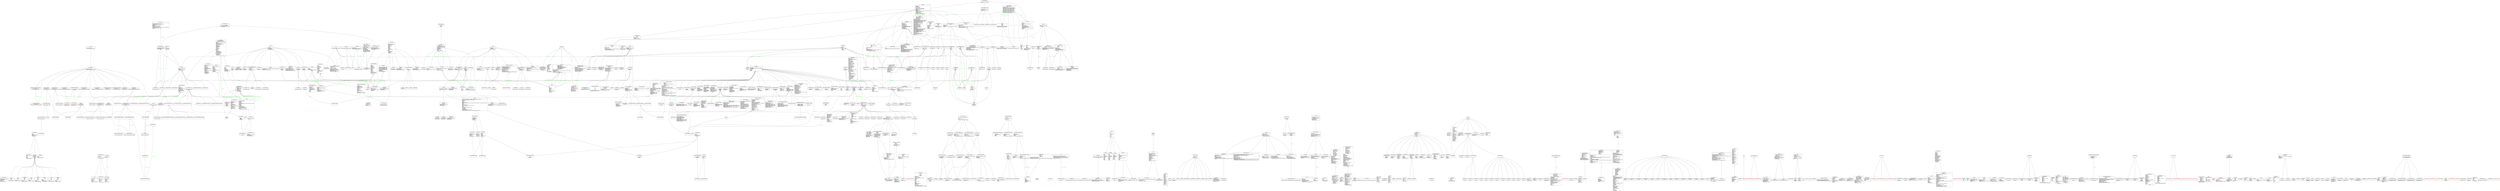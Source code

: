 digraph "classes_nltk" {
rankdir=BT
charset="utf-8"
"nltk.classify.weka.ARFF_Formatter" [color="black", fontcolor="black", label=<{ARFF_Formatter|<br ALIGN="LEFT"/>|data_section(tokens, labeled)<br ALIGN="LEFT"/>format(tokens)<br ALIGN="LEFT"/>from_train(tokens)<br ALIGN="LEFT"/>header_section()<br ALIGN="LEFT"/>labels()<br ALIGN="LEFT"/>write(outfile, tokens)<br ALIGN="LEFT"/>}>, shape="record", style="solid"];
"nltk.sem.boxer.AbstractBoxerDrs" [color="black", fontcolor="black", label=<{AbstractBoxerDrs|<br ALIGN="LEFT"/>|atoms()<br ALIGN="LEFT"/>clean()<br ALIGN="LEFT"/>renumber_sentences(f)<br ALIGN="LEFT"/>variable_types()<br ALIGN="LEFT"/>variables()<br ALIGN="LEFT"/>}>, shape="record", style="solid"];
"nltk.ccg.api.AbstractCCGCategory" [color="black", fontcolor="black", label=<{AbstractCCGCategory|<br ALIGN="LEFT"/>|<I>can_unify</I>(other)<br ALIGN="LEFT"/><I>is_function</I>()<br ALIGN="LEFT"/><I>is_primitive</I>()<br ALIGN="LEFT"/><I>is_var</I>()<br ALIGN="LEFT"/><I>substitute</I>(substitutions)<br ALIGN="LEFT"/>}>, shape="record", style="solid"];
"nltk.parse.chart.AbstractChartRule" [color="black", fontcolor="black", label=<{AbstractChartRule|<br ALIGN="LEFT"/>|<I>apply</I>(chart, grammar)<br ALIGN="LEFT"/>apply_everywhere(chart, grammar)<br ALIGN="LEFT"/>}>, shape="record", style="solid"];
"nltk.collocations.AbstractCollocationFinder" [color="black", fontcolor="black", label=<{AbstractCollocationFinder|ngram_fd<br ALIGN="LEFT"/>word_fd<br ALIGN="LEFT"/>|above_score(score_fn, min_score)<br ALIGN="LEFT"/>apply_freq_filter(min_freq)<br ALIGN="LEFT"/>apply_ngram_filter(fn)<br ALIGN="LEFT"/>apply_word_filter(fn)<br ALIGN="LEFT"/>from_documents(documents)<br ALIGN="LEFT"/>nbest(score_fn, n)<br ALIGN="LEFT"/>score_ngrams(score_fn)<br ALIGN="LEFT"/>}>, shape="record", style="solid"];
"nltk.draw.util.AbstractContainerWidget" [color="black", fontcolor="black", label=<{AbstractContainerWidget|<br ALIGN="LEFT"/>|child()<br ALIGN="LEFT"/>set_child(child)<br ALIGN="LEFT"/>}>, shape="record", style="solid"];
"nltk.util.AbstractLazySequence" [color="black", fontcolor="black", label=<{AbstractLazySequence|<br ALIGN="LEFT"/>|count(value)<br ALIGN="LEFT"/>index(value, start, stop)<br ALIGN="LEFT"/><I>iterate_from</I>(start)<br ALIGN="LEFT"/>}>, shape="record", style="solid"];
"nltk.tree.AbstractParentedTree" [color="black", fontcolor="black", label=<{AbstractParentedTree|<br ALIGN="LEFT"/>|append(child)<br ALIGN="LEFT"/>extend(children)<br ALIGN="LEFT"/>insert(index, child)<br ALIGN="LEFT"/>pop(index)<br ALIGN="LEFT"/>remove(child)<br ALIGN="LEFT"/>}>, shape="record", style="solid"];
"nltk.sem.logic.AbstractVariableExpression" [color="black", fontcolor="black", label=<{AbstractVariableExpression|variable<br ALIGN="LEFT"/>|findtype(variable)<br ALIGN="LEFT"/>predicates()<br ALIGN="LEFT"/>replace(variable, expression, replace_bound, alpha_convert)<br ALIGN="LEFT"/>simplify()<br ALIGN="LEFT"/>}>, shape="record", style="solid"];
"nltk.tag.sequential.AffixTagger" [color="black", fontcolor="black", label=<{AffixTagger|json_tag : str<br ALIGN="LEFT"/>|context(tokens, index, history)<br ALIGN="LEFT"/>decode_json_obj(obj)<br ALIGN="LEFT"/>encode_json_obj()<br ALIGN="LEFT"/>}>, shape="record", style="solid"];
"nltk.inference.tableau.Agenda" [color="black", fontcolor="black", label=<{Agenda|sets : tuple<br ALIGN="LEFT"/>|clone()<br ALIGN="LEFT"/>mark_alls_fresh()<br ALIGN="LEFT"/>mark_neqs_fresh()<br ALIGN="LEFT"/>pop_first()<br ALIGN="LEFT"/>put(expression, context)<br ALIGN="LEFT"/>put_all(expressions)<br ALIGN="LEFT"/>put_atoms(atoms)<br ALIGN="LEFT"/>replace_all(old, new)<br ALIGN="LEFT"/>}>, shape="record", style="solid"];
"nltk.corpus.reader.aligned.AlignedCorpusReader" [color="black", fontcolor="black", label=<{AlignedCorpusReader|<br ALIGN="LEFT"/>|aligned_sents(fileids)<br ALIGN="LEFT"/>raw(fileids)<br ALIGN="LEFT"/>sents(fileids)<br ALIGN="LEFT"/>words(fileids)<br ALIGN="LEFT"/>}>, shape="record", style="solid"];
"nltk.align.api.AlignedSent" [color="black", fontcolor="black", label=<{AlignedSent|alignment<br ALIGN="LEFT"/>mots<br ALIGN="LEFT"/>words<br ALIGN="LEFT"/>|alignment_error_rate(reference, possible)<br ALIGN="LEFT"/>invert()<br ALIGN="LEFT"/>precision(reference)<br ALIGN="LEFT"/>recall(reference)<br ALIGN="LEFT"/>}>, shape="record", style="solid"];
"nltk.corpus.reader.aligned.AlignedSentCorpusView" [color="black", fontcolor="black", label=<{AlignedSentCorpusView|<br ALIGN="LEFT"/>|read_block(stream)<br ALIGN="LEFT"/>}>, shape="record", style="solid"];
"nltk.align.api.Alignment" [color="black", fontcolor="black", label=<{Alignment|<br ALIGN="LEFT"/>|invert()<br ALIGN="LEFT"/>range(positions)<br ALIGN="LEFT"/>}>, shape="record", style="solid"];
"nltk.sem.logic.AllExpression" [color="black", fontcolor="black", label=<{AllExpression|<br ALIGN="LEFT"/>|getQuantifier()<br ALIGN="LEFT"/>}>, shape="record", style="solid"];
"nltk.corpus.reader.bracket_parse.AlpinoCorpusReader" [color="black", fontcolor="black", label=<{AlpinoCorpusReader|<br ALIGN="LEFT"/>|}>, shape="record", style="solid"];
"nltk.sem.drt.AnaphoraResolutionException" [color="black", fontcolor="red", label=<{AnaphoraResolutionException|<br ALIGN="LEFT"/>|}>, shape="record", style="solid"];
"nltk.sem.logic.AndExpression" [color="black", fontcolor="black", label=<{AndExpression|<br ALIGN="LEFT"/>|getOp()<br ALIGN="LEFT"/>}>, shape="record", style="solid"];
"nltk.metrics.agreement.AnnotationTask" [color="black", fontcolor="black", label=<{AnnotationTask|C : set<br ALIGN="LEFT"/>I : set<br ALIGN="LEFT"/>K : set<br ALIGN="LEFT"/>data : list<br ALIGN="LEFT"/>distance<br ALIGN="LEFT"/>|Ae_kappa(cA, cB)<br ALIGN="LEFT"/>Ao(cA, cB)<br ALIGN="LEFT"/>Do_Kw(max_distance)<br ALIGN="LEFT"/>Do_Kw_pairwise(cA, cB, max_distance)<br ALIGN="LEFT"/>Do_alpha()<br ALIGN="LEFT"/>N(k, i, c)<br ALIGN="LEFT"/>Nck(c, k)<br ALIGN="LEFT"/>Nik(i, k)<br ALIGN="LEFT"/>Nk(k)<br ALIGN="LEFT"/>S()<br ALIGN="LEFT"/>agr(cA, cB, i, data)<br ALIGN="LEFT"/>alpha()<br ALIGN="LEFT"/>avg_Ao()<br ALIGN="LEFT"/>kappa()<br ALIGN="LEFT"/>kappa_pairwise(cA, cB)<br ALIGN="LEFT"/>load_array(array)<br ALIGN="LEFT"/>multi_kappa()<br ALIGN="LEFT"/>pi()<br ALIGN="LEFT"/>weighted_kappa(max_distance)<br ALIGN="LEFT"/>weighted_kappa_pairwise(cA, cB, max_distance)<br ALIGN="LEFT"/>}>, shape="record", style="solid"];
"nltk.sem.logic.AnyType" [color="black", fontcolor="black", label=<{AnyType|first<br ALIGN="LEFT"/>second<br ALIGN="LEFT"/>|matches(other)<br ALIGN="LEFT"/>resolve(other)<br ALIGN="LEFT"/>str()<br ALIGN="LEFT"/>}>, shape="record", style="solid"];
"nltk.sem.linearlogic.ApplicationExpression" [color="black", fontcolor="black", label=<{ApplicationExpression|argument<br ALIGN="LEFT"/>bindings<br ALIGN="LEFT"/>function<br ALIGN="LEFT"/>|simplify(bindings)<br ALIGN="LEFT"/>}>, shape="record", style="solid"];
"nltk.sem.logic.ApplicationExpression" [color="black", fontcolor="black", label=<{ApplicationExpression|args<br ALIGN="LEFT"/>argument<br ALIGN="LEFT"/>function<br ALIGN="LEFT"/>pred<br ALIGN="LEFT"/>type<br ALIGN="LEFT"/>|constants()<br ALIGN="LEFT"/>findtype(variable)<br ALIGN="LEFT"/>is_atom()<br ALIGN="LEFT"/>predicates()<br ALIGN="LEFT"/>simplify()<br ALIGN="LEFT"/>uncurry()<br ALIGN="LEFT"/>visit(function, combinator)<br ALIGN="LEFT"/>}>, shape="record", style="solid"];
"nltk.sem.evaluate.Assignment" [color="black", fontcolor="black", label=<{Assignment|domain<br ALIGN="LEFT"/>variant : NoneType, list<br ALIGN="LEFT"/>|add(var, val)<br ALIGN="LEFT"/>copy()<br ALIGN="LEFT"/>purge(var)<br ALIGN="LEFT"/>}>, shape="record", style="solid"];
"nltk.sem.linearlogic.AtomicExpression" [color="black", fontcolor="black", label=<{AtomicExpression|dependencies : NoneType, list<br ALIGN="LEFT"/>name<br ALIGN="LEFT"/>|compile_neg(index_counter, glueFormulaFactory)<br ALIGN="LEFT"/>compile_pos(index_counter, glueFormulaFactory)<br ALIGN="LEFT"/>initialize_labels(fstruct)<br ALIGN="LEFT"/>simplify(bindings)<br ALIGN="LEFT"/>}>, shape="record", style="solid"];
"nltk.corpus.reader.framenet.AttrDict" [color="black", fontcolor="black", label=<{AttrDict|<br ALIGN="LEFT"/>|}>, shape="record", style="solid"];
"nltk.corpus.reader.bnc.BNCCorpusReader" [color="black", fontcolor="black", label=<{BNCCorpusReader|<br ALIGN="LEFT"/>|sents(fileids, strip_space, stem)<br ALIGN="LEFT"/>tagged_sents(fileids, c5, strip_space, stem)<br ALIGN="LEFT"/>tagged_words(fileids, c5, strip_space, stem)<br ALIGN="LEFT"/>words(fileids, strip_space, stem)<br ALIGN="LEFT"/>}>, shape="record", style="solid"];
"nltk.corpus.reader.bnc.BNCSentence" [color="black", fontcolor="black", label=<{BNCSentence|num<br ALIGN="LEFT"/>|}>, shape="record", style="solid"];
"nltk.corpus.reader.bnc.BNCWordView" [color="black", fontcolor="black", label=<{BNCWordView|author : NoneType, str<br ALIGN="LEFT"/>editor : NoneType, str<br ALIGN="LEFT"/>resps : NoneType, str<br ALIGN="LEFT"/>tags_to_ignore : set<br ALIGN="LEFT"/>title : NoneType, str<br ALIGN="LEFT"/>|handle_elt(elt, context)<br ALIGN="LEFT"/>handle_header(elt, context)<br ALIGN="LEFT"/>handle_sent(elt)<br ALIGN="LEFT"/>handle_word(elt)<br ALIGN="LEFT"/>}>, shape="record", style="solid"];
"nltk.ccg.combinator.BackwardCombinator" [color="black", fontcolor="black", label=<{BackwardCombinator|<br ALIGN="LEFT"/>|can_combine(left, right)<br ALIGN="LEFT"/>combine(left, right)<br ALIGN="LEFT"/>}>, shape="record", style="solid"];
"nltk.ccg.chart.BackwardTypeRaiseRule" [color="black", fontcolor="black", label=<{BackwardTypeRaiseRule|NUMEDGES : int<br ALIGN="LEFT"/>|apply(chart, grammar, left_edge, right_edge)<br ALIGN="LEFT"/>}>, shape="record", style="solid"];
"nltk.inference.api.BaseModelBuilderCommand" [color="black", fontcolor="black", label=<{BaseModelBuilderCommand|<br ALIGN="LEFT"/>|build_model(verbose)<br ALIGN="LEFT"/>get_model_builder()<br ALIGN="LEFT"/>model(format)<br ALIGN="LEFT"/>}>, shape="record", style="solid"];
"nltk.inference.api.BaseProverCommand" [color="black", fontcolor="black", label=<{BaseProverCommand|<br ALIGN="LEFT"/>|decorate_proof(proof_string, simplify)<br ALIGN="LEFT"/>get_prover()<br ALIGN="LEFT"/>proof(simplify)<br ALIGN="LEFT"/>prove(verbose)<br ALIGN="LEFT"/>}>, shape="record", style="solid"];
"nltk.inference.api.BaseTheoremToolCommand" [color="black", fontcolor="black", label=<{BaseTheoremToolCommand|<br ALIGN="LEFT"/>|add_assumptions(new_assumptions)<br ALIGN="LEFT"/>assumptions()<br ALIGN="LEFT"/>goal()<br ALIGN="LEFT"/>print_assumptions()<br ALIGN="LEFT"/>retract_assumptions(retracted, debug)<br ALIGN="LEFT"/>}>, shape="record", style="solid"];
"nltk.sem.logic.BasicType" [color="black", fontcolor="black", label=<{BasicType|<br ALIGN="LEFT"/>|matches(other)<br ALIGN="LEFT"/>resolve(other)<br ALIGN="LEFT"/>}>, shape="record", style="solid"];
"nltk.metrics.association.BigramAssocMeasures" [color="black", fontcolor="black", label=<{BigramAssocMeasures|<br ALIGN="LEFT"/>|chi_sq(n_ii, n_ix_xi_tuple, n_xx)<br ALIGN="LEFT"/>dice(n_ii, n_ix_xi_tuple, n_xx)<br ALIGN="LEFT"/>fisher()<br ALIGN="LEFT"/>phi_sq()<br ALIGN="LEFT"/>}>, shape="record", style="solid"];
"nltk.collocations.BigramCollocationFinder" [color="black", fontcolor="black", label=<{BigramCollocationFinder|window_size : int<br ALIGN="LEFT"/>|from_words(words, window_size)<br ALIGN="LEFT"/>score_ngram(score_fn, w1, w2)<br ALIGN="LEFT"/>}>, shape="record", style="solid"];
"nltk.tag.sequential.BigramTagger" [color="black", fontcolor="black", label=<{BigramTagger|json_tag : str<br ALIGN="LEFT"/>|decode_json_obj(obj)<br ALIGN="LEFT"/>encode_json_obj()<br ALIGN="LEFT"/>}>, shape="record", style="solid"];
"nltk.ccg.chart.BinaryCombinatorRule" [color="black", fontcolor="black", label=<{BinaryCombinatorRule|NUMEDGES : int<br ALIGN="LEFT"/>|apply(chart, grammar, left_edge, right_edge)<br ALIGN="LEFT"/>}>, shape="record", style="solid"];
"nltk.sem.logic.BinaryExpression" [color="black", fontcolor="black", label=<{BinaryExpression|first<br ALIGN="LEFT"/>second<br ALIGN="LEFT"/>type<br ALIGN="LEFT"/>|findtype(variable)<br ALIGN="LEFT"/>visit(function, combinator)<br ALIGN="LEFT"/>}>, shape="record", style="solid"];
"nltk.classify.maxent.BinaryMaxentFeatureEncoding" [color="black", fontcolor="black", label=<{BinaryMaxentFeatureEncoding|<br ALIGN="LEFT"/>|describe(f_id)<br ALIGN="LEFT"/>encode(featureset, label)<br ALIGN="LEFT"/>labels()<br ALIGN="LEFT"/>length()<br ALIGN="LEFT"/>train(train_toks, count_cutoff, labels)<br ALIGN="LEFT"/>}>, shape="record", style="solid"];
"nltk.inference.resolution.BindingDict" [color="black", fontcolor="black", label=<{BindingDict|d : dict<br ALIGN="LEFT"/>|}>, shape="record", style="solid"];
"nltk.sem.linearlogic.BindingDict" [color="black", fontcolor="black", label=<{BindingDict|d : dict<br ALIGN="LEFT"/>|}>, shape="record", style="solid"];
"nltk.inference.resolution.BindingException" [color="black", fontcolor="red", label=<{BindingException|<br ALIGN="LEFT"/>|}>, shape="record", style="solid"];
"nltk.tokenize.regexp.BlanklineTokenizer" [color="black", fontcolor="black", label=<{BlanklineTokenizer|<br ALIGN="LEFT"/>|}>, shape="record", style="solid"];
"nltk.parse.bllip.BllipParser" [color="black", fontcolor="black", label=<{BllipParser|rrp<br ALIGN="LEFT"/>|from_unified_model_dir(model_dir, parser_options, reranker_options)<br ALIGN="LEFT"/>parse(sentence)<br ALIGN="LEFT"/>tagged_parse(word_and_tag_pairs)<br ALIGN="LEFT"/>}>, shape="record", style="solid"];
"nltk.sem.logic.BooleanExpression" [color="black", fontcolor="black", label=<{BooleanExpression|<br ALIGN="LEFT"/>|}>, shape="record", style="solid"];
"nltk.parse.chart.BottomUpChartParser" [color="black", fontcolor="black", label=<{BottomUpChartParser|<br ALIGN="LEFT"/>|}>, shape="record", style="solid"];
"nltk.app.chartparser_app.BottomUpEdgeRule" [color="black", fontcolor="black", label=<{BottomUpEdgeRule|<br ALIGN="LEFT"/>|}>, shape="record", style="solid"];
"nltk.parse.chart.BottomUpLeftCornerChartParser" [color="black", fontcolor="black", label=<{BottomUpLeftCornerChartParser|<br ALIGN="LEFT"/>|}>, shape="record", style="solid"];
"nltk.app.chartparser_app.BottomUpLeftCornerEdgeRule" [color="black", fontcolor="black", label=<{BottomUpLeftCornerEdgeRule|<br ALIGN="LEFT"/>|}>, shape="record", style="solid"];
"nltk.parse.chart.BottomUpPredictCombineRule" [color="black", fontcolor="black", label=<{BottomUpPredictCombineRule|NUM_EDGES : int<br ALIGN="LEFT"/>|apply(chart, grammar, edge)<br ALIGN="LEFT"/>}>, shape="record", style="solid"];
"nltk.parse.chart.BottomUpPredictRule" [color="black", fontcolor="black", label=<{BottomUpPredictRule|NUM_EDGES : int<br ALIGN="LEFT"/>|apply(chart, grammar, edge)<br ALIGN="LEFT"/>}>, shape="record", style="solid"];
"nltk.parse.pchart.BottomUpProbabilisticChartParser" [color="black", fontcolor="black", label=<{BottomUpProbabilisticChartParser|beam_size : int<br ALIGN="LEFT"/>|grammar()<br ALIGN="LEFT"/>parse(tokens)<br ALIGN="LEFT"/><I>sort_queue</I>(queue, chart)<br ALIGN="LEFT"/>trace(trace)<br ALIGN="LEFT"/>}>, shape="record", style="solid"];
"nltk.draw.util.BoxWidget" [color="black", fontcolor="black", label=<{BoxWidget|<br ALIGN="LEFT"/>|}>, shape="record", style="solid"];
"nltk.sem.boxer.Boxer" [color="black", fontcolor="black", label=<{Boxer|<br ALIGN="LEFT"/>|interpret(input, discourse_id, question, verbose)<br ALIGN="LEFT"/>interpret_multi(input, discourse_id, question, verbose)<br ALIGN="LEFT"/>interpret_multi_sents(inputs, discourse_ids, question, verbose)<br ALIGN="LEFT"/>interpret_sents(inputs, discourse_ids, question, verbose)<br ALIGN="LEFT"/>set_bin_dir(bin_dir, verbose)<br ALIGN="LEFT"/>}>, shape="record", style="solid"];
"nltk.sem.boxer.BoxerCard" [color="black", fontcolor="black", label=<{BoxerCard|type<br ALIGN="LEFT"/>value<br ALIGN="LEFT"/>var<br ALIGN="LEFT"/>|renumber_sentences(f)<br ALIGN="LEFT"/>}>, shape="record", style="solid"];
"nltk.sem.boxer.BoxerDrs" [color="black", fontcolor="black", label=<{BoxerDrs|conds<br ALIGN="LEFT"/>consequent : NoneType<br ALIGN="LEFT"/>label<br ALIGN="LEFT"/>refs<br ALIGN="LEFT"/>|atoms()<br ALIGN="LEFT"/>clean()<br ALIGN="LEFT"/>renumber_sentences(f)<br ALIGN="LEFT"/>}>, shape="record", style="solid"];
"nltk.sem.boxer.BoxerDrsParser" [color="black", fontcolor="black", label=<{BoxerDrsParser|discourse_id : NoneType<br ALIGN="LEFT"/>|attempt_adjuncts(expression, context)<br ALIGN="LEFT"/>get_all_symbols()<br ALIGN="LEFT"/>get_next_token_variable(description)<br ALIGN="LEFT"/>handle(tok, context)<br ALIGN="LEFT"/>nullableIntToken()<br ALIGN="LEFT"/>}>, shape="record", style="solid"];
"nltk.sem.boxer.BoxerEq" [color="black", fontcolor="black", label=<{BoxerEq|var1<br ALIGN="LEFT"/>var2<br ALIGN="LEFT"/>|atoms()<br ALIGN="LEFT"/>renumber_sentences(f)<br ALIGN="LEFT"/>}>, shape="record", style="solid"];
"nltk.sem.boxer.BoxerIndexed" [color="black", fontcolor="black", label=<{BoxerIndexed|discourse_id<br ALIGN="LEFT"/>sent_index<br ALIGN="LEFT"/>word_indices<br ALIGN="LEFT"/>|atoms()<br ALIGN="LEFT"/>}>, shape="record", style="solid"];
"nltk.sem.boxer.BoxerNamed" [color="black", fontcolor="black", label=<{BoxerNamed|name<br ALIGN="LEFT"/>sense<br ALIGN="LEFT"/>type<br ALIGN="LEFT"/>var<br ALIGN="LEFT"/>|change_var(var)<br ALIGN="LEFT"/>clean()<br ALIGN="LEFT"/>renumber_sentences(f)<br ALIGN="LEFT"/>}>, shape="record", style="solid"];
"nltk.sem.boxer.BoxerNot" [color="black", fontcolor="black", label=<{BoxerNot|drs<br ALIGN="LEFT"/>|atoms()<br ALIGN="LEFT"/>clean()<br ALIGN="LEFT"/>renumber_sentences(f)<br ALIGN="LEFT"/>}>, shape="record", style="solid"];
"nltk.sem.boxer.BoxerOr" [color="black", fontcolor="black", label=<{BoxerOr|drs1<br ALIGN="LEFT"/>drs2<br ALIGN="LEFT"/>|atoms()<br ALIGN="LEFT"/>clean()<br ALIGN="LEFT"/>renumber_sentences(f)<br ALIGN="LEFT"/>}>, shape="record", style="solid"];
"nltk.sem.boxer.BoxerOutputDrsParser" [color="black", fontcolor="black", label=<{BoxerOutputDrsParser|discourse_id : NoneType<br ALIGN="LEFT"/>quote_chars : list<br ALIGN="LEFT"/>sentence_id_offset : NoneType<br ALIGN="LEFT"/>|attempt_adjuncts(expression, context)<br ALIGN="LEFT"/>get_all_symbols()<br ALIGN="LEFT"/>handle(tok, context)<br ALIGN="LEFT"/>handle_condition(tok, indices)<br ALIGN="LEFT"/>handle_drs(tok)<br ALIGN="LEFT"/>parse(data, signature)<br ALIGN="LEFT"/>parse_condition(indices)<br ALIGN="LEFT"/>parse_drs()<br ALIGN="LEFT"/>parse_index()<br ALIGN="LEFT"/>parse_variable()<br ALIGN="LEFT"/>}>, shape="record", style="solid"];
"nltk.sem.boxer.BoxerPred" [color="black", fontcolor="black", label=<{BoxerPred|name<br ALIGN="LEFT"/>pos<br ALIGN="LEFT"/>sense<br ALIGN="LEFT"/>var<br ALIGN="LEFT"/>|change_var(var)<br ALIGN="LEFT"/>clean()<br ALIGN="LEFT"/>renumber_sentences(f)<br ALIGN="LEFT"/>}>, shape="record", style="solid"];
"nltk.sem.boxer.BoxerProp" [color="black", fontcolor="black", label=<{BoxerProp|drs<br ALIGN="LEFT"/>var<br ALIGN="LEFT"/>|atoms()<br ALIGN="LEFT"/>clean()<br ALIGN="LEFT"/>referenced_labels()<br ALIGN="LEFT"/>renumber_sentences(f)<br ALIGN="LEFT"/>}>, shape="record", style="solid"];
"nltk.sem.boxer.BoxerRel" [color="black", fontcolor="black", label=<{BoxerRel|rel<br ALIGN="LEFT"/>sense<br ALIGN="LEFT"/>var1<br ALIGN="LEFT"/>var2<br ALIGN="LEFT"/>|clean()<br ALIGN="LEFT"/>renumber_sentences(f)<br ALIGN="LEFT"/>}>, shape="record", style="solid"];
"nltk.sem.boxer.BoxerWhq" [color="black", fontcolor="black", label=<{BoxerWhq|ans_types<br ALIGN="LEFT"/>drs1<br ALIGN="LEFT"/>drs2<br ALIGN="LEFT"/>variable<br ALIGN="LEFT"/>|atoms()<br ALIGN="LEFT"/>clean()<br ALIGN="LEFT"/>renumber_sentences(f)<br ALIGN="LEFT"/>}>, shape="record", style="solid"];
"nltk.corpus.reader.bracket_parse.BracketParseCorpusReader" [color="black", fontcolor="black", label=<{BracketParseCorpusReader|<br ALIGN="LEFT"/>|}>, shape="record", style="solid"];
"nltk.draw.util.BracketWidget" [color="black", fontcolor="black", label=<{BracketWidget|<br ALIGN="LEFT"/>|}>, shape="record", style="solid"];
"nltk.tag.brill.BrillTagger" [color="black", fontcolor="black", label=<{BrillTagger|json_tag : str<br ALIGN="LEFT"/>|batch_tag_incremental(sequences, gold)<br ALIGN="LEFT"/>decode_json_obj(obj)<br ALIGN="LEFT"/>encode_json_obj()<br ALIGN="LEFT"/>print_template_statistics(test_stats, printunused)<br ALIGN="LEFT"/>rules()<br ALIGN="LEFT"/>tag(tokens)<br ALIGN="LEFT"/>train_stats(statistic)<br ALIGN="LEFT"/>}>, shape="record", style="solid"];
"nltk.tag.brill_trainer.BrillTaggerTrainer" [color="black", fontcolor="black", label=<{BrillTaggerTrainer|<br ALIGN="LEFT"/>|train(train_sents, max_rules, min_score, min_acc)<br ALIGN="LEFT"/>}>, shape="record", style="solid"];
"nltk.tag.brill_trainer_orig.BrillTaggerTrainer" [color="black", fontcolor="black", label=<{BrillTaggerTrainer|<br ALIGN="LEFT"/>|train(train_sents, max_rules, min_score, min_acc)<br ALIGN="LEFT"/>}>, shape="record", style="solid"];
"nltk.tbl.template.BrillTemplateI" [color="black", fontcolor="black", label=<{BrillTemplateI|<br ALIGN="LEFT"/>|<I>applicable_rules</I>(tokens, i, correctTag)<br ALIGN="LEFT"/><I>get_neighborhood</I>(token, index)<br ALIGN="LEFT"/>}>, shape="record", style="solid"];
"nltk.data.BufferedGzipFile" [color="black", fontcolor="black", label=<{BufferedGzipFile|SIZE : int<br ALIGN="LEFT"/>|close()<br ALIGN="LEFT"/>flush(lib_mode)<br ALIGN="LEFT"/>read(size)<br ALIGN="LEFT"/>write(data, size)<br ALIGN="LEFT"/>}>, shape="record", style="solid"];
"nltk.ccg.chart.CCGChart" [color="black", fontcolor="black", label=<{CCGChart|<br ALIGN="LEFT"/>|}>, shape="record", style="solid"];
"nltk.ccg.chart.CCGChartParser" [color="black", fontcolor="black", label=<{CCGChartParser|<br ALIGN="LEFT"/>|lexicon()<br ALIGN="LEFT"/>parse(tokens)<br ALIGN="LEFT"/>}>, shape="record", style="solid"];
"nltk.ccg.chart.CCGEdge" [color="black", fontcolor="black", label=<{CCGEdge|<br ALIGN="LEFT"/>|categ()<br ALIGN="LEFT"/>dot()<br ALIGN="LEFT"/>end()<br ALIGN="LEFT"/>is_complete()<br ALIGN="LEFT"/>is_incomplete()<br ALIGN="LEFT"/>length()<br ALIGN="LEFT"/>lhs()<br ALIGN="LEFT"/>nextsym()<br ALIGN="LEFT"/>rhs()<br ALIGN="LEFT"/>rule()<br ALIGN="LEFT"/>span()<br ALIGN="LEFT"/>start()<br ALIGN="LEFT"/>}>, shape="record", style="solid"];
"nltk.ccg.chart.CCGLeafEdge" [color="black", fontcolor="black", label=<{CCGLeafEdge|<br ALIGN="LEFT"/>|categ()<br ALIGN="LEFT"/>dot()<br ALIGN="LEFT"/>end()<br ALIGN="LEFT"/>is_complete()<br ALIGN="LEFT"/>is_incomplete()<br ALIGN="LEFT"/>leaf()<br ALIGN="LEFT"/>length()<br ALIGN="LEFT"/>lhs()<br ALIGN="LEFT"/>nextsym()<br ALIGN="LEFT"/>rhs()<br ALIGN="LEFT"/>span()<br ALIGN="LEFT"/>start()<br ALIGN="LEFT"/>}>, shape="record", style="solid"];
"nltk.ccg.lexicon.CCGLexicon" [color="black", fontcolor="black", label=<{CCGLexicon|<br ALIGN="LEFT"/>|categories(word)<br ALIGN="LEFT"/>start()<br ALIGN="LEFT"/>}>, shape="record", style="solid"];
"nltk.ccg.api.CCGVar" [color="black", fontcolor="black", label=<{CCGVar|<br ALIGN="LEFT"/>|can_unify(other)<br ALIGN="LEFT"/>id()<br ALIGN="LEFT"/>is_function()<br ALIGN="LEFT"/>is_primitive()<br ALIGN="LEFT"/>is_var()<br ALIGN="LEFT"/>new_id()<br ALIGN="LEFT"/>substitute(substitutions)<br ALIGN="LEFT"/>}>, shape="record", style="solid"];
"nltk.grammar.CFG" [color="black", fontcolor="black", label=<{CFG|<br ALIGN="LEFT"/>|check_coverage(tokens)<br ALIGN="LEFT"/>fromstring(input, encoding)<br ALIGN="LEFT"/>is_binarised()<br ALIGN="LEFT"/>is_chomsky_normal_form()<br ALIGN="LEFT"/>is_flexible_chomsky_normal_form()<br ALIGN="LEFT"/>is_leftcorner(cat, left)<br ALIGN="LEFT"/>is_lexical()<br ALIGN="LEFT"/>is_nonempty()<br ALIGN="LEFT"/>is_nonlexical()<br ALIGN="LEFT"/>leftcorner_parents(cat)<br ALIGN="LEFT"/>leftcorners(cat)<br ALIGN="LEFT"/>max_len()<br ALIGN="LEFT"/>min_len()<br ALIGN="LEFT"/>productions(lhs, rhs, empty)<br ALIGN="LEFT"/>start()<br ALIGN="LEFT"/>}>, shape="record", style="solid"];
"nltk.draw.cfg.CFGDemo" [color="black", fontcolor="black", label=<{CFGDemo|<br ALIGN="LEFT"/>|destroy()<br ALIGN="LEFT"/>mainloop()<br ALIGN="LEFT"/>reset_workspace()<br ALIGN="LEFT"/><I>workspace_markprod</I>(production)<br ALIGN="LEFT"/>}>, shape="record", style="solid"];
"nltk.draw.cfg.CFGEditor" [color="black", fontcolor="black", label=<{CFGEditor|ARROW<br ALIGN="LEFT"/>|}>, shape="record", style="solid"];
"nltk.corpus.reader.childes.CHILDESCorpusReader" [color="black", fontcolor="black", label=<{CHILDESCorpusReader|childes_url_base : str<br ALIGN="LEFT"/>|MLU(fileids, speaker)<br ALIGN="LEFT"/>age(fileids, speaker, month)<br ALIGN="LEFT"/>convert_age(age_year)<br ALIGN="LEFT"/>corpus(fileids)<br ALIGN="LEFT"/>participants(fileids)<br ALIGN="LEFT"/>sents(fileids, speaker, stem, relation, strip_space, replace)<br ALIGN="LEFT"/>tagged_sents(fileids, speaker, stem, relation, strip_space, replace)<br ALIGN="LEFT"/>tagged_words(fileids, speaker, stem, relation, strip_space, replace)<br ALIGN="LEFT"/>webview_file(fileid, urlbase)<br ALIGN="LEFT"/>words(fileids, speaker, stem, relation, strip_space, replace)<br ALIGN="LEFT"/>}>, shape="record", style="solid"];
"nltk.corpus.reader.cmudict.CMUDictCorpusReader" [color="black", fontcolor="black", label=<{CMUDictCorpusReader|<br ALIGN="LEFT"/>|dict()<br ALIGN="LEFT"/>entries()<br ALIGN="LEFT"/>raw()<br ALIGN="LEFT"/>words()<br ALIGN="LEFT"/>}>, shape="record", style="solid"];
"nltk.tag.crf.CRFTagger" [color="black", fontcolor="black", label=<{CRFTagger|<br ALIGN="LEFT"/>|set_model_file(model_file)<br ALIGN="LEFT"/>tag(tokens)<br ALIGN="LEFT"/>tag_sents(sents)<br ALIGN="LEFT"/>train(train_data, model_file)<br ALIGN="LEFT"/>}>, shape="record", style="solid"];
"nltk.parse.chart.CachedTopDownPredictRule" [color="black", fontcolor="black", label=<{CachedTopDownPredictRule|<br ALIGN="LEFT"/>|apply(chart, grammar, edge)<br ALIGN="LEFT"/>}>, shape="record", style="solid"];
"nltk.draw.util.CanvasFrame" [color="black", fontcolor="black", label=<{CanvasFrame|<br ALIGN="LEFT"/>|add_widget(canvaswidget, x, y)<br ALIGN="LEFT"/>canvas()<br ALIGN="LEFT"/>destroy()<br ALIGN="LEFT"/>destroy_widget(canvaswidget)<br ALIGN="LEFT"/>mainloop()<br ALIGN="LEFT"/>pack(cnf)<br ALIGN="LEFT"/>print_to_file(filename)<br ALIGN="LEFT"/>remove_widget(canvaswidget)<br ALIGN="LEFT"/>scrollregion()<br ALIGN="LEFT"/>}>, shape="record", style="solid"];
"nltk.draw.util.CanvasWidget" [color="black", fontcolor="black", label=<{CanvasWidget|<br ALIGN="LEFT"/>|bbox()<br ALIGN="LEFT"/>bind_click(callback, button)<br ALIGN="LEFT"/>bind_drag(callback)<br ALIGN="LEFT"/>canvas()<br ALIGN="LEFT"/>child_widgets()<br ALIGN="LEFT"/>destroy()<br ALIGN="LEFT"/>height()<br ALIGN="LEFT"/>hidden()<br ALIGN="LEFT"/>hide()<br ALIGN="LEFT"/>manage()<br ALIGN="LEFT"/>move(dx, dy)<br ALIGN="LEFT"/>moveto(x, y, anchor)<br ALIGN="LEFT"/>parent()<br ALIGN="LEFT"/>show()<br ALIGN="LEFT"/>tags()<br ALIGN="LEFT"/>unbind_click(button)<br ALIGN="LEFT"/>unbind_drag()<br ALIGN="LEFT"/>update(child)<br ALIGN="LEFT"/>width()<br ALIGN="LEFT"/>}>, shape="record", style="solid"];
"nltk.inference.tableau.Categories" [color="black", fontcolor="black", label=<{Categories|ALL : int<br ALIGN="LEFT"/>AND : int<br ALIGN="LEFT"/>APP : int<br ALIGN="LEFT"/>ATOM : int<br ALIGN="LEFT"/>D_NEG : int<br ALIGN="LEFT"/>EQ : int<br ALIGN="LEFT"/>EXISTS : int<br ALIGN="LEFT"/>IFF : int<br ALIGN="LEFT"/>IMP : int<br ALIGN="LEFT"/>N_ALL : int<br ALIGN="LEFT"/>N_AND : int<br ALIGN="LEFT"/>N_APP : int<br ALIGN="LEFT"/>N_ATOM : int<br ALIGN="LEFT"/>N_EQ : int<br ALIGN="LEFT"/>N_EXISTS : int<br ALIGN="LEFT"/>N_IFF : int<br ALIGN="LEFT"/>N_IMP : int<br ALIGN="LEFT"/>N_OR : int<br ALIGN="LEFT"/>N_PROP : int<br ALIGN="LEFT"/>OR : int<br ALIGN="LEFT"/>PROP : int<br ALIGN="LEFT"/>|}>, shape="record", style="solid"];
"nltk.corpus.reader.bracket_parse.CategorizedBracketParseCorpusReader" [color="black", fontcolor="black", label=<{CategorizedBracketParseCorpusReader|<br ALIGN="LEFT"/>|paras(fileids, categories)<br ALIGN="LEFT"/>parsed_paras(fileids, categories)<br ALIGN="LEFT"/>parsed_sents(fileids, categories)<br ALIGN="LEFT"/>parsed_words(fileids, categories)<br ALIGN="LEFT"/>raw(fileids, categories)<br ALIGN="LEFT"/>sents(fileids, categories)<br ALIGN="LEFT"/>tagged_paras(fileids, categories, tagset)<br ALIGN="LEFT"/>tagged_sents(fileids, categories, tagset)<br ALIGN="LEFT"/>tagged_words(fileids, categories, tagset)<br ALIGN="LEFT"/>words(fileids, categories)<br ALIGN="LEFT"/>}>, shape="record", style="solid"];
"nltk.corpus.reader.api.CategorizedCorpusReader" [color="black", fontcolor="black", label=<{CategorizedCorpusReader|<br ALIGN="LEFT"/>|categories(fileids)<br ALIGN="LEFT"/>fileids(categories)<br ALIGN="LEFT"/>}>, shape="record", style="solid"];
"nltk.corpus.reader.plaintext.CategorizedPlaintextCorpusReader" [color="black", fontcolor="black", label=<{CategorizedPlaintextCorpusReader|<br ALIGN="LEFT"/>|paras(fileids, categories)<br ALIGN="LEFT"/>raw(fileids, categories)<br ALIGN="LEFT"/>sents(fileids, categories)<br ALIGN="LEFT"/>words(fileids, categories)<br ALIGN="LEFT"/>}>, shape="record", style="solid"];
"nltk.corpus.reader.tagged.CategorizedTaggedCorpusReader" [color="black", fontcolor="black", label=<{CategorizedTaggedCorpusReader|<br ALIGN="LEFT"/>|paras(fileids, categories)<br ALIGN="LEFT"/>raw(fileids, categories)<br ALIGN="LEFT"/>sents(fileids, categories)<br ALIGN="LEFT"/>tagged_paras(fileids, categories, tagset)<br ALIGN="LEFT"/>tagged_sents(fileids, categories, tagset)<br ALIGN="LEFT"/>tagged_words(fileids, categories, tagset)<br ALIGN="LEFT"/>words(fileids, categories)<br ALIGN="LEFT"/>}>, shape="record", style="solid"];
"nltk.inference.discourse.CfgReadingCommand" [color="black", fontcolor="black", label=<{CfgReadingCommand|<br ALIGN="LEFT"/>|combine_readings(readings)<br ALIGN="LEFT"/>parse_to_readings(sentence)<br ALIGN="LEFT"/>to_fol(expression)<br ALIGN="LEFT"/>}>, shape="record", style="solid"];
"nltk.tokenize.simple.CharTokenizer" [color="black", fontcolor="black", label=<{CharTokenizer|<br ALIGN="LEFT"/>|span_tokenize(s)<br ALIGN="LEFT"/>tokenize(s)<br ALIGN="LEFT"/>}>, shape="record", style="solid"];
"nltk.parse.chart.Chart" [color="black", fontcolor="black", label=<{Chart|<br ALIGN="LEFT"/>|child_pointer_lists(edge)<br ALIGN="LEFT"/>dot_digraph()<br ALIGN="LEFT"/>edges()<br ALIGN="LEFT"/>initialize()<br ALIGN="LEFT"/>insert(edge)<br ALIGN="LEFT"/>insert_with_backpointer(new_edge, previous_edge, child_edge)<br ALIGN="LEFT"/>iteredges()<br ALIGN="LEFT"/>leaf(index)<br ALIGN="LEFT"/>leaves()<br ALIGN="LEFT"/>num_edges()<br ALIGN="LEFT"/>num_leaves()<br ALIGN="LEFT"/>parses(root, tree_class)<br ALIGN="LEFT"/>pretty_format(width)<br ALIGN="LEFT"/>pretty_format_edge(edge, width)<br ALIGN="LEFT"/>pretty_format_leaves(width)<br ALIGN="LEFT"/>select()<br ALIGN="LEFT"/>trees(edge, tree_class, complete)<br ALIGN="LEFT"/>}>, shape="record", style="solid"];
"nltk.parse.projectivedependencyparser.ChartCell" [color="black", fontcolor="black", label=<{ChartCell|<br ALIGN="LEFT"/>|add(span)<br ALIGN="LEFT"/>}>, shape="record", style="solid"];
"nltk.app.chartparser_app.ChartComparer" [color="black", fontcolor="black", label=<{ChartComparer|CHART_FILE_TYPES : list<br ALIGN="LEFT"/>|destroy()<br ALIGN="LEFT"/>load_chart(filename)<br ALIGN="LEFT"/>load_chart_dialog()<br ALIGN="LEFT"/>mainloop()<br ALIGN="LEFT"/>save_chart_dialog()<br ALIGN="LEFT"/>select_cell(i, j)<br ALIGN="LEFT"/>select_edge(edge)<br ALIGN="LEFT"/>}>, shape="record", style="solid"];
"nltk.app.chartparser_app.ChartMatrixView" [color="black", fontcolor="black", label=<{ChartMatrixView|<br ALIGN="LEFT"/>|activate()<br ALIGN="LEFT"/>add_callback(event, func)<br ALIGN="LEFT"/>deselect_cell()<br ALIGN="LEFT"/>destroy()<br ALIGN="LEFT"/>draw()<br ALIGN="LEFT"/>inactivate()<br ALIGN="LEFT"/>mark_edge(edge)<br ALIGN="LEFT"/>markonly_edge(edge)<br ALIGN="LEFT"/>pack()<br ALIGN="LEFT"/>remove_callback(event, func)<br ALIGN="LEFT"/>select_cell(i, j)<br ALIGN="LEFT"/>set_chart(chart)<br ALIGN="LEFT"/>unmark_edge(edge)<br ALIGN="LEFT"/>update()<br ALIGN="LEFT"/>view_edge(edge)<br ALIGN="LEFT"/>}>, shape="record", style="solid"];
"nltk.parse.chart.ChartParser" [color="black", fontcolor="black", label=<{ChartParser|<br ALIGN="LEFT"/>|chart_parse(tokens, trace)<br ALIGN="LEFT"/>grammar()<br ALIGN="LEFT"/>parse(tokens, tree_class)<br ALIGN="LEFT"/>}>, shape="record", style="solid"];
"nltk.app.chartparser_app.ChartParserApp" [color="black", fontcolor="black", label=<{ChartParserApp|CHART_FILE_TYPES : list<br ALIGN="LEFT"/>GRAMMAR_FILE_TYPES : list<br ALIGN="LEFT"/>|about()<br ALIGN="LEFT"/>apply_strategy(strategy, edge_strategy)<br ALIGN="LEFT"/>bottom_up()<br ALIGN="LEFT"/>bottom_up_leftcorner()<br ALIGN="LEFT"/>bottom_up_leftcorner_strategy()<br ALIGN="LEFT"/>bottom_up_strategy()<br ALIGN="LEFT"/>destroy()<br ALIGN="LEFT"/>edit_grammar()<br ALIGN="LEFT"/>edit_sentence()<br ALIGN="LEFT"/>fundamental()<br ALIGN="LEFT"/>get_font_size()<br ALIGN="LEFT"/>help()<br ALIGN="LEFT"/>load_chart()<br ALIGN="LEFT"/>load_grammar()<br ALIGN="LEFT"/>mainloop()<br ALIGN="LEFT"/>reset()<br ALIGN="LEFT"/>resize()<br ALIGN="LEFT"/>save_chart()<br ALIGN="LEFT"/>save_grammar()<br ALIGN="LEFT"/>set_font_size(size)<br ALIGN="LEFT"/>set_grammar(grammar)<br ALIGN="LEFT"/>set_sentence(sentence)<br ALIGN="LEFT"/>top_down_init()<br ALIGN="LEFT"/>top_down_predict()<br ALIGN="LEFT"/>top_down_strategy()<br ALIGN="LEFT"/>view_matrix()<br ALIGN="LEFT"/>view_results()<br ALIGN="LEFT"/>}>, shape="record", style="solid"];
"nltk.app.chartparser_app.ChartResultsView" [color="black", fontcolor="black", label=<{ChartResultsView|<br ALIGN="LEFT"/>|clear()<br ALIGN="LEFT"/>destroy()<br ALIGN="LEFT"/>pack()<br ALIGN="LEFT"/>print_all()<br ALIGN="LEFT"/>print_selection()<br ALIGN="LEFT"/>set_chart(chart)<br ALIGN="LEFT"/>set_grammar(grammar)<br ALIGN="LEFT"/>update(edge)<br ALIGN="LEFT"/>}>, shape="record", style="solid"];
"nltk.parse.chart.ChartRuleI" [color="black", fontcolor="black", label=<{ChartRuleI|<br ALIGN="LEFT"/>|<I>apply</I>(chart, grammar)<br ALIGN="LEFT"/><I>apply_everywhere</I>(chart, grammar)<br ALIGN="LEFT"/>}>, shape="record", style="solid"];
"nltk.app.chartparser_app.ChartView" [color="black", fontcolor="black", label=<{ChartView|<br ALIGN="LEFT"/>|add_callback(event, func)<br ALIGN="LEFT"/>cycle_tree()<br ALIGN="LEFT"/>draw()<br ALIGN="LEFT"/>draw_tree(edge)<br ALIGN="LEFT"/>erase_tree()<br ALIGN="LEFT"/>get_font_size()<br ALIGN="LEFT"/>mark_edge(edge, mark)<br ALIGN="LEFT"/>markonly_edge(edge, mark)<br ALIGN="LEFT"/>page_down()<br ALIGN="LEFT"/>page_up()<br ALIGN="LEFT"/>remove_callback(event, func)<br ALIGN="LEFT"/>scroll_down()<br ALIGN="LEFT"/>scroll_up()<br ALIGN="LEFT"/>set_font_size(size)<br ALIGN="LEFT"/>unmark_edge(edge)<br ALIGN="LEFT"/>update(chart)<br ALIGN="LEFT"/>view_edge(edge)<br ALIGN="LEFT"/>}>, shape="record", style="solid"];
"nltk.corpus.reader.chasen.ChasenCorpusReader" [color="black", fontcolor="black", label=<{ChasenCorpusReader|<br ALIGN="LEFT"/>|paras(fileids)<br ALIGN="LEFT"/>raw(fileids)<br ALIGN="LEFT"/>sents(fileids)<br ALIGN="LEFT"/>tagged_paras(fileids)<br ALIGN="LEFT"/>tagged_sents(fileids)<br ALIGN="LEFT"/>tagged_words(fileids)<br ALIGN="LEFT"/>words(fileids)<br ALIGN="LEFT"/>}>, shape="record", style="solid"];
"nltk.corpus.reader.chasen.ChasenCorpusView" [color="black", fontcolor="black", label=<{ChasenCorpusView|<br ALIGN="LEFT"/>|read_block(stream)<br ALIGN="LEFT"/>}>, shape="record", style="solid"];
"nltk.chat.util.Chat" [color="black", fontcolor="black", label=<{Chat|<br ALIGN="LEFT"/>|converse(quit)<br ALIGN="LEFT"/>respond(str)<br ALIGN="LEFT"/>}>, shape="record", style="solid"];
"nltk.chunk.regexp.ChinkRule" [color="black", fontcolor="black", label=<{ChinkRule|<br ALIGN="LEFT"/>|}>, shape="record", style="solid"];
"nltk.chunk.api.ChunkParserI" [color="black", fontcolor="black", label=<{ChunkParserI|<br ALIGN="LEFT"/>|evaluate(gold)<br ALIGN="LEFT"/><I>parse</I>(tokens)<br ALIGN="LEFT"/>}>, shape="record", style="solid"];
"nltk.chunk.regexp.ChunkRule" [color="black", fontcolor="black", label=<{ChunkRule|<br ALIGN="LEFT"/>|}>, shape="record", style="solid"];
"nltk.chunk.regexp.ChunkRuleWithContext" [color="black", fontcolor="black", label=<{ChunkRuleWithContext|<br ALIGN="LEFT"/>|}>, shape="record", style="solid"];
"nltk.chunk.util.ChunkScore" [color="black", fontcolor="black", label=<{ChunkScore|<br ALIGN="LEFT"/>|accuracy()<br ALIGN="LEFT"/>correct()<br ALIGN="LEFT"/>f_measure(alpha)<br ALIGN="LEFT"/>guessed()<br ALIGN="LEFT"/>incorrect()<br ALIGN="LEFT"/>missed()<br ALIGN="LEFT"/>precision()<br ALIGN="LEFT"/>recall()<br ALIGN="LEFT"/>score(correct, guessed)<br ALIGN="LEFT"/>}>, shape="record", style="solid"];
"nltk.chunk.regexp.ChunkString" [color="black", fontcolor="black", label=<{ChunkString|CHUNK_TAG : str<br ALIGN="LEFT"/>CHUNK_TAG_CHAR : str<br ALIGN="LEFT"/>IN_CHINK_PATTERN : str<br ALIGN="LEFT"/>IN_CHUNK_PATTERN : str<br ALIGN="LEFT"/>|to_chunkstruct(chunk_label)<br ALIGN="LEFT"/>xform(regexp, repl)<br ALIGN="LEFT"/>}>, shape="record", style="solid"];
"nltk.corpus.reader.chunked.ChunkedCorpusReader" [color="black", fontcolor="black", label=<{ChunkedCorpusReader|<br ALIGN="LEFT"/>|chunked_paras(fileids)<br ALIGN="LEFT"/>chunked_sents(fileids)<br ALIGN="LEFT"/>chunked_words(fileids)<br ALIGN="LEFT"/>paras(fileids)<br ALIGN="LEFT"/>raw(fileids)<br ALIGN="LEFT"/>sents(fileids)<br ALIGN="LEFT"/>tagged_paras(fileids)<br ALIGN="LEFT"/>tagged_sents(fileids)<br ALIGN="LEFT"/>tagged_words(fileids)<br ALIGN="LEFT"/>words(fileids)<br ALIGN="LEFT"/>}>, shape="record", style="solid"];
"nltk.corpus.reader.chunked.ChunkedCorpusView" [color="black", fontcolor="black", label=<{ChunkedCorpusView|<br ALIGN="LEFT"/>|read_block(stream)<br ALIGN="LEFT"/>}>, shape="record", style="solid"];
"nltk.tag.sequential.ClassifierBasedPOSTagger" [color="black", fontcolor="black", label=<{ClassifierBasedPOSTagger|<br ALIGN="LEFT"/>|feature_detector(tokens, index, history)<br ALIGN="LEFT"/>}>, shape="record", style="solid"];
"nltk.tag.sequential.ClassifierBasedTagger" [color="black", fontcolor="black", label=<{ClassifierBasedTagger|<br ALIGN="LEFT"/>|choose_tag(tokens, index, history)<br ALIGN="LEFT"/>classifier()<br ALIGN="LEFT"/>feature_detector(tokens, index, history)<br ALIGN="LEFT"/>}>, shape="record", style="solid"];
"nltk.classify.api.ClassifierI" [color="black", fontcolor="black", label=<{ClassifierI|<br ALIGN="LEFT"/>|classify(featureset)<br ALIGN="LEFT"/>classify_many(featuresets)<br ALIGN="LEFT"/><I>labels</I>()<br ALIGN="LEFT"/>prob_classify(featureset)<br ALIGN="LEFT"/>prob_classify_many(featuresets)<br ALIGN="LEFT"/>}>, shape="record", style="solid"];
"nltk.inference.resolution.Clause" [color="black", fontcolor="black", label=<{Clause|<br ALIGN="LEFT"/>|free()<br ALIGN="LEFT"/>isSubsetOf(other)<br ALIGN="LEFT"/>is_tautology()<br ALIGN="LEFT"/>replace(variable, expression)<br ALIGN="LEFT"/>substitute_bindings(bindings)<br ALIGN="LEFT"/>subsumes(other)<br ALIGN="LEFT"/>unify(other, bindings, used, skipped, debug)<br ALIGN="LEFT"/>}>, shape="record", style="solid"];
"nltk.inference.nonmonotonic.ClosedDomainProver" [color="black", fontcolor="black", label=<{ClosedDomainProver|<br ALIGN="LEFT"/>|assumptions()<br ALIGN="LEFT"/>goal()<br ALIGN="LEFT"/>replace_quants(ex, domain)<br ALIGN="LEFT"/>}>, shape="record", style="solid"];
"nltk.inference.nonmonotonic.ClosedWorldProver" [color="black", fontcolor="black", label=<{ClosedWorldProver|<br ALIGN="LEFT"/>|assumptions()<br ALIGN="LEFT"/>}>, shape="record", style="solid"];
"nltk.cluster.api.ClusterI" [color="black", fontcolor="black", label=<{ClusterI|<br ALIGN="LEFT"/>|classification_probdist(vector)<br ALIGN="LEFT"/><I>classify</I>(token)<br ALIGN="LEFT"/><I>cluster</I>(vectors, assign_clusters)<br ALIGN="LEFT"/>cluster_name(index)<br ALIGN="LEFT"/>cluster_names()<br ALIGN="LEFT"/>likelihood(vector, label)<br ALIGN="LEFT"/><I>num_clusters</I>()<br ALIGN="LEFT"/>}>, shape="record", style="solid"];
"nltk.downloader.Collection" [color="black", fontcolor="black", label=<{Collection|children<br ALIGN="LEFT"/>id<br ALIGN="LEFT"/>name<br ALIGN="LEFT"/>packages : NoneType<br ALIGN="LEFT"/>|fromxml(xml)<br ALIGN="LEFT"/>}>, shape="record", style="solid"];
"nltk.app.collocations_app.CollocationsModel" [color="black", fontcolor="black", label=<{CollocationsModel|CORPORA : dict<br ALIGN="LEFT"/>DEFAULT_CORPUS : str<br ALIGN="LEFT"/>collocations : NoneType<br ALIGN="LEFT"/>queue<br ALIGN="LEFT"/>result_count : NoneType, int<br ALIGN="LEFT"/>result_pages : list<br ALIGN="LEFT"/>results_returned : int<br ALIGN="LEFT"/>selected_corpus : NoneType<br ALIGN="LEFT"/>|is_last_page(number)<br ALIGN="LEFT"/>load_corpus(name)<br ALIGN="LEFT"/>next(page)<br ALIGN="LEFT"/>non_default_corpora()<br ALIGN="LEFT"/>prev(page)<br ALIGN="LEFT"/>reset_results()<br ALIGN="LEFT"/>}>, shape="record", style="solid"];
"nltk.app.collocations_app.CollocationsView" [color="black", fontcolor="black", label=<{CollocationsView|after : NoneType<br ALIGN="LEFT"/>current_page : int<br ALIGN="LEFT"/>main_frame : Frame<br ALIGN="LEFT"/>model<br ALIGN="LEFT"/>next : Button<br ALIGN="LEFT"/>prev : Button<br ALIGN="LEFT"/>queue : Queue<br ALIGN="LEFT"/>results_box : Text<br ALIGN="LEFT"/>status : Label<br ALIGN="LEFT"/>top : NoneType, Tk<br ALIGN="LEFT"/>var : StringVar<br ALIGN="LEFT"/>|clear_results_box()<br ALIGN="LEFT"/>corpus_selected()<br ALIGN="LEFT"/>destroy()<br ALIGN="LEFT"/>fire_event(event)<br ALIGN="LEFT"/>freeze_editable()<br ALIGN="LEFT"/>handle_corpus_loaded(event)<br ALIGN="LEFT"/>handle_error_loading_corpus(event)<br ALIGN="LEFT"/>load_corpus(selection)<br ALIGN="LEFT"/>mainloop()<br ALIGN="LEFT"/>previous()<br ALIGN="LEFT"/>reset_current_page()<br ALIGN="LEFT"/>set_paging_button_states()<br ALIGN="LEFT"/>set_result_size()<br ALIGN="LEFT"/>unfreeze_editable()<br ALIGN="LEFT"/>write_results(results)<br ALIGN="LEFT"/>}>, shape="record", style="solid"];
"nltk.draw.util.ColorizedList" [color="black", fontcolor="black", label=<{ColorizedList|<br ALIGN="LEFT"/>|add_callback(event, func)<br ALIGN="LEFT"/>focus()<br ALIGN="LEFT"/>get(index)<br ALIGN="LEFT"/>grid(cnf)<br ALIGN="LEFT"/>mark(item)<br ALIGN="LEFT"/>markonly(item)<br ALIGN="LEFT"/>pack(cnf)<br ALIGN="LEFT"/>remove_callback(event, func)<br ALIGN="LEFT"/>set(items)<br ALIGN="LEFT"/>unmark(item)<br ALIGN="LEFT"/>view(item)<br ALIGN="LEFT"/>}>, shape="record", style="solid"];
"nltk.parse.earleychart.CompleteFundamentalRule" [color="black", fontcolor="black", label=<{CompleteFundamentalRule|<br ALIGN="LEFT"/>|}>, shape="record", style="solid"];
"nltk.parse.earleychart.CompleterRule" [color="black", fontcolor="black", label=<{CompleterRule|<br ALIGN="LEFT"/>|apply(chart, grammar, edge)<br ALIGN="LEFT"/>}>, shape="record", style="solid"];
"nltk.sem.logic.ComplexType" [color="black", fontcolor="black", label=<{ComplexType|first<br ALIGN="LEFT"/>second<br ALIGN="LEFT"/>|matches(other)<br ALIGN="LEFT"/>resolve(other)<br ALIGN="LEFT"/>str()<br ALIGN="LEFT"/>}>, shape="record", style="solid"];
"nltk.corpus.reader.util.ConcatenatedCorpusView" [color="black", fontcolor="black", label=<{ConcatenatedCorpusView|<br ALIGN="LEFT"/>|close()<br ALIGN="LEFT"/>iterate_from(start_tok)<br ALIGN="LEFT"/>}>, shape="record", style="solid"];
"nltk.sem.chat80.Concept" [color="black", fontcolor="black", label=<{Concept|altLabels : list<br ALIGN="LEFT"/>arity<br ALIGN="LEFT"/>closures : list<br ALIGN="LEFT"/>extension<br ALIGN="LEFT"/>prefLabel<br ALIGN="LEFT"/>|augment(data)<br ALIGN="LEFT"/>close()<br ALIGN="LEFT"/>}>, shape="record", style="solid"];
"nltk.text.ConcordanceIndex" [color="black", fontcolor="black", label=<{ConcordanceIndex|<br ALIGN="LEFT"/>|offsets(word)<br ALIGN="LEFT"/>print_concordance(word, width, lines)<br ALIGN="LEFT"/>tokens()<br ALIGN="LEFT"/>}>, shape="record", style="solid"];
"nltk.app.concordance_app.ConcordanceSearchModel" [color="black", fontcolor="black", label=<{ConcordanceSearchModel|CORPORA : dict<br ALIGN="LEFT"/>DEFAULT_CORPUS : str<br ALIGN="LEFT"/>last_page : NoneType<br ALIGN="LEFT"/>last_requested_page<br ALIGN="LEFT"/>last_sent_searched : int<br ALIGN="LEFT"/>query : NoneType<br ALIGN="LEFT"/>queue<br ALIGN="LEFT"/>result_count : NoneType, int<br ALIGN="LEFT"/>results : list<br ALIGN="LEFT"/>selected_corpus : NoneType<br ALIGN="LEFT"/>tagged_sents : list<br ALIGN="LEFT"/>|get_results()<br ALIGN="LEFT"/>has_more_pages(page)<br ALIGN="LEFT"/>load_corpus(name)<br ALIGN="LEFT"/>next(page)<br ALIGN="LEFT"/>non_default_corpora()<br ALIGN="LEFT"/>prev(page)<br ALIGN="LEFT"/>reset_query()<br ALIGN="LEFT"/>reset_results()<br ALIGN="LEFT"/>search(query, page)<br ALIGN="LEFT"/>set_results(page, resultset)<br ALIGN="LEFT"/>}>, shape="record", style="solid"];
"nltk.app.concordance_app.ConcordanceSearchView" [color="black", fontcolor="black", label=<{ConcordanceSearchView|after : NoneType<br ALIGN="LEFT"/>current_page : int<br ALIGN="LEFT"/>main_frame : Frame<br ALIGN="LEFT"/>model<br ALIGN="LEFT"/>next : Button<br ALIGN="LEFT"/>prev : Button<br ALIGN="LEFT"/>query_box : Entry<br ALIGN="LEFT"/>queue : Queue<br ALIGN="LEFT"/>results_box : Text<br ALIGN="LEFT"/>search_button : Button<br ALIGN="LEFT"/>status : Label<br ALIGN="LEFT"/>top : NoneType, Tk<br ALIGN="LEFT"/>var : StringVar<br ALIGN="LEFT"/>|about()<br ALIGN="LEFT"/>clear_all()<br ALIGN="LEFT"/>clear_results_box()<br ALIGN="LEFT"/>corpus_selected()<br ALIGN="LEFT"/>destroy()<br ALIGN="LEFT"/>fire_event(event)<br ALIGN="LEFT"/>freeze_editable()<br ALIGN="LEFT"/>handle_corpus_loaded(event)<br ALIGN="LEFT"/>handle_error_loading_corpus(event)<br ALIGN="LEFT"/>handle_search_error(event)<br ALIGN="LEFT"/>handle_search_terminated(event)<br ALIGN="LEFT"/>load_corpus(selection)<br ALIGN="LEFT"/>mainloop()<br ALIGN="LEFT"/>pad(sent, hstart, hend)<br ALIGN="LEFT"/>previous()<br ALIGN="LEFT"/>search()<br ALIGN="LEFT"/>search_enter_keypress_handler()<br ALIGN="LEFT"/>set_cntx_af_len()<br ALIGN="LEFT"/>set_cntx_bf_len()<br ALIGN="LEFT"/>set_paging_button_states()<br ALIGN="LEFT"/>set_result_size()<br ALIGN="LEFT"/>unfreeze_editable()<br ALIGN="LEFT"/>words_and_labels(sentence, pos1, pos2)<br ALIGN="LEFT"/>write_results(results)<br ALIGN="LEFT"/>}>, shape="record", style="solid"];
"nltk.probability.ConditionalFreqDist" [color="black", fontcolor="black", label=<{ConditionalFreqDist|<br ALIGN="LEFT"/>|N()<br ALIGN="LEFT"/>conditions()<br ALIGN="LEFT"/>plot()<br ALIGN="LEFT"/>tabulate()<br ALIGN="LEFT"/>}>, shape="record", style="solid"];
"nltk.probability.ConditionalProbDist" [color="black", fontcolor="black", label=<{ConditionalProbDist|<br ALIGN="LEFT"/>|}>, shape="record", style="solid"];
"nltk.probability.ConditionalProbDistI" [color="black", fontcolor="black", label=<{ConditionalProbDistI|<br ALIGN="LEFT"/>|conditions()<br ALIGN="LEFT"/>}>, shape="record", style="solid"];
"nltk.parse.transitionparser.Configuration" [color="black", fontcolor="black", label=<{Configuration|arcs : list<br ALIGN="LEFT"/>buffer : list<br ALIGN="LEFT"/>stack : list<br ALIGN="LEFT"/>|extract_features()<br ALIGN="LEFT"/>}>, shape="record", style="solid"];
"nltk.metrics.confusionmatrix.ConfusionMatrix" [color="black", fontcolor="black", label=<{ConfusionMatrix|<br ALIGN="LEFT"/>|key()<br ALIGN="LEFT"/>pretty_format(show_percents, values_in_chart, truncate, sort_by_count)<br ALIGN="LEFT"/>}>, shape="record", style="solid"];
"nltk.corpus.reader.conll.ConllChunkCorpusReader" [color="black", fontcolor="black", label=<{ConllChunkCorpusReader|<br ALIGN="LEFT"/>|}>, shape="record", style="solid"];
"nltk.corpus.reader.conll.ConllCorpusReader" [color="black", fontcolor="black", label=<{ConllCorpusReader|CHUNK : str<br ALIGN="LEFT"/>COLUMN_TYPES : tuple<br ALIGN="LEFT"/>IGNORE : str<br ALIGN="LEFT"/>NE : str<br ALIGN="LEFT"/>POS : str<br ALIGN="LEFT"/>SRL : str<br ALIGN="LEFT"/>TREE : str<br ALIGN="LEFT"/>WORDS : str<br ALIGN="LEFT"/>|chunked_sents(fileids, chunk_types, tagset)<br ALIGN="LEFT"/>chunked_words(fileids, chunk_types, tagset)<br ALIGN="LEFT"/>iob_sents(fileids, tagset)<br ALIGN="LEFT"/>iob_words(fileids, tagset)<br ALIGN="LEFT"/>parsed_sents(fileids, pos_in_tree, tagset)<br ALIGN="LEFT"/>raw(fileids)<br ALIGN="LEFT"/>sents(fileids)<br ALIGN="LEFT"/>srl_instances(fileids, pos_in_tree, flatten)<br ALIGN="LEFT"/>srl_spans(fileids)<br ALIGN="LEFT"/>tagged_sents(fileids, tagset)<br ALIGN="LEFT"/>tagged_words(fileids, tagset)<br ALIGN="LEFT"/>words(fileids)<br ALIGN="LEFT"/>}>, shape="record", style="solid"];
"nltk.corpus.reader.conll.ConllSRLInstance" [color="black", fontcolor="black", label=<{ConllSRLInstance|arguments : list<br ALIGN="LEFT"/>roleset<br ALIGN="LEFT"/>tagged_spans<br ALIGN="LEFT"/>tree<br ALIGN="LEFT"/>verb : list<br ALIGN="LEFT"/>verb_head<br ALIGN="LEFT"/>verb_stem<br ALIGN="LEFT"/>words<br ALIGN="LEFT"/>|pprint()<br ALIGN="LEFT"/>}>, shape="record", style="solid"];
"nltk.corpus.reader.conll.ConllSRLInstanceList" [color="black", fontcolor="black", label=<{ConllSRLInstanceList|tree<br ALIGN="LEFT"/>|pprint(include_tree)<br ALIGN="LEFT"/>}>, shape="record", style="solid"];
"nltk.sem.linearlogic.ConstantExpression" [color="black", fontcolor="black", label=<{ConstantExpression|<br ALIGN="LEFT"/>|unify(other, bindings)<br ALIGN="LEFT"/>}>, shape="record", style="solid"];
"nltk.sem.logic.ConstantExpression" [color="black", fontcolor="black", label=<{ConstantExpression|type<br ALIGN="LEFT"/>|constants()<br ALIGN="LEFT"/>free()<br ALIGN="LEFT"/>}>, shape="record", style="solid"];
"nltk.sem.hole.Constants" [color="black", fontcolor="black", label=<{Constants|ALL : str<br ALIGN="LEFT"/>AND : str<br ALIGN="LEFT"/>EXISTS : str<br ALIGN="LEFT"/>HOLE : str<br ALIGN="LEFT"/>IFF : str<br ALIGN="LEFT"/>IMP : str<br ALIGN="LEFT"/>LABEL : str<br ALIGN="LEFT"/>LEQ : str<br ALIGN="LEFT"/>MAP : dict<br ALIGN="LEFT"/>NOT : str<br ALIGN="LEFT"/>OR : str<br ALIGN="LEFT"/>PRED : str<br ALIGN="LEFT"/>|}>, shape="record", style="solid"];
"nltk.sem.hole.Constraint" [color="black", fontcolor="black", label=<{Constraint|lhs<br ALIGN="LEFT"/>rhs<br ALIGN="LEFT"/>|}>, shape="record", style="solid"];
"nltk.text.ContextIndex" [color="black", fontcolor="black", label=<{ContextIndex|<br ALIGN="LEFT"/>|common_contexts(words, fail_on_unknown)<br ALIGN="LEFT"/>similar_words(word, n)<br ALIGN="LEFT"/>tokens()<br ALIGN="LEFT"/>word_similarity_dict(word)<br ALIGN="LEFT"/>}>, shape="record", style="solid"];
"nltk.tag.sequential.ContextTagger" [color="black", fontcolor="black", label=<{ContextTagger|<br ALIGN="LEFT"/>|choose_tag(tokens, index, history)<br ALIGN="LEFT"/><I>context</I>(tokens, index, history)<br ALIGN="LEFT"/>size()<br ALIGN="LEFT"/>}>, shape="record", style="solid"];
"nltk.metrics.association.ContingencyMeasures" [color="black", fontcolor="black", label=<{ContingencyMeasures|<br ALIGN="LEFT"/>|}>, shape="record", style="solid"];
"nltk.sem.cooper_storage.CooperStore" [color="black", fontcolor="black", label=<{CooperStore|core<br ALIGN="LEFT"/>featstruct<br ALIGN="LEFT"/>readings : list<br ALIGN="LEFT"/>store<br ALIGN="LEFT"/>|s_retrieve(trace)<br ALIGN="LEFT"/>}>, shape="record", style="solid"];
"nltk.corpus.reader.api.CorpusReader" [color="black", fontcolor="black", label=<{CorpusReader|root<br ALIGN="LEFT"/>|abspath(fileid)<br ALIGN="LEFT"/>abspaths(fileids, include_encoding, include_fileid)<br ALIGN="LEFT"/>encoding(file)<br ALIGN="LEFT"/><I>ensure_loaded</I>()<br ALIGN="LEFT"/>fileids()<br ALIGN="LEFT"/>open(file)<br ALIGN="LEFT"/>readme()<br ALIGN="LEFT"/>}>, shape="record", style="solid"];
"nltk.internals.Counter" [color="black", fontcolor="black", label=<{Counter|<br ALIGN="LEFT"/>|get()<br ALIGN="LEFT"/>}>, shape="record", style="solid"];
"nltk.probability.CrossValidationProbDist" [color="black", fontcolor="black", label=<{CrossValidationProbDist|SUM_TO_ONE : bool<br ALIGN="LEFT"/>|<I>discount</I>()<br ALIGN="LEFT"/>freqdists()<br ALIGN="LEFT"/>prob(sample)<br ALIGN="LEFT"/>samples()<br ALIGN="LEFT"/>}>, shape="record", style="solid"];
"nltk.featstruct.CustomFeatureValue" [color="black", fontcolor="black", label=<{CustomFeatureValue|<br ALIGN="LEFT"/>|<I>unify</I>(other)<br ALIGN="LEFT"/>}>, shape="record", style="solid"];
"nltk.classify.util.CutoffChecker" [color="black", fontcolor="black", label=<{CutoffChecker|acc : NoneType<br ALIGN="LEFT"/>cutoffs<br ALIGN="LEFT"/>iter : int<br ALIGN="LEFT"/>ll : NoneType<br ALIGN="LEFT"/>|check(classifier, train_toks)<br ALIGN="LEFT"/>}>, shape="record", style="solid"];
"nltk.sem.drt.DRS" [color="black", fontcolor="black", label=<{DRS|conds<br ALIGN="LEFT"/>consequent : NoneType<br ALIGN="LEFT"/>label<br ALIGN="LEFT"/>refs<br ALIGN="LEFT"/>|eliminate_equality()<br ALIGN="LEFT"/>fol()<br ALIGN="LEFT"/>free()<br ALIGN="LEFT"/>get_refs(recursive)<br ALIGN="LEFT"/>replace(variable, expression, replace_bound, alpha_convert)<br ALIGN="LEFT"/>visit(function, combinator)<br ALIGN="LEFT"/>visit_structured(function, combinator)<br ALIGN="LEFT"/>}>, shape="record", style="solid"];
"nltk.stem.snowball.DanishStemmer" [color="black", fontcolor="black", label=<{DanishStemmer|<br ALIGN="LEFT"/>|stem(word)<br ALIGN="LEFT"/>}>, shape="record", style="solid"];
"nltk.inference.tableau.Debug" [color="black", fontcolor="black", label=<{Debug|indent : int<br ALIGN="LEFT"/>lines : NoneType, list<br ALIGN="LEFT"/>verbose<br ALIGN="LEFT"/>|line(data, indent)<br ALIGN="LEFT"/>}>, shape="record", style="solid"];
"nltk.inference.resolution.DebugObject" [color="black", fontcolor="black", label=<{DebugObject|enabled : bool<br ALIGN="LEFT"/>indent : int<br ALIGN="LEFT"/>|line(line)<br ALIGN="LEFT"/>}>, shape="record", style="solid"];
"nltk.classify.decisiontree.DecisionTreeClassifier" [color="black", fontcolor="black", label=<{DecisionTreeClassifier|<br ALIGN="LEFT"/>|best_binary_stump(feature_names, labeled_featuresets, feature_values, verbose)<br ALIGN="LEFT"/>best_stump(feature_names, labeled_featuresets, verbose)<br ALIGN="LEFT"/>binary_stump(feature_name, feature_value, labeled_featuresets)<br ALIGN="LEFT"/>classify(featureset)<br ALIGN="LEFT"/>error(labeled_featuresets)<br ALIGN="LEFT"/>labels()<br ALIGN="LEFT"/>leaf(labeled_featuresets)<br ALIGN="LEFT"/>pretty_format(width, prefix, depth)<br ALIGN="LEFT"/>pseudocode(prefix, depth)<br ALIGN="LEFT"/>refine(labeled_featuresets, entropy_cutoff, depth_cutoff, support_cutoff, binary, feature_values, verbose)<br ALIGN="LEFT"/>stump(feature_name, labeled_featuresets)<br ALIGN="LEFT"/>train(labeled_featuresets, entropy_cutoff, depth_cutoff, support_cutoff, binary, feature_values, verbose)<br ALIGN="LEFT"/>}>, shape="record", style="solid"];
"nltk.tag.sequential.DefaultTagger" [color="black", fontcolor="black", label=<{DefaultTagger|json_tag : str<br ALIGN="LEFT"/>|choose_tag(tokens, index, history)<br ALIGN="LEFT"/>decode_json_obj(obj)<br ALIGN="LEFT"/>encode_json_obj()<br ALIGN="LEFT"/>}>, shape="record", style="solid"];
"nltk.parse.nonprojectivedependencyparser.DemoScorer" [color="black", fontcolor="black", label=<{DemoScorer|<br ALIGN="LEFT"/>|score(graph)<br ALIGN="LEFT"/>train(graphs)<br ALIGN="LEFT"/>}>, shape="record", style="solid"];
"nltk.cluster.util.Dendrogram" [color="black", fontcolor="black", label=<{Dendrogram|<br ALIGN="LEFT"/>|groups(n)<br ALIGN="LEFT"/>merge()<br ALIGN="LEFT"/>show(leaf_labels)<br ALIGN="LEFT"/>}>, shape="record", style="solid"];
"nltk.corpus.reader.dependency.DependencyCorpusReader" [color="black", fontcolor="black", label=<{DependencyCorpusReader|<br ALIGN="LEFT"/>|parsed_sents(fileids)<br ALIGN="LEFT"/>raw(fileids)<br ALIGN="LEFT"/>sents(fileids)<br ALIGN="LEFT"/>tagged_sents(fileids)<br ALIGN="LEFT"/>tagged_words(fileids)<br ALIGN="LEFT"/>words(fileids)<br ALIGN="LEFT"/>}>, shape="record", style="solid"];
"nltk.corpus.reader.dependency.DependencyCorpusView" [color="black", fontcolor="black", label=<{DependencyCorpusView|<br ALIGN="LEFT"/>|read_block(stream)<br ALIGN="LEFT"/>}>, shape="record", style="solid"];
"nltk.parse.evaluate.DependencyEvaluator" [color="black", fontcolor="black", label=<{DependencyEvaluator|<br ALIGN="LEFT"/>|eval()<br ALIGN="LEFT"/>}>, shape="record", style="solid"];
"nltk.grammar.DependencyGrammar" [color="black", fontcolor="black", label=<{DependencyGrammar|<br ALIGN="LEFT"/>|contains(head, mod)<br ALIGN="LEFT"/>fromstring(input)<br ALIGN="LEFT"/>}>, shape="record", style="solid"];
"nltk.parse.dependencygraph.DependencyGraph" [color="black", fontcolor="black", label=<{DependencyGraph|nodelist : list<br ALIGN="LEFT"/>nodes : defaultdict<br ALIGN="LEFT"/>nx_labels : dict<br ALIGN="LEFT"/>root : NoneType, dict<br ALIGN="LEFT"/>|add_arc(head_address, mod_address)<br ALIGN="LEFT"/>add_node(node)<br ALIGN="LEFT"/>connect_graph()<br ALIGN="LEFT"/>contains_address(node_address)<br ALIGN="LEFT"/>contains_cycle()<br ALIGN="LEFT"/>get_by_address(node_address)<br ALIGN="LEFT"/>get_cycle_path(curr_node, goal_node_index)<br ALIGN="LEFT"/>left_children(node_index)<br ALIGN="LEFT"/>load(filename, zero_based, cell_separator)<br ALIGN="LEFT"/>nx_graph()<br ALIGN="LEFT"/>redirect_arcs(originals, redirect)<br ALIGN="LEFT"/>remove_by_address(address)<br ALIGN="LEFT"/>right_children(node_index)<br ALIGN="LEFT"/>to_conll(style)<br ALIGN="LEFT"/>to_dot()<br ALIGN="LEFT"/>tree()<br ALIGN="LEFT"/>triples(node)<br ALIGN="LEFT"/>}>, shape="record", style="solid"];
"nltk.parse.dependencygraph.DependencyGraphError" [color="black", fontcolor="red", label=<{DependencyGraphError|<br ALIGN="LEFT"/>|}>, shape="record", style="solid"];
"nltk.grammar.DependencyProduction" [color="black", fontcolor="black", label=<{DependencyProduction|<br ALIGN="LEFT"/>|}>, shape="record", style="solid"];
"nltk.parse.nonprojectivedependencyparser.DependencyScorerI" [color="black", fontcolor="black", label=<{DependencyScorerI|<br ALIGN="LEFT"/>|<I>score</I>(graph)<br ALIGN="LEFT"/><I>train</I>(graphs)<br ALIGN="LEFT"/>}>, shape="record", style="solid"];
"nltk.parse.projectivedependencyparser.DependencySpan" [color="black", fontcolor="black", label=<{DependencySpan|<br ALIGN="LEFT"/>|head_index()<br ALIGN="LEFT"/>}>, shape="record", style="solid"];
"nltk.internals.Deprecated" [color="black", fontcolor="black", label=<{Deprecated|<br ALIGN="LEFT"/>|}>, shape="record", style="solid"];
"nltk.probability.DictionaryConditionalProbDist" [color="black", fontcolor="black", label=<{DictionaryConditionalProbDist|<br ALIGN="LEFT"/>|}>, shape="record", style="solid"];
"nltk.probability.DictionaryProbDist" [color="black", fontcolor="black", label=<{DictionaryProbDist|<br ALIGN="LEFT"/>|logprob(sample)<br ALIGN="LEFT"/>max()<br ALIGN="LEFT"/>prob(sample)<br ALIGN="LEFT"/>samples()<br ALIGN="LEFT"/>}>, shape="record", style="solid"];
"nltk.ccg.combinator.DirectedBinaryCombinator" [color="black", fontcolor="black", label=<{DirectedBinaryCombinator|<br ALIGN="LEFT"/>|<I>can_combine</I>(left, right)<br ALIGN="LEFT"/><I>combine</I>(left, right)<br ALIGN="LEFT"/>}>, shape="record", style="solid"];
"nltk.ccg.api.Direction" [color="black", fontcolor="black", label=<{Direction|<br ALIGN="LEFT"/>|can_compose()<br ALIGN="LEFT"/>can_cross()<br ALIGN="LEFT"/>can_unify(other)<br ALIGN="LEFT"/>dir()<br ALIGN="LEFT"/>is_backward()<br ALIGN="LEFT"/>is_forward()<br ALIGN="LEFT"/>is_variable()<br ALIGN="LEFT"/>restrs()<br ALIGN="LEFT"/>substitute(subs)<br ALIGN="LEFT"/>}>, shape="record", style="solid"];
"nltk.inference.discourse.DiscourseTester" [color="black", fontcolor="black", label=<{DiscourseTester|<br ALIGN="LEFT"/>|add_background(background, verbose)<br ALIGN="LEFT"/>add_sentence(sentence, informchk, consistchk)<br ALIGN="LEFT"/>background()<br ALIGN="LEFT"/>expand_threads(thread_id, threads)<br ALIGN="LEFT"/>grammar()<br ALIGN="LEFT"/>models(thread_id, show, verbose)<br ALIGN="LEFT"/>multiply(discourse, readings)<br ALIGN="LEFT"/>readings(sentence, threaded, verbose, filter, show_thread_readings)<br ALIGN="LEFT"/>retract_sentence(sentence, verbose)<br ALIGN="LEFT"/>sentences()<br ALIGN="LEFT"/>}>, shape="record", style="solid"];
"nltk.test.doctest_nose_plugin.DoctestFix" [color="black", fontcolor="black", label=<{DoctestFix|<br ALIGN="LEFT"/>|}>, shape="record", style="solid"];
"nltk.test.doctest_nose_plugin.DoctestPluginHelper" [color="black", fontcolor="black", label=<{DoctestPluginHelper|OPTION_BY_NAME : tuple<br ALIGN="LEFT"/>doctest_result_var<br ALIGN="LEFT"/>doctest_tests<br ALIGN="LEFT"/>extension<br ALIGN="LEFT"/>finder : DocTestFinder<br ALIGN="LEFT"/>fixtures<br ALIGN="LEFT"/>optionflags : int<br ALIGN="LEFT"/>options : dict<br ALIGN="LEFT"/>|configure(options, config)<br ALIGN="LEFT"/>loadTestsFromFile(filename)<br ALIGN="LEFT"/>loadTestsFromFileUnicode(filename)<br ALIGN="LEFT"/>loadTestsFromModule(module)<br ALIGN="LEFT"/>}>, shape="record", style="solid"];
"nltk.downloader.Downloader" [color="black", fontcolor="black", label=<{Downloader|DEFAULT_URL : str<br ALIGN="LEFT"/>INDEX_TIMEOUT : int<br ALIGN="LEFT"/>INSTALLED : str<br ALIGN="LEFT"/>NOT_INSTALLED : str<br ALIGN="LEFT"/>PARTIAL : str<br ALIGN="LEFT"/>STALE : str<br ALIGN="LEFT"/>download_dir<br ALIGN="LEFT"/>url<br ALIGN="LEFT"/>|clear_status_cache(id)<br ALIGN="LEFT"/>collections()<br ALIGN="LEFT"/>corpora()<br ALIGN="LEFT"/>default_download_dir()<br ALIGN="LEFT"/>download(info_or_id, download_dir, quiet, force, prefix, halt_on_error, raise_on_error)<br ALIGN="LEFT"/>incr_download(info_or_id, download_dir, force)<br ALIGN="LEFT"/>index()<br ALIGN="LEFT"/>info(id)<br ALIGN="LEFT"/>is_installed(info_or_id, download_dir)<br ALIGN="LEFT"/>is_stale(info_or_id, download_dir)<br ALIGN="LEFT"/>list(download_dir, show_packages, show_collections, header, more_prompt, skip_installed)<br ALIGN="LEFT"/>models()<br ALIGN="LEFT"/>packages()<br ALIGN="LEFT"/>status(info_or_id, download_dir)<br ALIGN="LEFT"/>update(quiet, prefix)<br ALIGN="LEFT"/>xmlinfo(id)<br ALIGN="LEFT"/>}>, shape="record", style="solid"];
"nltk.downloader.DownloaderGUI" [color="black", fontcolor="black", label=<{DownloaderGUI|COLUMNS : list<br ALIGN="LEFT"/>COLUMN_WEIGHTS : dict<br ALIGN="LEFT"/>COLUMN_WIDTHS : dict<br ALIGN="LEFT"/>DEFAULT_COLUMN_WIDTH : int<br ALIGN="LEFT"/>HELP<br ALIGN="LEFT"/>INITIAL_COLUMNS : list<br ALIGN="LEFT"/>c<br ALIGN="LEFT"/>top : Tk<br ALIGN="LEFT"/>|about()<br ALIGN="LEFT"/>destroy()<br ALIGN="LEFT"/>help()<br ALIGN="LEFT"/>mainloop()<br ALIGN="LEFT"/>}>, shape="record", style="solid"];
"nltk.downloader.DownloaderMessage" [color="black", fontcolor="black", label=<{DownloaderMessage|<br ALIGN="LEFT"/>|}>, shape="record", style="solid"];
"nltk.downloader.DownloaderShell" [color="black", fontcolor="black", label=<{DownloaderShell|<br ALIGN="LEFT"/>|run()<br ALIGN="LEFT"/>}>, shape="record", style="solid"];
"nltk.sem.drt.DrsDrawer" [color="black", fontcolor="black", label=<{DrsDrawer|BUFFER : int<br ALIGN="LEFT"/>OUTERSPACE : int<br ALIGN="LEFT"/>TOPSPACE : int<br ALIGN="LEFT"/>canvas : Canvas, NoneType<br ALIGN="LEFT"/>drs<br ALIGN="LEFT"/>master : NoneType, Tk<br ALIGN="LEFT"/>|draw(x, y)<br ALIGN="LEFT"/>}>, shape="record", style="solid"];
"nltk.sem.drt_glue_demo.DrsWidget" [color="black", fontcolor="black", label=<{DrsWidget|bbox : tuple<br ALIGN="LEFT"/>|clear()<br ALIGN="LEFT"/>draw()<br ALIGN="LEFT"/>}>, shape="record", style="solid"];
"nltk.sem.drt.DrtAbstractVariableExpression" [color="black", fontcolor="black", label=<{DrtAbstractVariableExpression|<br ALIGN="LEFT"/>|eliminate_equality()<br ALIGN="LEFT"/>fol()<br ALIGN="LEFT"/>get_refs(recursive)<br ALIGN="LEFT"/>}>, shape="record", style="solid"];
"nltk.sem.drt.DrtApplicationExpression" [color="black", fontcolor="black", label=<{DrtApplicationExpression|<br ALIGN="LEFT"/>|fol()<br ALIGN="LEFT"/>get_refs(recursive)<br ALIGN="LEFT"/>}>, shape="record", style="solid"];
"nltk.sem.drt.DrtBinaryExpression" [color="black", fontcolor="black", label=<{DrtBinaryExpression|<br ALIGN="LEFT"/>|get_refs(recursive)<br ALIGN="LEFT"/>}>, shape="record", style="solid"];
"nltk.sem.drt.DrtBooleanExpression" [color="black", fontcolor="black", label=<{DrtBooleanExpression|<br ALIGN="LEFT"/>|}>, shape="record", style="solid"];
"nltk.sem.drt.DrtConcatenation" [color="black", fontcolor="black", label=<{DrtConcatenation|consequent : NoneType<br ALIGN="LEFT"/>|eliminate_equality()<br ALIGN="LEFT"/>fol()<br ALIGN="LEFT"/>getOp()<br ALIGN="LEFT"/>get_refs(recursive)<br ALIGN="LEFT"/>replace(variable, expression, replace_bound, alpha_convert)<br ALIGN="LEFT"/>simplify()<br ALIGN="LEFT"/>visit(function, combinator)<br ALIGN="LEFT"/>}>, shape="record", style="solid"];
"nltk.sem.drt.DrtConstantExpression" [color="black", fontcolor="black", label=<{DrtConstantExpression|<br ALIGN="LEFT"/>|}>, shape="record", style="solid"];
"nltk.sem.drt.DrtEqualityExpression" [color="black", fontcolor="black", label=<{DrtEqualityExpression|<br ALIGN="LEFT"/>|fol()<br ALIGN="LEFT"/>}>, shape="record", style="solid"];
"nltk.sem.drt.DrtEventVariableExpression" [color="black", fontcolor="black", label=<{DrtEventVariableExpression|<br ALIGN="LEFT"/>|}>, shape="record", style="solid"];
"nltk.sem.drt.DrtExpression" [color="black", fontcolor="black", label=<{DrtExpression|type<br ALIGN="LEFT"/>|applyto(other)<br ALIGN="LEFT"/>draw()<br ALIGN="LEFT"/>eliminate_equality()<br ALIGN="LEFT"/>equiv(other, prover)<br ALIGN="LEFT"/>fromstring(s)<br ALIGN="LEFT"/><I>get_refs</I>(recursive)<br ALIGN="LEFT"/>is_pronoun_function()<br ALIGN="LEFT"/>make_EqualityExpression(first, second)<br ALIGN="LEFT"/>make_VariableExpression(variable)<br ALIGN="LEFT"/>pretty_format()<br ALIGN="LEFT"/>pretty_print()<br ALIGN="LEFT"/>resolve_anaphora()<br ALIGN="LEFT"/><I>typecheck</I>(signature)<br ALIGN="LEFT"/>}>, shape="record", style="solid"];
"nltk.sem.drt.DrtFunctionVariableExpression" [color="black", fontcolor="black", label=<{DrtFunctionVariableExpression|<br ALIGN="LEFT"/>|}>, shape="record", style="solid"];
"nltk.sem.glue.DrtGlue" [color="black", fontcolor="black", label=<{DrtGlue|remove_duplicates : bool<br ALIGN="LEFT"/>|get_glue_dict()<br ALIGN="LEFT"/>}>, shape="record", style="solid"];
"nltk.sem.drt_glue_demo.DrtGlueDemo" [color="black", fontcolor="black", label=<{DrtGlueDemo|<br ALIGN="LEFT"/>|about()<br ALIGN="LEFT"/>destroy()<br ALIGN="LEFT"/>mainloop()<br ALIGN="LEFT"/>next()<br ALIGN="LEFT"/>postscript()<br ALIGN="LEFT"/>prev()<br ALIGN="LEFT"/>resize(size)<br ALIGN="LEFT"/>}>, shape="record", style="solid"];
"nltk.sem.glue.DrtGlueDict" [color="black", fontcolor="black", label=<{DrtGlueDict|<br ALIGN="LEFT"/>|get_GlueFormula_factory()<br ALIGN="LEFT"/>}>, shape="record", style="solid"];
"nltk.sem.glue.DrtGlueFormula" [color="black", fontcolor="black", label=<{DrtGlueFormula|glue<br ALIGN="LEFT"/>indices : NoneType, set<br ALIGN="LEFT"/>meaning<br ALIGN="LEFT"/>|make_LambdaExpression(variable, term)<br ALIGN="LEFT"/>make_VariableExpression(name)<br ALIGN="LEFT"/>}>, shape="record", style="solid"];
"nltk.inference.discourse.DrtGlueReadingCommand" [color="black", fontcolor="black", label=<{DrtGlueReadingCommand|<br ALIGN="LEFT"/>|combine_readings(readings)<br ALIGN="LEFT"/>parse_to_readings(sentence)<br ALIGN="LEFT"/>process_thread(sentence_readings)<br ALIGN="LEFT"/>to_fol(expression)<br ALIGN="LEFT"/>}>, shape="record", style="solid"];
"nltk.sem.drt.DrtIndividualVariableExpression" [color="black", fontcolor="black", label=<{DrtIndividualVariableExpression|<br ALIGN="LEFT"/>|}>, shape="record", style="solid"];
"nltk.sem.drt.DrtLambdaExpression" [color="black", fontcolor="black", label=<{DrtLambdaExpression|<br ALIGN="LEFT"/>|alpha_convert(newvar)<br ALIGN="LEFT"/>fol()<br ALIGN="LEFT"/>}>, shape="record", style="solid"];
"nltk.sem.drt.DrtNegatedExpression" [color="black", fontcolor="black", label=<{DrtNegatedExpression|<br ALIGN="LEFT"/>|fol()<br ALIGN="LEFT"/>get_refs(recursive)<br ALIGN="LEFT"/>}>, shape="record", style="solid"];
"nltk.sem.drt.DrtOrExpression" [color="black", fontcolor="black", label=<{DrtOrExpression|<br ALIGN="LEFT"/>|fol()<br ALIGN="LEFT"/>}>, shape="record", style="solid"];
"nltk.sem.drt.DrtParser" [color="black", fontcolor="black", label=<{DrtParser|operator_precedence : dict<br ALIGN="LEFT"/>|get_BooleanExpression_factory(tok)<br ALIGN="LEFT"/>get_all_symbols()<br ALIGN="LEFT"/>handle(tok, context)<br ALIGN="LEFT"/>handle_DRS(tok, context)<br ALIGN="LEFT"/>handle_conds(context)<br ALIGN="LEFT"/>handle_prop(tok, context)<br ALIGN="LEFT"/>handle_refs()<br ALIGN="LEFT"/>isvariable(tok)<br ALIGN="LEFT"/>make_ApplicationExpression(function, argument)<br ALIGN="LEFT"/>make_BooleanExpression(factory, first, second)<br ALIGN="LEFT"/>make_EqualityExpression(first, second)<br ALIGN="LEFT"/>make_LambdaExpression(variables, term)<br ALIGN="LEFT"/>make_NegatedExpression(expression)<br ALIGN="LEFT"/>make_VariableExpression(name)<br ALIGN="LEFT"/>}>, shape="record", style="solid"];
"nltk.sem.drt.DrtProposition" [color="black", fontcolor="black", label=<{DrtProposition|drs<br ALIGN="LEFT"/>variable<br ALIGN="LEFT"/>|eliminate_equality()<br ALIGN="LEFT"/>fol()<br ALIGN="LEFT"/>get_refs(recursive)<br ALIGN="LEFT"/>replace(variable, expression, replace_bound, alpha_convert)<br ALIGN="LEFT"/>visit(function, combinator)<br ALIGN="LEFT"/>visit_structured(function, combinator)<br ALIGN="LEFT"/>}>, shape="record", style="solid"];
"nltk.sem.drt.DrtTokens" [color="black", fontcolor="black", label=<{DrtTokens|CLOSE_BRACKET : str<br ALIGN="LEFT"/>COLON : str<br ALIGN="LEFT"/>DRS : str<br ALIGN="LEFT"/>DRS_CONC : str<br ALIGN="LEFT"/>OPEN_BRACKET : str<br ALIGN="LEFT"/>PRONOUN : str<br ALIGN="LEFT"/>PUNCT : list<br ALIGN="LEFT"/>SYMBOLS<br ALIGN="LEFT"/>TOKENS<br ALIGN="LEFT"/>|}>, shape="record", style="solid"];
"nltk.stem.snowball.DutchStemmer" [color="black", fontcolor="black", label=<{DutchStemmer|<br ALIGN="LEFT"/>|stem(word)<br ALIGN="LEFT"/>}>, shape="record", style="solid"];
"nltk.probability.ELEProbDist" [color="black", fontcolor="black", label=<{ELEProbDist|<br ALIGN="LEFT"/>|}>, shape="record", style="solid"];
"nltk.cluster.em.EMClusterer" [color="black", fontcolor="black", label=<{EMClusterer|<br ALIGN="LEFT"/>|classify_vectorspace(vector)<br ALIGN="LEFT"/>cluster_vectorspace(vectors, trace)<br ALIGN="LEFT"/>likelihood_vectorspace(vector, cluster)<br ALIGN="LEFT"/>num_clusters()<br ALIGN="LEFT"/>}>, shape="record", style="solid"];
"nltk.parse.earleychart.EarleyChartParser" [color="black", fontcolor="black", label=<{EarleyChartParser|<br ALIGN="LEFT"/>|}>, shape="record", style="solid"];
"nltk.parse.chart.EdgeI" [color="black", fontcolor="black", label=<{EdgeI|<br ALIGN="LEFT"/>|<I>dot</I>()<br ALIGN="LEFT"/><I>end</I>()<br ALIGN="LEFT"/><I>is_complete</I>()<br ALIGN="LEFT"/><I>is_incomplete</I>()<br ALIGN="LEFT"/><I>length</I>()<br ALIGN="LEFT"/><I>lhs</I>()<br ALIGN="LEFT"/><I>nextsym</I>()<br ALIGN="LEFT"/><I>rhs</I>()<br ALIGN="LEFT"/><I>span</I>()<br ALIGN="LEFT"/><I>start</I>()<br ALIGN="LEFT"/>}>, shape="record", style="solid"];
"nltk.app.chartparser_app.EdgeList" [color="black", fontcolor="black", label=<{EdgeList|ARROW<br ALIGN="LEFT"/>|}>, shape="record", style="solid"];
"nltk.app.chartparser_app.EdgeRule" [color="black", fontcolor="black", label=<{EdgeRule|NUM_EDGES<br ALIGN="LEFT"/>|apply(chart, grammar)<br ALIGN="LEFT"/>}>, shape="record", style="solid"];
"nltk.internals.ElementWrapper" [color="black", fontcolor="black", label=<{ElementWrapper|<br ALIGN="LEFT"/>|find(path)<br ALIGN="LEFT"/>findall(path)<br ALIGN="LEFT"/>getchildren()<br ALIGN="LEFT"/>getiterator(tag)<br ALIGN="LEFT"/>makeelement(tag, attrib)<br ALIGN="LEFT"/>unwrap()<br ALIGN="LEFT"/>}>, shape="record", style="solid"];
"nltk.parse.chart.EmptyPredictRule" [color="black", fontcolor="black", label=<{EmptyPredictRule|NUM_EDGES : int<br ALIGN="LEFT"/>|apply(chart, grammar)<br ALIGN="LEFT"/>}>, shape="record", style="solid"];
"nltk.stem.snowball.EnglishStemmer" [color="black", fontcolor="black", label=<{EnglishStemmer|<br ALIGN="LEFT"/>|stem(word)<br ALIGN="LEFT"/>}>, shape="record", style="solid"];
"nltk.sem.logic.EntityType" [color="black", fontcolor="black", label=<{EntityType|<br ALIGN="LEFT"/>|str()<br ALIGN="LEFT"/>}>, shape="record", style="solid"];
"nltk.draw.util.EntryDialog" [color="black", fontcolor="black", label=<{EntryDialog|<br ALIGN="LEFT"/>|}>, shape="record", style="solid"];
"nltk.sem.logic.EqualityExpression" [color="black", fontcolor="black", label=<{EqualityExpression|<br ALIGN="LEFT"/>|getOp()<br ALIGN="LEFT"/>}>, shape="record", style="solid"];
"nltk.sem.evaluate.Error" [color="black", fontcolor="red", label=<{Error|<br ALIGN="LEFT"/>|}>, shape="record", style="solid"];
"nltk.downloader.ErrorMessage" [color="black", fontcolor="black", label=<{ErrorMessage|message : str<br ALIGN="LEFT"/>package<br ALIGN="LEFT"/>|}>, shape="record", style="solid"];
"nltk.corpus.reader.plaintext.EuroparlCorpusReader" [color="black", fontcolor="black", label=<{EuroparlCorpusReader|<br ALIGN="LEFT"/>|chapters(fileids)<br ALIGN="LEFT"/><I>paras</I>(fileids)<br ALIGN="LEFT"/>}>, shape="record", style="solid"];
"nltk.sem.logic.EventType" [color="black", fontcolor="black", label=<{EventType|<br ALIGN="LEFT"/>|str()<br ALIGN="LEFT"/>}>, shape="record", style="solid"];
"nltk.sem.logic.EventVariableExpression" [color="black", fontcolor="black", label=<{EventVariableExpression|type<br ALIGN="LEFT"/>|}>, shape="record", style="solid"];
"nltk.sem.logic.ExistsExpression" [color="black", fontcolor="black", label=<{ExistsExpression|<br ALIGN="LEFT"/>|getQuantifier()<br ALIGN="LEFT"/>}>, shape="record", style="solid"];
"nltk.chunk.regexp.ExpandLeftRule" [color="black", fontcolor="black", label=<{ExpandLeftRule|<br ALIGN="LEFT"/>|}>, shape="record", style="solid"];
"nltk.chunk.regexp.ExpandRightRule" [color="black", fontcolor="black", label=<{ExpandRightRule|<br ALIGN="LEFT"/>|}>, shape="record", style="solid"];
"nltk.sem.logic.ExpectedMoreTokensException" [color="black", fontcolor="red", label=<{ExpectedMoreTokensException|<br ALIGN="LEFT"/>|}>, shape="record", style="solid"];
"nltk.sem.linearlogic.Expression" [color="black", fontcolor="black", label=<{Expression|<br ALIGN="LEFT"/>|applyto(other, other_indices)<br ALIGN="LEFT"/>fromstring(s)<br ALIGN="LEFT"/>}>, shape="record", style="solid"];
"nltk.sem.logic.Expression" [color="black", fontcolor="black", label=<{Expression|<br ALIGN="LEFT"/>|applyto(other)<br ALIGN="LEFT"/>constants()<br ALIGN="LEFT"/>equiv(other, prover)<br ALIGN="LEFT"/><I>findtype</I>(variable)<br ALIGN="LEFT"/>free()<br ALIGN="LEFT"/>fromstring(s, type_check, signature)<br ALIGN="LEFT"/>make_VariableExpression(variable)<br ALIGN="LEFT"/>negate()<br ALIGN="LEFT"/>normalize(newvars)<br ALIGN="LEFT"/>predicates()<br ALIGN="LEFT"/>replace(variable, expression, replace_bound, alpha_convert)<br ALIGN="LEFT"/>simplify()<br ALIGN="LEFT"/>substitute_bindings(bindings)<br ALIGN="LEFT"/>typecheck(signature)<br ALIGN="LEFT"/>variables()<br ALIGN="LEFT"/><I>visit</I>(function, combinator)<br ALIGN="LEFT"/>visit_structured(function, combinator)<br ALIGN="LEFT"/>}>, shape="record", style="solid"];
"nltk.sem.lfg.FStructure" [color="black", fontcolor="black", label=<{FStructure|label<br ALIGN="LEFT"/>parent : NoneType<br ALIGN="LEFT"/>pred : NoneType, tuple<br ALIGN="LEFT"/>|pretty_format(indent)<br ALIGN="LEFT"/>read_depgraph(depgraph)<br ALIGN="LEFT"/>safeappend(key, item)<br ALIGN="LEFT"/>to_depgraph(rel)<br ALIGN="LEFT"/>to_glueformula_list(glue_dict)<br ALIGN="LEFT"/>}>, shape="record", style="solid"];
"nltk.featstruct.FeatDict" [color="black", fontcolor="black", label=<{FeatDict|clear<br ALIGN="LEFT"/>pop<br ALIGN="LEFT"/>popitem<br ALIGN="LEFT"/>setdefault<br ALIGN="LEFT"/>|get(name_or_path, default)<br ALIGN="LEFT"/>has_key(name_or_path)<br ALIGN="LEFT"/>update(features)<br ALIGN="LEFT"/>}>, shape="record", style="solid"];
"nltk.featstruct.FeatList" [color="black", fontcolor="black", label=<{FeatList|append<br ALIGN="LEFT"/>extend<br ALIGN="LEFT"/>insert<br ALIGN="LEFT"/>pop<br ALIGN="LEFT"/>remove<br ALIGN="LEFT"/>reverse<br ALIGN="LEFT"/>sort<br ALIGN="LEFT"/>|}>, shape="record", style="solid"];
"nltk.featstruct.FeatStruct" [color="black", fontcolor="black", label=<{FeatStruct|<br ALIGN="LEFT"/>|copy(deep)<br ALIGN="LEFT"/>cyclic()<br ALIGN="LEFT"/>equal_values(other, check_reentrance)<br ALIGN="LEFT"/>freeze()<br ALIGN="LEFT"/>frozen()<br ALIGN="LEFT"/>remove_variables()<br ALIGN="LEFT"/>rename_variables(vars, used_vars, new_vars)<br ALIGN="LEFT"/>retract_bindings(bindings)<br ALIGN="LEFT"/>substitute_bindings(bindings)<br ALIGN="LEFT"/>subsumes(other)<br ALIGN="LEFT"/>unify(other, bindings, trace, fail, rename_vars)<br ALIGN="LEFT"/>variables()<br ALIGN="LEFT"/>walk()<br ALIGN="LEFT"/>}>, shape="record", style="solid"];
"nltk.grammar.FeatStructNonterminal" [color="black", fontcolor="black", label=<{FeatStructNonterminal|<br ALIGN="LEFT"/>|symbol()<br ALIGN="LEFT"/>}>, shape="record", style="solid"];
"nltk.featstruct.FeatStructReader" [color="black", fontcolor="black", label=<{FeatStructReader|VALUE_HANDLERS : list<br ALIGN="LEFT"/>|fromstring(s, fstruct)<br ALIGN="LEFT"/>read_app_value(s, position, reentrances, match)<br ALIGN="LEFT"/>read_fstruct_value(s, position, reentrances, match)<br ALIGN="LEFT"/>read_int_value(s, position, reentrances, match)<br ALIGN="LEFT"/>read_logic_value(s, position, reentrances, match)<br ALIGN="LEFT"/>read_partial(s, position, reentrances, fstruct)<br ALIGN="LEFT"/>read_set_value(s, position, reentrances, match)<br ALIGN="LEFT"/>read_str_value(s, position, reentrances, match)<br ALIGN="LEFT"/>read_sym_value(s, position, reentrances, match)<br ALIGN="LEFT"/>read_tuple_value(s, position, reentrances, match)<br ALIGN="LEFT"/>read_value(s, position, reentrances)<br ALIGN="LEFT"/>read_var_value(s, position, reentrances, match)<br ALIGN="LEFT"/>}>, shape="record", style="solid"];
"nltk.featstruct.Feature" [color="black", fontcolor="black", label=<{Feature|default<br ALIGN="LEFT"/>display<br ALIGN="LEFT"/>name<br ALIGN="LEFT"/>|read_value(s, position, reentrances, parser)<br ALIGN="LEFT"/>unify_base_values(fval1, fval2, bindings)<br ALIGN="LEFT"/>}>, shape="record", style="solid"];
"nltk.tbl.feature.Feature" [color="black", fontcolor="black", label=<{Feature|PROPERTY_NAME : NoneType<br ALIGN="LEFT"/>json_tag : str<br ALIGN="LEFT"/>positions : NoneType, tuple<br ALIGN="LEFT"/>|decode_json_obj(obj)<br ALIGN="LEFT"/>encode_json_obj()<br ALIGN="LEFT"/>expand(starts, winlens, excludezero)<br ALIGN="LEFT"/><I>extract_property</I>(tokens, index)<br ALIGN="LEFT"/>intersects(other)<br ALIGN="LEFT"/>issuperset(other)<br ALIGN="LEFT"/>}>, shape="record", style="solid"];
"nltk.parse.featurechart.FeatureBottomUpChartParser" [color="black", fontcolor="black", label=<{FeatureBottomUpChartParser|<br ALIGN="LEFT"/>|}>, shape="record", style="solid"];
"nltk.parse.featurechart.FeatureBottomUpLeftCornerChartParser" [color="black", fontcolor="black", label=<{FeatureBottomUpLeftCornerChartParser|<br ALIGN="LEFT"/>|}>, shape="record", style="solid"];
"nltk.parse.featurechart.FeatureBottomUpPredictCombineRule" [color="black", fontcolor="black", label=<{FeatureBottomUpPredictCombineRule|<br ALIGN="LEFT"/>|apply(chart, grammar, edge)<br ALIGN="LEFT"/>}>, shape="record", style="solid"];
"nltk.parse.featurechart.FeatureBottomUpPredictRule" [color="black", fontcolor="black", label=<{FeatureBottomUpPredictRule|<br ALIGN="LEFT"/>|apply(chart, grammar, edge)<br ALIGN="LEFT"/>}>, shape="record", style="solid"];
"nltk.parse.featurechart.FeatureChart" [color="black", fontcolor="black", label=<{FeatureChart|<br ALIGN="LEFT"/>|parses(start, tree_class)<br ALIGN="LEFT"/>select()<br ALIGN="LEFT"/>}>, shape="record", style="solid"];
"nltk.parse.featurechart.FeatureChartParser" [color="black", fontcolor="black", label=<{FeatureChartParser|<br ALIGN="LEFT"/>|}>, shape="record", style="solid"];
"nltk.parse.earleychart.FeatureCompleteFundamentalRule" [color="black", fontcolor="black", label=<{FeatureCompleteFundamentalRule|<br ALIGN="LEFT"/>|}>, shape="record", style="solid"];
"nltk.parse.earleychart.FeatureCompleterRule" [color="black", fontcolor="black", label=<{FeatureCompleterRule|<br ALIGN="LEFT"/>|}>, shape="record", style="solid"];
"nltk.parse.earleychart.FeatureEarleyChartParser" [color="black", fontcolor="black", label=<{FeatureEarleyChartParser|<br ALIGN="LEFT"/>|}>, shape="record", style="solid"];
"nltk.parse.featurechart.FeatureEmptyPredictRule" [color="black", fontcolor="black", label=<{FeatureEmptyPredictRule|<br ALIGN="LEFT"/>|apply(chart, grammar)<br ALIGN="LEFT"/>}>, shape="record", style="solid"];
"nltk.parse.featurechart.FeatureFundamentalRule" [color="black", fontcolor="black", label=<{FeatureFundamentalRule|<br ALIGN="LEFT"/>|apply(chart, grammar, left_edge, right_edge)<br ALIGN="LEFT"/>}>, shape="record", style="solid"];
"nltk.grammar.FeatureGrammar" [color="black", fontcolor="black", label=<{FeatureGrammar|<br ALIGN="LEFT"/>|fromstring(input, features, logic_parser, fstruct_reader, encoding)<br ALIGN="LEFT"/><I>leftcorner_parents</I>(cat)<br ALIGN="LEFT"/><I>leftcorners</I>(cat)<br ALIGN="LEFT"/>productions(lhs, rhs, empty)<br ALIGN="LEFT"/>}>, shape="record", style="solid"];
"nltk.parse.earleychart.FeatureIncrementalBottomUpChartParser" [color="black", fontcolor="black", label=<{FeatureIncrementalBottomUpChartParser|<br ALIGN="LEFT"/>|}>, shape="record", style="solid"];
"nltk.parse.earleychart.FeatureIncrementalBottomUpLeftCornerChartParser" [color="black", fontcolor="black", label=<{FeatureIncrementalBottomUpLeftCornerChartParser|<br ALIGN="LEFT"/>|}>, shape="record", style="solid"];
"nltk.parse.earleychart.FeatureIncrementalChart" [color="black", fontcolor="black", label=<{FeatureIncrementalChart|<br ALIGN="LEFT"/>|select(end)<br ALIGN="LEFT"/>}>, shape="record", style="solid"];
"nltk.parse.earleychart.FeatureIncrementalChartParser" [color="black", fontcolor="black", label=<{FeatureIncrementalChartParser|<br ALIGN="LEFT"/>|}>, shape="record", style="solid"];
"nltk.parse.earleychart.FeatureIncrementalTopDownChartParser" [color="black", fontcolor="black", label=<{FeatureIncrementalTopDownChartParser|<br ALIGN="LEFT"/>|}>, shape="record", style="solid"];
"nltk.parse.earleychart.FeaturePredictorRule" [color="black", fontcolor="black", label=<{FeaturePredictorRule|<br ALIGN="LEFT"/>|}>, shape="record", style="solid"];
"nltk.parse.earleychart.FeatureScannerRule" [color="black", fontcolor="black", label=<{FeatureScannerRule|<br ALIGN="LEFT"/>|}>, shape="record", style="solid"];
"nltk.parse.featurechart.FeatureSingleEdgeFundamentalRule" [color="black", fontcolor="black", label=<{FeatureSingleEdgeFundamentalRule|<br ALIGN="LEFT"/>|}>, shape="record", style="solid"];
"nltk.parse.featurechart.FeatureTopDownChartParser" [color="black", fontcolor="black", label=<{FeatureTopDownChartParser|<br ALIGN="LEFT"/>|}>, shape="record", style="solid"];
"nltk.parse.featurechart.FeatureTopDownInitRule" [color="black", fontcolor="black", label=<{FeatureTopDownInitRule|<br ALIGN="LEFT"/>|apply(chart, grammar)<br ALIGN="LEFT"/>}>, shape="record", style="solid"];
"nltk.parse.featurechart.FeatureTopDownPredictRule" [color="black", fontcolor="black", label=<{FeatureTopDownPredictRule|<br ALIGN="LEFT"/>|apply(chart, grammar, edge)<br ALIGN="LEFT"/>}>, shape="record", style="solid"];
"nltk.parse.featurechart.FeatureTreeEdge" [color="black", fontcolor="black", label=<{FeatureTreeEdge|<br ALIGN="LEFT"/>|bindings()<br ALIGN="LEFT"/>from_production(production, index)<br ALIGN="LEFT"/>move_dot_forward(new_end, bindings)<br ALIGN="LEFT"/>next_with_bindings()<br ALIGN="LEFT"/>variables()<br ALIGN="LEFT"/>}>, shape="record", style="solid"];
"nltk.featstruct.FeatureValueConcat" [color="black", fontcolor="black", label=<{FeatureValueConcat|<br ALIGN="LEFT"/>|}>, shape="record", style="solid"];
"nltk.featstruct.FeatureValueSet" [color="black", fontcolor="black", label=<{FeatureValueSet|<br ALIGN="LEFT"/>|}>, shape="record", style="solid"];
"nltk.featstruct.FeatureValueTuple" [color="black", fontcolor="black", label=<{FeatureValueTuple|<br ALIGN="LEFT"/>|}>, shape="record", style="solid"];
"nltk.grammar.FeatureValueType" [color="black", fontcolor="black", label=<{FeatureValueType|<br ALIGN="LEFT"/>|}>, shape="record", style="solid"];
"nltk.featstruct.FeatureValueUnion" [color="black", fontcolor="black", label=<{FeatureValueUnion|<br ALIGN="LEFT"/>|}>, shape="record", style="solid"];
"nltk.tag.api.FeaturesetTaggerI" [color="black", fontcolor="black", label=<{FeaturesetTaggerI|<br ALIGN="LEFT"/>|}>, shape="record", style="solid"];
"nltk.data.FileSystemPathPointer" [color="black", fontcolor="black", label=<{FileSystemPathPointer|path<br ALIGN="LEFT"/>|file_size()<br ALIGN="LEFT"/>join(fileid)<br ALIGN="LEFT"/>open(encoding)<br ALIGN="LEFT"/>}>, shape="record", style="solid"];
"nltk.parse.chart.FilteredBottomUpPredictCombineRule" [color="black", fontcolor="black", label=<{FilteredBottomUpPredictCombineRule|<br ALIGN="LEFT"/>|apply(chart, grammar, edge)<br ALIGN="LEFT"/>}>, shape="record", style="solid"];
"nltk.parse.earleychart.FilteredCompleteFundamentalRule" [color="black", fontcolor="black", label=<{FilteredCompleteFundamentalRule|<br ALIGN="LEFT"/>|apply(chart, grammar, edge)<br ALIGN="LEFT"/>}>, shape="record", style="solid"];
"nltk.parse.chart.FilteredSingleEdgeFundamentalRule" [color="black", fontcolor="black", label=<{FilteredSingleEdgeFundamentalRule|<br ALIGN="LEFT"/>|}>, shape="record", style="solid"];
"nltk.app.nemo_app.FindZone" [color="black", fontcolor="black", label=<{FindZone|rex<br ALIGN="LEFT"/>rexSel<br ALIGN="LEFT"/>|addTags(m)<br ALIGN="LEFT"/>substitute()<br ALIGN="LEFT"/>}>, shape="record", style="solid"];
"nltk.downloader.FinishCollectionMessage" [color="black", fontcolor="black", label=<{FinishCollectionMessage|collection<br ALIGN="LEFT"/>|}>, shape="record", style="solid"];
"nltk.downloader.FinishDownloadMessage" [color="black", fontcolor="black", label=<{FinishDownloadMessage|package<br ALIGN="LEFT"/>|}>, shape="record", style="solid"];
"nltk.downloader.FinishPackageMessage" [color="black", fontcolor="black", label=<{FinishPackageMessage|package<br ALIGN="LEFT"/>|}>, shape="record", style="solid"];
"nltk.downloader.FinishUnzipMessage" [color="black", fontcolor="black", label=<{FinishUnzipMessage|package<br ALIGN="LEFT"/>|}>, shape="record", style="solid"];
"nltk.stem.snowball.FinnishStemmer" [color="black", fontcolor="black", label=<{FinnishStemmer|<br ALIGN="LEFT"/>|stem(word)<br ALIGN="LEFT"/>}>, shape="record", style="solid"];
"nltk.corpus.util._make_bound_method.Foo" [color="black", fontcolor="black", label=<{Foo|<br ALIGN="LEFT"/>|<I>meth</I>()<br ALIGN="LEFT"/>}>, shape="record", style="solid"];
"nltk.ccg.combinator.ForwardCombinator" [color="black", fontcolor="black", label=<{ForwardCombinator|<br ALIGN="LEFT"/>|can_combine(left, right)<br ALIGN="LEFT"/>combine(left, right)<br ALIGN="LEFT"/>}>, shape="record", style="solid"];
"nltk.ccg.chart.ForwardTypeRaiseRule" [color="black", fontcolor="black", label=<{ForwardTypeRaiseRule|NUMEDGES : int<br ALIGN="LEFT"/>|apply(chart, grammar, left_edge, right_edge)<br ALIGN="LEFT"/>}>, shape="record", style="solid"];
"nltk.corpus.reader.framenet.FramenetCorpusReader" [color="black", fontcolor="black", label=<{FramenetCorpusReader|<br ALIGN="LEFT"/>|annotated_document(fn_docid)<br ALIGN="LEFT"/>buildindexes()<br ALIGN="LEFT"/>documents(name)<br ALIGN="LEFT"/>fe_relations()<br ALIGN="LEFT"/>fes(name)<br ALIGN="LEFT"/>frame(fn_fid_or_fname, ignorekeys)<br ALIGN="LEFT"/>frame_by_id(fn_fid, ignorekeys)<br ALIGN="LEFT"/>frame_by_name(fn_fname, ignorekeys, check_cache)<br ALIGN="LEFT"/>frame_ids_and_names(name)<br ALIGN="LEFT"/>frame_relation_types()<br ALIGN="LEFT"/>frame_relations(frame, frame2, type)<br ALIGN="LEFT"/>frames(name)<br ALIGN="LEFT"/>frames_by_lemma(pat)<br ALIGN="LEFT"/>lu(fn_luid, ignorekeys)<br ALIGN="LEFT"/>lu_basic(fn_luid)<br ALIGN="LEFT"/>lu_ids_and_names(name)<br ALIGN="LEFT"/>lus(name)<br ALIGN="LEFT"/>propagate_semtypes()<br ALIGN="LEFT"/>readme()<br ALIGN="LEFT"/>semtype(key)<br ALIGN="LEFT"/>semtype_inherits(st, superST)<br ALIGN="LEFT"/>semtypes()<br ALIGN="LEFT"/>}>, shape="record", style="solid"];
"nltk.corpus.reader.framenet.FramenetError" [color="black", fontcolor="red", label=<{FramenetError|<br ALIGN="LEFT"/>|}>, shape="record", style="solid"];
"nltk.stem.snowball.FrenchStemmer" [color="black", fontcolor="black", label=<{FrenchStemmer|<br ALIGN="LEFT"/>|stem(word)<br ALIGN="LEFT"/>}>, shape="record", style="solid"];
"nltk.probability.FreqDist" [color="black", fontcolor="black", label=<{FreqDist|<br ALIGN="LEFT"/>|B()<br ALIGN="LEFT"/>N()<br ALIGN="LEFT"/>Nr(r, bins)<br ALIGN="LEFT"/>copy()<br ALIGN="LEFT"/>freq(sample)<br ALIGN="LEFT"/>hapaxes()<br ALIGN="LEFT"/>max()<br ALIGN="LEFT"/>pformat(maxlen)<br ALIGN="LEFT"/>plot()<br ALIGN="LEFT"/>pprint(maxlen, stream)<br ALIGN="LEFT"/>r_Nr(bins)<br ALIGN="LEFT"/>tabulate()<br ALIGN="LEFT"/>}>, shape="record", style="solid"];
"nltk.classify.maxent.FunctionBackedMaxentFeatureEncoding" [color="black", fontcolor="black", label=<{FunctionBackedMaxentFeatureEncoding|<br ALIGN="LEFT"/>|describe(fid)<br ALIGN="LEFT"/>encode(featureset, label)<br ALIGN="LEFT"/>labels()<br ALIGN="LEFT"/>length()<br ALIGN="LEFT"/>}>, shape="record", style="solid"];
"nltk.sem.logic.FunctionVariableExpression" [color="black", fontcolor="black", label=<{FunctionVariableExpression|type<br ALIGN="LEFT"/>|constants()<br ALIGN="LEFT"/>free()<br ALIGN="LEFT"/>}>, shape="record", style="solid"];
"nltk.ccg.api.FunctionalCategory" [color="black", fontcolor="black", label=<{FunctionalCategory|<br ALIGN="LEFT"/>|arg()<br ALIGN="LEFT"/>can_unify(other)<br ALIGN="LEFT"/>dir()<br ALIGN="LEFT"/>is_function()<br ALIGN="LEFT"/>is_primitive()<br ALIGN="LEFT"/>is_var()<br ALIGN="LEFT"/>res()<br ALIGN="LEFT"/>substitute(subs)<br ALIGN="LEFT"/>}>, shape="record", style="solid"];
"nltk.app.chartparser_app.FundamentalEdgeRule" [color="black", fontcolor="black", label=<{FundamentalEdgeRule|<br ALIGN="LEFT"/>|}>, shape="record", style="solid"];
"nltk.parse.chart.FundamentalRule" [color="black", fontcolor="black", label=<{FundamentalRule|NUM_EDGES : int<br ALIGN="LEFT"/>|apply(chart, grammar, left_edge, right_edge)<br ALIGN="LEFT"/>}>, shape="record", style="solid"];
"nltk.corpus.reader.framenet.Future" [color="black", fontcolor="black", label=<{Future|<br ALIGN="LEFT"/>|}>, shape="record", style="solid"];
"nltk.cluster.gaac.GAAClusterer" [color="black", fontcolor="black", label=<{GAAClusterer|<br ALIGN="LEFT"/>|classify_vectorspace(vector)<br ALIGN="LEFT"/>cluster(vectors, assign_clusters, trace)<br ALIGN="LEFT"/>cluster_vectorspace(vectors, trace)<br ALIGN="LEFT"/>dendrogram()<br ALIGN="LEFT"/>num_clusters()<br ALIGN="LEFT"/>update_clusters(num_clusters)<br ALIGN="LEFT"/>}>, shape="record", style="solid"];
"nltk.classify.maxent.GISEncoding" [color="black", fontcolor="black", label=<{GISEncoding|C<br ALIGN="LEFT"/>|describe(f_id)<br ALIGN="LEFT"/>encode(featureset, label)<br ALIGN="LEFT"/>length()<br ALIGN="LEFT"/>}>, shape="record", style="solid"];
"nltk.stem.snowball.GermanStemmer" [color="black", fontcolor="black", label=<{GermanStemmer|<br ALIGN="LEFT"/>|stem(word)<br ALIGN="LEFT"/>}>, shape="record", style="solid"];
"nltk.sem.glue.Glue" [color="black", fontcolor="black", label=<{Glue|depparser : NoneType<br ALIGN="LEFT"/>prover<br ALIGN="LEFT"/>remove_duplicates : bool<br ALIGN="LEFT"/>semtype_file : NoneType<br ALIGN="LEFT"/>verbose : bool<br ALIGN="LEFT"/>|dep_parse(sentence)<br ALIGN="LEFT"/>depgraph_to_glue(depgraph)<br ALIGN="LEFT"/>get_glue_dict()<br ALIGN="LEFT"/>get_pos_tagger()<br ALIGN="LEFT"/>get_readings(agenda)<br ALIGN="LEFT"/>gfl_to_compiled(gfl)<br ALIGN="LEFT"/>parse_to_compiled(sentence)<br ALIGN="LEFT"/>parse_to_meaning(sentence)<br ALIGN="LEFT"/>train_depparser(depgraphs)<br ALIGN="LEFT"/>}>, shape="record", style="solid"];
"nltk.sem.glue.GlueDict" [color="black", fontcolor="black", label=<{GlueDict|file_encoding : NoneType<br ALIGN="LEFT"/>filename<br ALIGN="LEFT"/>|add_missing_dependencies(node, depgraph)<br ALIGN="LEFT"/>find_label_name(name, node, depgraph, unique_index)<br ALIGN="LEFT"/>get_GlueFormula_factory()<br ALIGN="LEFT"/>get_glueformulas_from_semtype_entry(lookup, word, node, depgraph, counter)<br ALIGN="LEFT"/>get_label(node)<br ALIGN="LEFT"/>get_meaning_formula(generic, word)<br ALIGN="LEFT"/>get_semtypes(node)<br ALIGN="LEFT"/>initialize_labels(expr, node, depgraph, unique_index)<br ALIGN="LEFT"/>lookup(node, depgraph, counter)<br ALIGN="LEFT"/>lookup_unique(rel, node, depgraph)<br ALIGN="LEFT"/>read_file(empty_first)<br ALIGN="LEFT"/>to_glueformula_list(depgraph, node, counter, verbose)<br ALIGN="LEFT"/>}>, shape="record", style="solid"];
"nltk.sem.glue.GlueFormula" [color="black", fontcolor="black", label=<{GlueFormula|glue<br ALIGN="LEFT"/>indices : NoneType, set<br ALIGN="LEFT"/>meaning<br ALIGN="LEFT"/>word<br ALIGN="LEFT"/>|applyto(arg)<br ALIGN="LEFT"/>compile(counter)<br ALIGN="LEFT"/>lambda_abstract(other)<br ALIGN="LEFT"/>make_LambdaExpression(variable, term)<br ALIGN="LEFT"/>make_VariableExpression(name)<br ALIGN="LEFT"/>simplify()<br ALIGN="LEFT"/>}>, shape="record", style="solid"];
"nltk.data.GzipFileSystemPathPointer" [color="black", fontcolor="black", label=<{GzipFileSystemPathPointer|<br ALIGN="LEFT"/>|open(encoding)<br ALIGN="LEFT"/>}>, shape="record", style="solid"];
"nltk.align.ibm3.HashableDict" [color="black", fontcolor="black", label=<{HashableDict|<br ALIGN="LEFT"/>|}>, shape="record", style="solid"];
"nltk.probability.HeldoutProbDist" [color="black", fontcolor="black", label=<{HeldoutProbDist|SUM_TO_ONE : bool<br ALIGN="LEFT"/>|base_fdist()<br ALIGN="LEFT"/><I>discount</I>()<br ALIGN="LEFT"/>heldout_fdist()<br ALIGN="LEFT"/>max()<br ALIGN="LEFT"/>prob(sample)<br ALIGN="LEFT"/>samples()<br ALIGN="LEFT"/>}>, shape="record", style="solid"];
"nltk.tag.hmm.HiddenMarkovModelTagger" [color="black", fontcolor="black", label=<{HiddenMarkovModelTagger|<br ALIGN="LEFT"/>|best_path(unlabeled_sequence)<br ALIGN="LEFT"/>best_path_simple(unlabeled_sequence)<br ALIGN="LEFT"/>entropy(unlabeled_sequence)<br ALIGN="LEFT"/>log_probability(sequence)<br ALIGN="LEFT"/>point_entropy(unlabeled_sequence)<br ALIGN="LEFT"/>probability(sequence)<br ALIGN="LEFT"/>random_sample(rng, length)<br ALIGN="LEFT"/>reset_cache()<br ALIGN="LEFT"/>tag(unlabeled_sequence)<br ALIGN="LEFT"/>test(test_sequence, verbose)<br ALIGN="LEFT"/>train(labeled_sequence, test_sequence, unlabeled_sequence)<br ALIGN="LEFT"/>}>, shape="record", style="solid"];
"nltk.tag.hmm.HiddenMarkovModelTrainer" [color="black", fontcolor="black", label=<{HiddenMarkovModelTrainer|<br ALIGN="LEFT"/>|train(labeled_sequences, unlabeled_sequences)<br ALIGN="LEFT"/>train_supervised(labelled_sequences, estimator)<br ALIGN="LEFT"/>train_unsupervised(unlabeled_sequences, update_outputs)<br ALIGN="LEFT"/>}>, shape="record", style="solid"];
"nltk.sem.hole.HoleSemantics" [color="black", fontcolor="black", label=<{HoleSemantics|constraints : set<br ALIGN="LEFT"/>fragments : dict<br ALIGN="LEFT"/>holes : set<br ALIGN="LEFT"/>labels : set<br ALIGN="LEFT"/>top_hole<br ALIGN="LEFT"/>top_most_labels : set<br ALIGN="LEFT"/>|formula_tree(plugging)<br ALIGN="LEFT"/>is_node(x)<br ALIGN="LEFT"/>pluggings()<br ALIGN="LEFT"/>}>, shape="record", style="solid"];
"nltk.stem.snowball.HungarianStemmer" [color="black", fontcolor="black", label=<{HungarianStemmer|<br ALIGN="LEFT"/>|stem(word)<br ALIGN="LEFT"/>}>, shape="record", style="solid"];
"nltk.tag.hunpos.HunposTagger" [color="black", fontcolor="black", label=<{HunposTagger|<br ALIGN="LEFT"/>|close()<br ALIGN="LEFT"/>tag(tokens)<br ALIGN="LEFT"/>}>, shape="record", style="solid"];
"nltk.align.ibm1.IBMModel1" [color="black", fontcolor="black", label=<{IBMModel1|probabilities : defaultdict<br ALIGN="LEFT"/>|align(align_sent)<br ALIGN="LEFT"/>train(align_sents, num_iter)<br ALIGN="LEFT"/>}>, shape="record", style="solid"];
"nltk.align.ibm2.IBMModel2" [color="black", fontcolor="black", label=<{IBMModel2|alignments : defaultdict<br ALIGN="LEFT"/>probabilities : defaultdict<br ALIGN="LEFT"/>|align(align_sent)<br ALIGN="LEFT"/>train(align_sents, num_iter)<br ALIGN="LEFT"/>}>, shape="record", style="solid"];
"nltk.align.ibm3.IBMModel3" [color="black", fontcolor="black", label=<{IBMModel3|PROB_SMOOTH : float<br ALIGN="LEFT"/>align_table : defaultdict<br ALIGN="LEFT"/>distortion : defaultdict<br ALIGN="LEFT"/>fertility : defaultdict<br ALIGN="LEFT"/>null_insertion : float<br ALIGN="LEFT"/>probabilities : defaultdict<br ALIGN="LEFT"/>|align(align_sent)<br ALIGN="LEFT"/>hillclimb(a, j_pegged, es, fs, fert)<br ALIGN="LEFT"/>neighboring(a, j_pegged, es, fs, fert)<br ALIGN="LEFT"/>probability(a, es, fs, Fert)<br ALIGN="LEFT"/>sample(e, f)<br ALIGN="LEFT"/>train(align_sents, num_iter)<br ALIGN="LEFT"/>}>, shape="record", style="solid"];
"nltk.corpus.reader.ieer.IEERCorpusReader" [color="black", fontcolor="black", label=<{IEERCorpusReader|<br ALIGN="LEFT"/>|docs(fileids)<br ALIGN="LEFT"/>parsed_docs(fileids)<br ALIGN="LEFT"/>raw(fileids)<br ALIGN="LEFT"/>}>, shape="record", style="solid"];
"nltk.corpus.reader.ieer.IEERDocument" [color="black", fontcolor="black", label=<{IEERDocument|date_time : NoneType<br ALIGN="LEFT"/>docno : NoneType<br ALIGN="LEFT"/>doctype : NoneType<br ALIGN="LEFT"/>headline : str<br ALIGN="LEFT"/>text<br ALIGN="LEFT"/>|}>, shape="record", style="solid"];
"nltk.corpus.reader.ipipan.IPIPANCorpusReader" [color="black", fontcolor="black", label=<{IPIPANCorpusReader|<br ALIGN="LEFT"/>|categories(fileids)<br ALIGN="LEFT"/>channels(fileids)<br ALIGN="LEFT"/>domains(fileids)<br ALIGN="LEFT"/>fileids(channels, domains, categories)<br ALIGN="LEFT"/>paras(fileids)<br ALIGN="LEFT"/>raw(fileids)<br ALIGN="LEFT"/>sents(fileids)<br ALIGN="LEFT"/>tagged_paras(fileids)<br ALIGN="LEFT"/>tagged_sents(fileids)<br ALIGN="LEFT"/>tagged_words(fileids)<br ALIGN="LEFT"/>words(fileids)<br ALIGN="LEFT"/>}>, shape="record", style="solid"];
"nltk.corpus.reader.ipipan.IPIPANCorpusView" [color="black", fontcolor="black", label=<{IPIPANCorpusView|PARAS_MODE : int<br ALIGN="LEFT"/>SENTS_MODE : int<br ALIGN="LEFT"/>WORDS_MODE : int<br ALIGN="LEFT"/>append_no_space<br ALIGN="LEFT"/>append_space<br ALIGN="LEFT"/>disamb_only<br ALIGN="LEFT"/>in_sentence : bool<br ALIGN="LEFT"/>mode<br ALIGN="LEFT"/>one_tag<br ALIGN="LEFT"/>position : int<br ALIGN="LEFT"/>replace_xmlentities<br ALIGN="LEFT"/>show_tags<br ALIGN="LEFT"/>simplify_tags<br ALIGN="LEFT"/>|read_block(stream)<br ALIGN="LEFT"/>}>, shape="record", style="solid"];
"nltk.stem.isri.ISRIStemmer" [color="black", fontcolor="black", label=<{ISRIStemmer|p1 : list<br ALIGN="LEFT"/>p2 : list<br ALIGN="LEFT"/>p3 : list<br ALIGN="LEFT"/>pr4 : dict<br ALIGN="LEFT"/>pr53 : dict<br ALIGN="LEFT"/>re_hamza<br ALIGN="LEFT"/>re_initial_hamza<br ALIGN="LEFT"/>re_short_vowels<br ALIGN="LEFT"/>s1 : list<br ALIGN="LEFT"/>s2 : list<br ALIGN="LEFT"/>s3 : list<br ALIGN="LEFT"/>stop_words : list<br ALIGN="LEFT"/>|end_w5(word)<br ALIGN="LEFT"/>end_w6(word)<br ALIGN="LEFT"/>norm(word, num)<br ALIGN="LEFT"/>pre1(word)<br ALIGN="LEFT"/>pre32(word)<br ALIGN="LEFT"/>pro_w4(word)<br ALIGN="LEFT"/>pro_w53(word)<br ALIGN="LEFT"/>pro_w54(word)<br ALIGN="LEFT"/>pro_w6(word)<br ALIGN="LEFT"/>pro_w64(word)<br ALIGN="LEFT"/>stem(token)<br ALIGN="LEFT"/>suf1(word)<br ALIGN="LEFT"/>suf32(word)<br ALIGN="LEFT"/>waw(word)<br ALIGN="LEFT"/>}>, shape="record", style="solid"];
"nltk.sem.logic.IffExpression" [color="black", fontcolor="black", label=<{IffExpression|<br ALIGN="LEFT"/>|getOp()<br ALIGN="LEFT"/>}>, shape="record", style="solid"];
"nltk.sem.logic.IllegalTypeException" [color="black", fontcolor="red", label=<{IllegalTypeException|<br ALIGN="LEFT"/>|}>, shape="record", style="solid"];
"nltk.tree.ImmutableMultiParentedTree" [color="black", fontcolor="black", label=<{ImmutableMultiParentedTree|<br ALIGN="LEFT"/>|}>, shape="record", style="solid"];
"nltk.tree.ImmutableParentedTree" [color="black", fontcolor="black", label=<{ImmutableParentedTree|<br ALIGN="LEFT"/>|}>, shape="record", style="solid"];
"nltk.probability.ImmutableProbabilisticMixIn" [color="black", fontcolor="black", label=<{ImmutableProbabilisticMixIn|<br ALIGN="LEFT"/>|set_logprob(prob)<br ALIGN="LEFT"/>set_prob(prob)<br ALIGN="LEFT"/>}>, shape="record", style="solid"];
"nltk.tree.ImmutableProbabilisticTree" [color="black", fontcolor="black", label=<{ImmutableProbabilisticTree|<br ALIGN="LEFT"/>|convert(val)<br ALIGN="LEFT"/>copy(deep)<br ALIGN="LEFT"/>}>, shape="record", style="solid"];
"nltk.tree.ImmutableTree" [color="black", fontcolor="black", label=<{ImmutableTree|<br ALIGN="LEFT"/>|append(v)<br ALIGN="LEFT"/>extend(v)<br ALIGN="LEFT"/>pop(v)<br ALIGN="LEFT"/>remove(v)<br ALIGN="LEFT"/>reverse()<br ALIGN="LEFT"/>set_label(value)<br ALIGN="LEFT"/>sort()<br ALIGN="LEFT"/>}>, shape="record", style="solid"];
"nltk.sem.linearlogic.ImpExpression" [color="black", fontcolor="black", label=<{ImpExpression|antecedent<br ALIGN="LEFT"/>consequent<br ALIGN="LEFT"/>|compile_neg(index_counter, glueFormulaFactory)<br ALIGN="LEFT"/>compile_pos(index_counter, glueFormulaFactory)<br ALIGN="LEFT"/>initialize_labels(fstruct)<br ALIGN="LEFT"/>simplify(bindings)<br ALIGN="LEFT"/>unify(other, bindings)<br ALIGN="LEFT"/>}>, shape="record", style="solid"];
"nltk.sem.logic.ImpExpression" [color="black", fontcolor="black", label=<{ImpExpression|<br ALIGN="LEFT"/>|getOp()<br ALIGN="LEFT"/>}>, shape="record", style="solid"];
"nltk.sem.logic.InconsistentTypeHierarchyException" [color="black", fontcolor="red", label=<{InconsistentTypeHierarchyException|<br ALIGN="LEFT"/>|}>, shape="record", style="solid"];
"nltk.parse.earleychart.IncrementalBottomUpChartParser" [color="black", fontcolor="black", label=<{IncrementalBottomUpChartParser|<br ALIGN="LEFT"/>|}>, shape="record", style="solid"];
"nltk.parse.earleychart.IncrementalBottomUpLeftCornerChartParser" [color="black", fontcolor="black", label=<{IncrementalBottomUpLeftCornerChartParser|<br ALIGN="LEFT"/>|}>, shape="record", style="solid"];
"nltk.parse.earleychart.IncrementalChart" [color="black", fontcolor="black", label=<{IncrementalChart|<br ALIGN="LEFT"/>|edges()<br ALIGN="LEFT"/>initialize()<br ALIGN="LEFT"/>iteredges()<br ALIGN="LEFT"/>select(end)<br ALIGN="LEFT"/>}>, shape="record", style="solid"];
"nltk.parse.earleychart.IncrementalChartParser" [color="black", fontcolor="black", label=<{IncrementalChartParser|<br ALIGN="LEFT"/>|chart_parse(tokens, trace)<br ALIGN="LEFT"/>}>, shape="record", style="solid"];
"nltk.parse.earleychart.IncrementalLeftCornerChartParser" [color="black", fontcolor="black", label=<{IncrementalLeftCornerChartParser|<br ALIGN="LEFT"/>|}>, shape="record", style="solid"];
"nltk.parse.earleychart.IncrementalTopDownChartParser" [color="black", fontcolor="black", label=<{IncrementalTopDownChartParser|<br ALIGN="LEFT"/>|}>, shape="record", style="solid"];
"nltk.util.Index" [color="black", fontcolor="black", label=<{Index|<br ALIGN="LEFT"/>|}>, shape="record", style="solid"];
"nltk.corpus.reader.indian.IndianCorpusReader" [color="black", fontcolor="black", label=<{IndianCorpusReader|<br ALIGN="LEFT"/>|raw(fileids)<br ALIGN="LEFT"/>sents(fileids)<br ALIGN="LEFT"/>tagged_sents(fileids, tagset)<br ALIGN="LEFT"/>tagged_words(fileids, tagset)<br ALIGN="LEFT"/>words(fileids)<br ALIGN="LEFT"/>}>, shape="record", style="solid"];
"nltk.corpus.reader.indian.IndianCorpusView" [color="black", fontcolor="black", label=<{IndianCorpusView|<br ALIGN="LEFT"/>|read_block(stream)<br ALIGN="LEFT"/>}>, shape="record", style="solid"];
"nltk.sem.logic.IndividualVariableExpression" [color="black", fontcolor="black", label=<{IndividualVariableExpression|type<br ALIGN="LEFT"/>|constants()<br ALIGN="LEFT"/>free()<br ALIGN="LEFT"/>}>, shape="record", style="solid"];
"nltk.parse.pchart.InsideChartParser" [color="black", fontcolor="black", label=<{InsideChartParser|<br ALIGN="LEFT"/>|sort_queue(queue, chart)<br ALIGN="LEFT"/>}>, shape="record", style="solid"];
"nltk.parse.featurechart.InstantiateVarsChart" [color="black", fontcolor="black", label=<{InstantiateVarsChart|<br ALIGN="LEFT"/>|initialize()<br ALIGN="LEFT"/>insert(edge, child_pointer_list)<br ALIGN="LEFT"/>inst_vars(edge)<br ALIGN="LEFT"/>instantiate_edge(edge)<br ALIGN="LEFT"/>}>, shape="record", style="solid"];
"nltk.stem.snowball.ItalianStemmer" [color="black", fontcolor="black", label=<{ItalianStemmer|<br ALIGN="LEFT"/>|stem(word)<br ALIGN="LEFT"/>}>, shape="record", style="solid"];
"nltk.jsontags.JSONTaggedDecoder" [color="black", fontcolor="black", label=<{JSONTaggedDecoder|<br ALIGN="LEFT"/>|decode(s)<br ALIGN="LEFT"/>decode_obj(obj)<br ALIGN="LEFT"/>}>, shape="record", style="solid"];
"nltk.jsontags.JSONTaggedEncoder" [color="black", fontcolor="black", label=<{JSONTaggedEncoder|<br ALIGN="LEFT"/>|default(obj)<br ALIGN="LEFT"/>}>, shape="record", style="solid"];
"nltk.cluster.kmeans.KMeansClusterer" [color="black", fontcolor="black", label=<{KMeansClusterer|<br ALIGN="LEFT"/>|classify_vectorspace(vector)<br ALIGN="LEFT"/>cluster_vectorspace(vectors, trace)<br ALIGN="LEFT"/>means()<br ALIGN="LEFT"/>num_clusters()<br ALIGN="LEFT"/>}>, shape="record", style="solid"];
"nltk.corpus.reader.knbc.KNBCorpusReader" [color="black", fontcolor="black", label=<{KNBCorpusReader|morphs2str<br ALIGN="LEFT"/>|}>, shape="record", style="solid"];
"nltk.probability.KneserNeyProbDist" [color="black", fontcolor="black", label=<{KneserNeyProbDist|<br ALIGN="LEFT"/>|discount()<br ALIGN="LEFT"/>max()<br ALIGN="LEFT"/>prob(trigram)<br ALIGN="LEFT"/>samples()<br ALIGN="LEFT"/>set_discount(discount)<br ALIGN="LEFT"/>}>, shape="record", style="solid"];
"nltk.sem.logic.LambdaExpression" [color="black", fontcolor="black", label=<{LambdaExpression|type<br ALIGN="LEFT"/>|}>, shape="record", style="solid"];
"nltk.stem.lancaster.LancasterStemmer" [color="black", fontcolor="black", label=<{LancasterStemmer|rule_dictionary : dict<br ALIGN="LEFT"/>rule_tuple : tuple<br ALIGN="LEFT"/>|parseRules(rule_tuple)<br ALIGN="LEFT"/>stem(word)<br ALIGN="LEFT"/>}>, shape="record", style="solid"];
"nltk.align.gale_church.LanguageIndependent" [color="black", fontcolor="black", label=<{LanguageIndependent|AVERAGE_CHARACTERS : int<br ALIGN="LEFT"/>PRIORS : dict<br ALIGN="LEFT"/>VARIANCE_CHARACTERS : float<br ALIGN="LEFT"/>|}>, shape="record", style="solid"];
"nltk.probability.LaplaceProbDist" [color="black", fontcolor="black", label=<{LaplaceProbDist|<br ALIGN="LEFT"/>|}>, shape="record", style="solid"];
"nltk.util.LazyConcatenation" [color="black", fontcolor="black", label=<{LazyConcatenation|<br ALIGN="LEFT"/>|iterate_from(start_index)<br ALIGN="LEFT"/>}>, shape="record", style="solid"];
"nltk.corpus.util.LazyCorpusLoader" [color="black", fontcolor="black", label=<{LazyCorpusLoader|morphs2str<br ALIGN="LEFT"/>|}>, shape="record", style="solid"];
"nltk.util.LazyEnumerate" [color="black", fontcolor="black", label=<{LazyEnumerate|<br ALIGN="LEFT"/>|}>, shape="record", style="solid"];
"nltk.data.LazyLoader" [color="black", fontcolor="black", label=<{LazyLoader|<br ALIGN="LEFT"/>|}>, shape="record", style="solid"];
"nltk.util.LazyMap" [color="black", fontcolor="black", label=<{LazyMap|<br ALIGN="LEFT"/>|iterate_from(index)<br ALIGN="LEFT"/>}>, shape="record", style="solid"];
"nltk.lazyimport.LazyModule" [color="black", fontcolor="black", label=<{LazyModule|<br ALIGN="LEFT"/>|}>, shape="record", style="solid"];
"nltk.util.LazySubsequence" [color="black", fontcolor="black", label=<{LazySubsequence|MIN_SIZE : int<br ALIGN="LEFT"/>|iterate_from(start)<br ALIGN="LEFT"/>}>, shape="record", style="solid"];
"nltk.util.LazyZip" [color="black", fontcolor="black", label=<{LazyZip|<br ALIGN="LEFT"/>|iterate_from(index)<br ALIGN="LEFT"/>}>, shape="record", style="solid"];
"nltk.parse.chart.LeafEdge" [color="black", fontcolor="black", label=<{LeafEdge|<br ALIGN="LEFT"/>|dot()<br ALIGN="LEFT"/>end()<br ALIGN="LEFT"/>is_complete()<br ALIGN="LEFT"/>is_incomplete()<br ALIGN="LEFT"/>length()<br ALIGN="LEFT"/>lhs()<br ALIGN="LEFT"/>nextsym()<br ALIGN="LEFT"/>rhs()<br ALIGN="LEFT"/>span()<br ALIGN="LEFT"/>start()<br ALIGN="LEFT"/>}>, shape="record", style="solid"];
"nltk.parse.chart.LeafInitRule" [color="black", fontcolor="black", label=<{LeafInitRule|NUM_EDGES : int<br ALIGN="LEFT"/>|apply(chart, grammar)<br ALIGN="LEFT"/>}>, shape="record", style="solid"];
"nltk.parse.chart.LeftCornerChartParser" [color="black", fontcolor="black", label=<{LeftCornerChartParser|<br ALIGN="LEFT"/>|}>, shape="record", style="solid"];
"nltk.corpus.reader.wordnet.Lemma" [color="black", fontcolor="black", label=<{Lemma|<br ALIGN="LEFT"/>|antonyms()<br ALIGN="LEFT"/>count()<br ALIGN="LEFT"/>derivationally_related_forms()<br ALIGN="LEFT"/>frame_ids()<br ALIGN="LEFT"/>frame_strings()<br ALIGN="LEFT"/>key()<br ALIGN="LEFT"/>lang()<br ALIGN="LEFT"/>name()<br ALIGN="LEFT"/>pertainyms()<br ALIGN="LEFT"/>synset()<br ALIGN="LEFT"/>syntactic_marker()<br ALIGN="LEFT"/>}>, shape="record", style="solid"];
"nltk.probability.LidstoneProbDist" [color="black", fontcolor="black", label=<{LidstoneProbDist|SUM_TO_ONE : bool<br ALIGN="LEFT"/>|discount()<br ALIGN="LEFT"/>freqdist()<br ALIGN="LEFT"/>max()<br ALIGN="LEFT"/>prob(sample)<br ALIGN="LEFT"/>samples()<br ALIGN="LEFT"/>}>, shape="record", style="solid"];
"nltk.corpus.reader.lin.LinThesaurusCorpusReader" [color="black", fontcolor="black", label=<{LinThesaurusCorpusReader|<br ALIGN="LEFT"/>|scored_synonyms(ngram, fileid)<br ALIGN="LEFT"/>similarity(ngram1, ngram2, fileid)<br ALIGN="LEFT"/>synonyms(ngram, fileid)<br ALIGN="LEFT"/>}>, shape="record", style="solid"];
"nltk.tokenize.simple.LineTokenizer" [color="black", fontcolor="black", label=<{LineTokenizer|<br ALIGN="LEFT"/>|span_tokenize(s)<br ALIGN="LEFT"/>tokenize(s)<br ALIGN="LEFT"/>}>, shape="record", style="solid"];
"nltk.sem.linearlogic.LinearLogicApplicationException" [color="black", fontcolor="red", label=<{LinearLogicApplicationException|<br ALIGN="LEFT"/>|}>, shape="record", style="solid"];
"nltk.sem.linearlogic.LinearLogicParser" [color="black", fontcolor="black", label=<{LinearLogicParser|operator_precedence : dict<br ALIGN="LEFT"/>right_associated_operations<br ALIGN="LEFT"/>|attempt_ApplicationExpression(expression, context)<br ALIGN="LEFT"/>get_BooleanExpression_factory(tok)<br ALIGN="LEFT"/>get_all_symbols()<br ALIGN="LEFT"/>handle(tok, context)<br ALIGN="LEFT"/>make_BooleanExpression(factory, first, second)<br ALIGN="LEFT"/>make_VariableExpression(name)<br ALIGN="LEFT"/>}>, shape="record", style="solid"];
"nltk.app.collocations_app.CollocationsModel.LoadCorpus" [color="black", fontcolor="black", label=<{LoadCorpus|model<br ALIGN="LEFT"/>name<br ALIGN="LEFT"/>|run()<br ALIGN="LEFT"/>}>, shape="record", style="solid"];
"nltk.app.concordance_app.ConcordanceSearchModel.LoadCorpus" [color="black", fontcolor="black", label=<{LoadCorpus|model<br ALIGN="LEFT"/>name<br ALIGN="LEFT"/>|run()<br ALIGN="LEFT"/>}>, shape="record", style="solid"];
"nltk.sem.logic.LogicParser" [color="black", fontcolor="black", label=<{LogicParser|operator_precedence : dict<br ALIGN="LEFT"/>quote_chars : list<br ALIGN="LEFT"/>right_associated_operations : list<br ALIGN="LEFT"/>type_check : bool<br ALIGN="LEFT"/>|assertNextToken(expected)<br ALIGN="LEFT"/>assertToken(tok, expected)<br ALIGN="LEFT"/>attempt_ApplicationExpression(expression, context)<br ALIGN="LEFT"/>attempt_BooleanExpression(expression, context)<br ALIGN="LEFT"/>attempt_EqualityExpression(expression, context)<br ALIGN="LEFT"/>attempt_adjuncts(expression, context)<br ALIGN="LEFT"/>get_BooleanExpression_factory(tok)<br ALIGN="LEFT"/>get_QuantifiedExpression_factory(tok)<br ALIGN="LEFT"/>get_all_symbols()<br ALIGN="LEFT"/>get_next_token_variable(description)<br ALIGN="LEFT"/>handle(tok, context)<br ALIGN="LEFT"/>handle_lambda(tok, context)<br ALIGN="LEFT"/>handle_negation(tok, context)<br ALIGN="LEFT"/>handle_open(tok, context)<br ALIGN="LEFT"/>handle_quant(tok, context)<br ALIGN="LEFT"/>handle_variable(tok, context)<br ALIGN="LEFT"/>has_priority(operation, context)<br ALIGN="LEFT"/>inRange(location)<br ALIGN="LEFT"/>isvariable(tok)<br ALIGN="LEFT"/>make_ApplicationExpression(function, argument)<br ALIGN="LEFT"/>make_BooleanExpression(factory, first, second)<br ALIGN="LEFT"/>make_EqualityExpression(first, second)<br ALIGN="LEFT"/>make_LambdaExpression(variable, term)<br ALIGN="LEFT"/>make_NegatedExpression(expression)<br ALIGN="LEFT"/>make_QuanifiedExpression(factory, variable, term)<br ALIGN="LEFT"/>make_VariableExpression(name)<br ALIGN="LEFT"/>parse(data, signature)<br ALIGN="LEFT"/>process(data)<br ALIGN="LEFT"/>process_next_expression(context)<br ALIGN="LEFT"/>process_quoted_token(data_idx, data)<br ALIGN="LEFT"/>token(location)<br ALIGN="LEFT"/>}>, shape="record", style="solid"];
"nltk.sem.logic.LogicalExpressionException" [color="black", fontcolor="red", label=<{LogicalExpressionException|index<br ALIGN="LEFT"/>|}>, shape="record", style="solid"];
"nltk.parse.pchart.LongestChartParser" [color="black", fontcolor="black", label=<{LongestChartParser|<br ALIGN="LEFT"/>|sort_queue(queue, chart)<br ALIGN="LEFT"/>}>, shape="record", style="solid"];
"nltk.probability.MLEProbDist" [color="black", fontcolor="black", label=<{MLEProbDist|<br ALIGN="LEFT"/>|freqdist()<br ALIGN="LEFT"/>max()<br ALIGN="LEFT"/>prob(sample)<br ALIGN="LEFT"/>samples()<br ALIGN="LEFT"/>}>, shape="record", style="solid"];
"nltk.corpus.reader.tagged.MacMorphoCorpusReader" [color="black", fontcolor="black", label=<{MacMorphoCorpusReader|<br ALIGN="LEFT"/>|}>, shape="record", style="solid"];
"nltk.inference.mace.Mace" [color="black", fontcolor="black", label=<{Mace|<br ALIGN="LEFT"/>|}>, shape="record", style="solid"];
"nltk.inference.mace.MaceCommand" [color="black", fontcolor="black", label=<{MaceCommand|valuation<br ALIGN="LEFT"/>|}>, shape="record", style="solid"];
"nltk.parse.malt.MaltParser" [color="black", fontcolor="black", label=<{MaltParser|additional_java_args : NoneType, list<br ALIGN="LEFT"/>mco : NoneType, str<br ALIGN="LEFT"/>tagger<br ALIGN="LEFT"/>working_dir : NoneType<br ALIGN="LEFT"/>|config_malt(bin, verbose)<br ALIGN="LEFT"/>parse_sents(sentences, verbose)<br ALIGN="LEFT"/>tagged_parse(sentence, verbose)<br ALIGN="LEFT"/>tagged_parse_sents(sentences, verbose)<br ALIGN="LEFT"/>train(depgraphs, verbose)<br ALIGN="LEFT"/>train_from_file(conll_file, verbose)<br ALIGN="LEFT"/>}>, shape="record", style="solid"];
"nltk.classify.maxent.MaxentClassifier" [color="black", fontcolor="black", label=<{MaxentClassifier|ALGORITHMS : list<br ALIGN="LEFT"/>|classify(featureset)<br ALIGN="LEFT"/>explain(featureset, columns)<br ALIGN="LEFT"/>labels()<br ALIGN="LEFT"/>prob_classify(featureset)<br ALIGN="LEFT"/>set_weights(new_weights)<br ALIGN="LEFT"/>show_most_informative_features(n, show)<br ALIGN="LEFT"/>train(train_toks, algorithm, trace, encoding, labels, gaussian_prior_sigma)<br ALIGN="LEFT"/>weights()<br ALIGN="LEFT"/>}>, shape="record", style="solid"];
"nltk.classify.maxent.MaxentFeatureEncodingI" [color="black", fontcolor="black", label=<{MaxentFeatureEncodingI|<br ALIGN="LEFT"/>|<I>describe</I>(fid)<br ALIGN="LEFT"/><I>encode</I>(featureset, label)<br ALIGN="LEFT"/><I>labels</I>()<br ALIGN="LEFT"/><I>length</I>()<br ALIGN="LEFT"/><I>train</I>(train_toks)<br ALIGN="LEFT"/>}>, shape="record", style="solid"];
"nltk.chunk.regexp.MergeRule" [color="black", fontcolor="black", label=<{MergeRule|<br ALIGN="LEFT"/>|}>, shape="record", style="solid"];
"nltk.misc.minimalset.MinimalSet" [color="black", fontcolor="black", label=<{MinimalSet|<br ALIGN="LEFT"/>|add(context, target, display)<br ALIGN="LEFT"/>contexts(minimum)<br ALIGN="LEFT"/>display(context, target, default)<br ALIGN="LEFT"/>display_all(context)<br ALIGN="LEFT"/>targets()<br ALIGN="LEFT"/>}>, shape="record", style="solid"];
"nltk.sem.evaluate.Model" [color="black", fontcolor="black", label=<{Model|domain<br ALIGN="LEFT"/>valuation<br ALIGN="LEFT"/>|evaluate(expr, g, trace)<br ALIGN="LEFT"/>i(parsed, g, trace)<br ALIGN="LEFT"/>satisfiers(parsed, varex, g, trace, nesting)<br ALIGN="LEFT"/>satisfy(parsed, g, trace)<br ALIGN="LEFT"/>}>, shape="record", style="solid"];
"nltk.inference.api.ModelBuilder" [color="black", fontcolor="black", label=<{ModelBuilder|<br ALIGN="LEFT"/>|build_model(goal, assumptions, verbose)<br ALIGN="LEFT"/>}>, shape="record", style="solid"];
"nltk.inference.api.ModelBuilderCommand" [color="black", fontcolor="black", label=<{ModelBuilderCommand|<br ALIGN="LEFT"/>|<I>build_model</I>(verbose)<br ALIGN="LEFT"/><I>get_model_builder</I>()<br ALIGN="LEFT"/><I>model</I>(format)<br ALIGN="LEFT"/>}>, shape="record", style="solid"];
"nltk.inference.api.ModelBuilderCommandDecorator" [color="black", fontcolor="black", label=<{ModelBuilderCommandDecorator|<br ALIGN="LEFT"/>|build_model(verbose)<br ALIGN="LEFT"/>get_model_builder()<br ALIGN="LEFT"/>model(format)<br ALIGN="LEFT"/>}>, shape="record", style="solid"];
"nltk.classify.api.MultiClassifierI" [color="black", fontcolor="black", label=<{MultiClassifierI|<br ALIGN="LEFT"/>|classify(featureset)<br ALIGN="LEFT"/>classify_many(featuresets)<br ALIGN="LEFT"/><I>labels</I>()<br ALIGN="LEFT"/>prob_classify(featureset)<br ALIGN="LEFT"/>prob_classify_many(featuresets)<br ALIGN="LEFT"/>}>, shape="record", style="solid"];
"nltk.draw.table.MultiListbox" [color="black", fontcolor="black", label=<{MultiListbox|FRAME_CONFIG : dict<br ALIGN="LEFT"/>LABEL_CONFIG : dict<br ALIGN="LEFT"/>LISTBOX_CONFIG : dict<br ALIGN="LEFT"/>column_labels<br ALIGN="LEFT"/>column_names<br ALIGN="LEFT"/>columnconfig<br ALIGN="LEFT"/>itemconfig<br ALIGN="LEFT"/>listboxes<br ALIGN="LEFT"/>rowconfig<br ALIGN="LEFT"/>select_anchor<br ALIGN="LEFT"/>select_clear<br ALIGN="LEFT"/>select_includes<br ALIGN="LEFT"/>select_set<br ALIGN="LEFT"/>|activate()<br ALIGN="LEFT"/>bbox(row, col)<br ALIGN="LEFT"/>bind_to_columns(sequence, func, add)<br ALIGN="LEFT"/>bind_to_labels(sequence, func, add)<br ALIGN="LEFT"/>bind_to_listboxes(sequence, func, add)<br ALIGN="LEFT"/>columnconfigure(col_index, cnf)<br ALIGN="LEFT"/>configure(cnf)<br ALIGN="LEFT"/>curselection()<br ALIGN="LEFT"/>delete()<br ALIGN="LEFT"/>get(first, last)<br ALIGN="LEFT"/>hide_column(col_index)<br ALIGN="LEFT"/>index()<br ALIGN="LEFT"/>insert(index)<br ALIGN="LEFT"/>itemcget()<br ALIGN="LEFT"/>itemconfigure(row_index, col_index, cnf)<br ALIGN="LEFT"/>nearest()<br ALIGN="LEFT"/>rowconfigure(row_index, cnf)<br ALIGN="LEFT"/>scan_dragto()<br ALIGN="LEFT"/>scan_mark()<br ALIGN="LEFT"/>see()<br ALIGN="LEFT"/>select(index, delta, see)<br ALIGN="LEFT"/>selection_anchor()<br ALIGN="LEFT"/>selection_clear()<br ALIGN="LEFT"/>selection_includes()<br ALIGN="LEFT"/>selection_set()<br ALIGN="LEFT"/>show_column(col_index)<br ALIGN="LEFT"/>size()<br ALIGN="LEFT"/>yview()<br ALIGN="LEFT"/>yview_moveto()<br ALIGN="LEFT"/>yview_scroll()<br ALIGN="LEFT"/>}>, shape="record", style="solid"];
"nltk.tree.MultiParentedTree" [color="black", fontcolor="black", label=<{MultiParentedTree|<br ALIGN="LEFT"/>|left_siblings()<br ALIGN="LEFT"/>parent_indices(parent)<br ALIGN="LEFT"/>parents()<br ALIGN="LEFT"/>right_siblings()<br ALIGN="LEFT"/>roots()<br ALIGN="LEFT"/>treepositions(root)<br ALIGN="LEFT"/>}>, shape="record", style="solid"];
"nltk.draw.util.MutableOptionMenu" [color="black", fontcolor="black", label=<{MutableOptionMenu|menuname<br ALIGN="LEFT"/>widgetName : str<br ALIGN="LEFT"/>|add(value)<br ALIGN="LEFT"/>destroy()<br ALIGN="LEFT"/>remove(value)<br ALIGN="LEFT"/>set(value)<br ALIGN="LEFT"/>}>, shape="record", style="solid"];
"nltk.probability.MutableProbDist" [color="black", fontcolor="black", label=<{MutableProbDist|<br ALIGN="LEFT"/>|logprob(sample)<br ALIGN="LEFT"/>prob(sample)<br ALIGN="LEFT"/>samples()<br ALIGN="LEFT"/>update(sample, prob, log)<br ALIGN="LEFT"/>}>, shape="record", style="solid"];
"nltk.app.wordnet_app.MyServerHandler" [color="black", fontcolor="black", label=<{MyServerHandler|<br ALIGN="LEFT"/>|do_GET()<br ALIGN="LEFT"/>do_HEAD()<br ALIGN="LEFT"/>log_message(format)<br ALIGN="LEFT"/>send_head(type)<br ALIGN="LEFT"/>}>, shape="record", style="solid"];
"nltk.chunk.named_entity.NEChunkParser" [color="black", fontcolor="black", label=<{NEChunkParser|<br ALIGN="LEFT"/>|parse(tokens)<br ALIGN="LEFT"/>}>, shape="record", style="solid"];
"nltk.chunk.named_entity.NEChunkParserTagger" [color="black", fontcolor="black", label=<{NEChunkParserTagger|<br ALIGN="LEFT"/>|}>, shape="record", style="solid"];
"nltk.tag.stanford.NERTagger" [color="black", fontcolor="black", label=<{NERTagger|<br ALIGN="LEFT"/>|parse_output(text)<br ALIGN="LEFT"/>}>, shape="record", style="solid"];
"nltk.corpus.reader.nkjp.NKJPCorpusReader" [color="black", fontcolor="black", label=<{NKJPCorpusReader|HEADER_MODE : int<br ALIGN="LEFT"/>RAW_MODE : int<br ALIGN="LEFT"/>SENTS_MODE : int<br ALIGN="LEFT"/>WORDS_MODE : int<br ALIGN="LEFT"/>|add_root(fileid)<br ALIGN="LEFT"/>fileids()<br ALIGN="LEFT"/>get_paths()<br ALIGN="LEFT"/>header(fileids)<br ALIGN="LEFT"/>raw(fileids)<br ALIGN="LEFT"/>sents(fileids)<br ALIGN="LEFT"/>tagged_words(fileids)<br ALIGN="LEFT"/>words(fileids)<br ALIGN="LEFT"/>}>, shape="record", style="solid"];
"nltk.corpus.reader.nkjp.NKJPCorpus_Header_View" [color="black", fontcolor="black", label=<{NKJPCorpus_Header_View|tagspec : str<br ALIGN="LEFT"/>|handle_elt(elt, context)<br ALIGN="LEFT"/>handle_query()<br ALIGN="LEFT"/>}>, shape="record", style="solid"];
"nltk.corpus.reader.nkjp.NKJPCorpus_Morph_View" [color="black", fontcolor="black", label=<{NKJPCorpus_Morph_View|tags<br ALIGN="LEFT"/>tagspec : str<br ALIGN="LEFT"/>xml_tool<br ALIGN="LEFT"/>|handle_elt(elt, context)<br ALIGN="LEFT"/>handle_query()<br ALIGN="LEFT"/>}>, shape="record", style="solid"];
"nltk.corpus.reader.nkjp.NKJPCorpus_Segmentation_View" [color="black", fontcolor="black", label=<{NKJPCorpus_Segmentation_View|tagspec : str<br ALIGN="LEFT"/>text_view<br ALIGN="LEFT"/>xml_tool<br ALIGN="LEFT"/>|get_segm_id(example_word)<br ALIGN="LEFT"/>get_sent_beg(beg_word)<br ALIGN="LEFT"/>get_sent_end(end_word)<br ALIGN="LEFT"/>get_sentences(sent_segm)<br ALIGN="LEFT"/>handle_elt(elt, context)<br ALIGN="LEFT"/>handle_query()<br ALIGN="LEFT"/>remove_choice(segm)<br ALIGN="LEFT"/>}>, shape="record", style="solid"];
"nltk.corpus.reader.nkjp.NKJPCorpus_Text_View" [color="black", fontcolor="black", label=<{NKJPCorpus_Text_View|RAW_MODE : int<br ALIGN="LEFT"/>SENTS_MODE : int<br ALIGN="LEFT"/>mode<br ALIGN="LEFT"/>segm_dict : dict<br ALIGN="LEFT"/>tagspec : str<br ALIGN="LEFT"/>xml_tool<br ALIGN="LEFT"/>|get_segm_id(elt)<br ALIGN="LEFT"/>handle_elt(elt, context)<br ALIGN="LEFT"/>handle_query()<br ALIGN="LEFT"/>read_block(stream, tagspec, elt_handler)<br ALIGN="LEFT"/>}>, shape="record", style="solid"];
"nltk.corpus.reader.nps_chat.NPSChatCorpusReader" [color="black", fontcolor="black", label=<{NPSChatCorpusReader|<br ALIGN="LEFT"/>|posts(fileids)<br ALIGN="LEFT"/>tagged_posts(fileids, tagset)<br ALIGN="LEFT"/>tagged_words(fileids, tagset)<br ALIGN="LEFT"/>words(fileids)<br ALIGN="LEFT"/>xml_posts(fileids)<br ALIGN="LEFT"/>}>, shape="record", style="solid"];
"nltk.classify.naivebayes.NaiveBayesClassifier" [color="black", fontcolor="black", label=<{NaiveBayesClassifier|<br ALIGN="LEFT"/>|classify(featureset)<br ALIGN="LEFT"/>labels()<br ALIGN="LEFT"/>most_informative_features(n)<br ALIGN="LEFT"/>prob_classify(featureset)<br ALIGN="LEFT"/>show_most_informative_features(n)<br ALIGN="LEFT"/>train(labeled_featuresets, estimator)<br ALIGN="LEFT"/>}>, shape="record", style="solid"];
"nltk.test.unit.test_naivebayes.NaiveBayesClassifierTest" [color="black", fontcolor="black", label=<{NaiveBayesClassifierTest|<br ALIGN="LEFT"/>|test_simple()<br ALIGN="LEFT"/>}>, shape="record", style="solid"];
"nltk.parse.nonprojectivedependencyparser.NaiveBayesDependencyScorer" [color="black", fontcolor="black", label=<{NaiveBayesDependencyScorer|classifier<br ALIGN="LEFT"/>|score(graph)<br ALIGN="LEFT"/>train(graphs)<br ALIGN="LEFT"/>}>, shape="record", style="solid"];
"nltk.sem.logic.NegatedExpression" [color="black", fontcolor="black", label=<{NegatedExpression|term<br ALIGN="LEFT"/>type<br ALIGN="LEFT"/>|findtype(variable)<br ALIGN="LEFT"/>negate()<br ALIGN="LEFT"/>visit(function, combinator)<br ALIGN="LEFT"/>}>, shape="record", style="solid"];
"nltk.metrics.association.NgramAssocMeasures" [color="black", fontcolor="black", label=<{NgramAssocMeasures|<br ALIGN="LEFT"/>|chi_sq()<br ALIGN="LEFT"/>jaccard()<br ALIGN="LEFT"/>likelihood_ratio()<br ALIGN="LEFT"/>mi_like()<br ALIGN="LEFT"/>pmi()<br ALIGN="LEFT"/>poisson_stirling()<br ALIGN="LEFT"/>raw_freq()<br ALIGN="LEFT"/>student_t()<br ALIGN="LEFT"/>}>, shape="record", style="solid"];
"nltk.tag.sequential.NgramTagger" [color="black", fontcolor="black", label=<{NgramTagger|json_tag : str<br ALIGN="LEFT"/>|context(tokens, index, history)<br ALIGN="LEFT"/>decode_json_obj(obj)<br ALIGN="LEFT"/>encode_json_obj()<br ALIGN="LEFT"/>}>, shape="record", style="solid"];
"nltk.sem.boxer.NltkDrtBoxerDrsInterpreter" [color="black", fontcolor="black", label=<{NltkDrtBoxerDrsInterpreter|<br ALIGN="LEFT"/>|interpret(ex)<br ALIGN="LEFT"/>}>, shape="record", style="solid"];
"nltk.test.runtests.NltkPluginManager" [color="black", fontcolor="black", label=<{NltkPluginManager|<br ALIGN="LEFT"/>|loadPlugins()<br ALIGN="LEFT"/>}>, shape="record", style="solid"];
"nltk.corpus.reader.nombank.NombankChainTreePointer" [color="black", fontcolor="black", label=<{NombankChainTreePointer|pieces<br ALIGN="LEFT"/>|select(tree)<br ALIGN="LEFT"/>}>, shape="record", style="solid"];
"nltk.corpus.reader.nombank.NombankCorpusReader" [color="black", fontcolor="black", label=<{NombankCorpusReader|<br ALIGN="LEFT"/>|instances(baseform)<br ALIGN="LEFT"/>lines()<br ALIGN="LEFT"/>nouns()<br ALIGN="LEFT"/>raw(fileids)<br ALIGN="LEFT"/>roleset(roleset_id)<br ALIGN="LEFT"/>rolesets(baseform)<br ALIGN="LEFT"/>}>, shape="record", style="solid"];
"nltk.corpus.reader.nombank.NombankInstance" [color="black", fontcolor="black", label=<{NombankInstance|arguments : tuple<br ALIGN="LEFT"/>baseform<br ALIGN="LEFT"/>fileid<br ALIGN="LEFT"/>parse_corpus : NoneType<br ALIGN="LEFT"/>predicate<br ALIGN="LEFT"/>predid<br ALIGN="LEFT"/>roleset<br ALIGN="LEFT"/>sensenumber<br ALIGN="LEFT"/>sentnum<br ALIGN="LEFT"/>tree<br ALIGN="LEFT"/>wordnum<br ALIGN="LEFT"/>|parse(s, parse_fileid_xform, parse_corpus)<br ALIGN="LEFT"/>}>, shape="record", style="solid"];
"nltk.corpus.reader.nombank.NombankPointer" [color="black", fontcolor="black", label=<{NombankPointer|<br ALIGN="LEFT"/>|}>, shape="record", style="solid"];
"nltk.corpus.reader.nombank.NombankSplitTreePointer" [color="black", fontcolor="black", label=<{NombankSplitTreePointer|pieces<br ALIGN="LEFT"/>|select(tree)<br ALIGN="LEFT"/>}>, shape="record", style="solid"];
"nltk.corpus.reader.nombank.NombankTreePointer" [color="black", fontcolor="black", label=<{NombankTreePointer|height<br ALIGN="LEFT"/>wordnum<br ALIGN="LEFT"/>|parse(s)<br ALIGN="LEFT"/>select(tree)<br ALIGN="LEFT"/>treepos(tree)<br ALIGN="LEFT"/>}>, shape="record", style="solid"];
"nltk.parse.nonprojectivedependencyparser.NonprojectiveDependencyParser" [color="black", fontcolor="black", label=<{NonprojectiveDependencyParser|<br ALIGN="LEFT"/>|parse(tokens)<br ALIGN="LEFT"/>}>, shape="record", style="solid"];
"nltk.grammar.Nonterminal" [color="black", fontcolor="black", label=<{Nonterminal|<br ALIGN="LEFT"/>|symbol()<br ALIGN="LEFT"/>}>, shape="record", style="solid"];
"nltk.stem.snowball.NorwegianStemmer" [color="black", fontcolor="black", label=<{NorwegianStemmer|<br ALIGN="LEFT"/>|stem(word)<br ALIGN="LEFT"/>}>, shape="record", style="solid"];
"nltk.data.OpenOnDemandZipFile" [color="black", fontcolor="black", label=<{OpenOnDemandZipFile|fp<br ALIGN="LEFT"/>|read(name)<br ALIGN="LEFT"/><I>write</I>()<br ALIGN="LEFT"/><I>writestr</I>()<br ALIGN="LEFT"/>}>, shape="record", style="solid"];
"nltk.sem.logic.OrExpression" [color="black", fontcolor="black", label=<{OrExpression|<br ALIGN="LEFT"/>|getOp()<br ALIGN="LEFT"/>}>, shape="record", style="solid"];
"nltk.util.OrderedDict" [color="black", fontcolor="black", label=<{OrderedDict|<br ALIGN="LEFT"/>|clear()<br ALIGN="LEFT"/>copy()<br ALIGN="LEFT"/>items()<br ALIGN="LEFT"/>keys(data, keys)<br ALIGN="LEFT"/>popitem()<br ALIGN="LEFT"/>setdefault(key, failobj)<br ALIGN="LEFT"/>update(data)<br ALIGN="LEFT"/>values()<br ALIGN="LEFT"/>}>, shape="record", style="solid"];
"nltk.draw.util.OvalWidget" [color="black", fontcolor="black", label=<{OvalWidget|RATIO : float<br ALIGN="LEFT"/>|}>, shape="record", style="solid"];
"nltk.grammar.PCFG" [color="black", fontcolor="black", label=<{PCFG|EPSILON : float<br ALIGN="LEFT"/>|fromstring(input, encoding)<br ALIGN="LEFT"/>}>, shape="record", style="solid"];
"nltk.tag.stanford.POSTagger" [color="black", fontcolor="black", label=<{POSTagger|<br ALIGN="LEFT"/>|}>, shape="record", style="solid"];
"nltk.corpus.reader.ppattach.PPAttachment" [color="black", fontcolor="black", label=<{PPAttachment|attachment<br ALIGN="LEFT"/>noun1<br ALIGN="LEFT"/>noun2<br ALIGN="LEFT"/>prep<br ALIGN="LEFT"/>sent<br ALIGN="LEFT"/>verb<br ALIGN="LEFT"/>|}>, shape="record", style="solid"];
"nltk.corpus.reader.ppattach.PPAttachmentCorpusReader" [color="black", fontcolor="black", label=<{PPAttachmentCorpusReader|<br ALIGN="LEFT"/>|attachments(fileids)<br ALIGN="LEFT"/>raw(fileids)<br ALIGN="LEFT"/>tuples(fileids)<br ALIGN="LEFT"/>}>, shape="record", style="solid"];
"nltk.downloader.Package" [color="black", fontcolor="black", label=<{Package|author : str<br ALIGN="LEFT"/>checksum : NoneType<br ALIGN="LEFT"/>contact : str<br ALIGN="LEFT"/>copyright : str<br ALIGN="LEFT"/>filename<br ALIGN="LEFT"/>id<br ALIGN="LEFT"/>license : str<br ALIGN="LEFT"/>name<br ALIGN="LEFT"/>size : int<br ALIGN="LEFT"/>subdir : str<br ALIGN="LEFT"/>svn_revision : NoneType<br ALIGN="LEFT"/>unzip : bool<br ALIGN="LEFT"/>unzipped_size : int<br ALIGN="LEFT"/>url<br ALIGN="LEFT"/>|fromxml(xml)<br ALIGN="LEFT"/>}>, shape="record", style="solid"];
"nltk.metrics.paice.Paice" [color="black", fontcolor="black", label=<{Paice|coords : list<br ALIGN="LEFT"/>errt : NoneType, float<br ALIGN="LEFT"/>gdmt : NoneType, float<br ALIGN="LEFT"/>gdnt : NoneType, float<br ALIGN="LEFT"/>gumt : NoneType, float<br ALIGN="LEFT"/>gwmt : NoneType, float<br ALIGN="LEFT"/>lemmas<br ALIGN="LEFT"/>oi : NoneType, float<br ALIGN="LEFT"/>stems : dict<br ALIGN="LEFT"/>sw : NoneType, float<br ALIGN="LEFT"/>ui : NoneType, float<br ALIGN="LEFT"/>|update()<br ALIGN="LEFT"/>}>, shape="record", style="solid"];
"nltk.inference.api.ParallelProverBuilder" [color="black", fontcolor="black", label=<{ParallelProverBuilder|<br ALIGN="LEFT"/>|}>, shape="record", style="solid"];
"nltk.inference.api.ParallelProverBuilderCommand" [color="black", fontcolor="black", label=<{ParallelProverBuilderCommand|<br ALIGN="LEFT"/>|build_model(verbose)<br ALIGN="LEFT"/>prove(verbose)<br ALIGN="LEFT"/>}>, shape="record", style="solid"];
"nltk.draw.util.ParenWidget" [color="black", fontcolor="black", label=<{ParenWidget|<br ALIGN="LEFT"/>|}>, shape="record", style="solid"];
"nltk.tree.ParentedTree" [color="black", fontcolor="black", label=<{ParentedTree|<br ALIGN="LEFT"/>|left_sibling()<br ALIGN="LEFT"/>parent()<br ALIGN="LEFT"/>parent_index()<br ALIGN="LEFT"/>right_sibling()<br ALIGN="LEFT"/>root()<br ALIGN="LEFT"/>treeposition()<br ALIGN="LEFT"/>}>, shape="record", style="solid"];
"nltk.parse.api.ParserI" [color="black", fontcolor="black", label=<{ParserI|<br ALIGN="LEFT"/>|<I>grammar</I>()<br ALIGN="LEFT"/>parse(sent)<br ALIGN="LEFT"/>parse_all(sent)<br ALIGN="LEFT"/>parse_one(sent)<br ALIGN="LEFT"/>parse_sents(sents)<br ALIGN="LEFT"/>}>, shape="record", style="solid"];
"nltk.sem.boxer.PassthroughBoxerDrsInterpreter" [color="black", fontcolor="black", label=<{PassthroughBoxerDrsInterpreter|<br ALIGN="LEFT"/>|interpret(ex)<br ALIGN="LEFT"/>}>, shape="record", style="solid"];
"nltk.data.PathPointer" [color="black", fontcolor="black", label=<{PathPointer|<br ALIGN="LEFT"/>|<I>file_size</I>()<br ALIGN="LEFT"/><I>join</I>(fileid)<br ALIGN="LEFT"/><I>open</I>(encoding)<br ALIGN="LEFT"/>}>, shape="record", style="solid"];
"nltk.corpus.reader.util.PickleCorpusView" [color="black", fontcolor="black", label=<{PickleCorpusView|BLOCK_SIZE : int<br ALIGN="LEFT"/>PROTOCOL : int<br ALIGN="LEFT"/>|cache_to_tempfile(sequence, delete_on_gc)<br ALIGN="LEFT"/>read_block(stream)<br ALIGN="LEFT"/>write(sequence, output_file)<br ALIGN="LEFT"/>}>, shape="record", style="solid"];
"nltk.corpus.reader.pl196x.Pl196xCorpusReader" [color="black", fontcolor="black", label=<{Pl196xCorpusReader|headLen : int<br ALIGN="LEFT"/>|decode_tag(tag)<br ALIGN="LEFT"/>paras(fileids, categories, textids)<br ALIGN="LEFT"/>raw(fileids, categories)<br ALIGN="LEFT"/>sents(fileids, categories, textids)<br ALIGN="LEFT"/>tagged_paras(fileids, categories, textids)<br ALIGN="LEFT"/>tagged_sents(fileids, categories, textids)<br ALIGN="LEFT"/>tagged_words(fileids, categories, textids)<br ALIGN="LEFT"/>textids(fileids, categories)<br ALIGN="LEFT"/>words(fileids, categories, textids)<br ALIGN="LEFT"/>xml(fileids, categories)<br ALIGN="LEFT"/>}>, shape="record", style="solid"];
"nltk.corpus.reader.plaintext.PlaintextCorpusReader" [color="black", fontcolor="black", label=<{PlaintextCorpusReader|CorpusView<br ALIGN="LEFT"/>|paras(fileids)<br ALIGN="LEFT"/>raw(fileids)<br ALIGN="LEFT"/>sents(fileids)<br ALIGN="LEFT"/>words(fileids)<br ALIGN="LEFT"/>}>, shape="record", style="solid"];
"nltk.stem.porter.PorterStemmer" [color="black", fontcolor="black", label=<{PorterStemmer|pool : dict<br ALIGN="LEFT"/>vowels : frozenset<br ALIGN="LEFT"/>|stem(word)<br ALIGN="LEFT"/>stem_word(p, i, j)<br ALIGN="LEFT"/>}>, shape="record", style="solid"];
"nltk.stem.snowball.PorterStemmer" [color="black", fontcolor="black", label=<{PorterStemmer|<br ALIGN="LEFT"/>|}>, shape="record", style="solid"];
"nltk.corpus.reader.plaintext.PortugueseCategorizedPlaintextCorpusReader" [color="black", fontcolor="black", label=<{PortugueseCategorizedPlaintextCorpusReader|<br ALIGN="LEFT"/>|}>, shape="record", style="solid"];
"nltk.stem.snowball.PortugueseStemmer" [color="black", fontcolor="black", label=<{PortugueseStemmer|<br ALIGN="LEFT"/>|stem(word)<br ALIGN="LEFT"/>}>, shape="record", style="solid"];
"nltk.tag.brill.Pos" [color="black", fontcolor="black", label=<{Pos|json_tag : str<br ALIGN="LEFT"/>|extract_property(tokens, index)<br ALIGN="LEFT"/>}>, shape="record", style="solid"];
"nltk.classify.positivenaivebayes.PositiveNaiveBayesClassifier" [color="black", fontcolor="black", label=<{PositiveNaiveBayesClassifier|<br ALIGN="LEFT"/>|train(positive_featuresets, unlabeled_featuresets, positive_prob_prior, estimator)<br ALIGN="LEFT"/>}>, shape="record", style="solid"];
"nltk.sem.drt.PossibleAntecedents" [color="black", fontcolor="black", label=<{PossibleAntecedents|<br ALIGN="LEFT"/>|free()<br ALIGN="LEFT"/>replace(variable, expression, replace_bound, alpha_convert)<br ALIGN="LEFT"/>}>, shape="record", style="solid"];
"nltk.inference.nonmonotonic.PredHolder" [color="black", fontcolor="black", label=<{PredHolder|properties : list<br ALIGN="LEFT"/>signature_len : NoneType<br ALIGN="LEFT"/>signatures : list<br ALIGN="LEFT"/>|append_prop(new_prop)<br ALIGN="LEFT"/>append_sig(new_sig)<br ALIGN="LEFT"/>validate_sig_len(new_sig)<br ALIGN="LEFT"/>}>, shape="record", style="solid"];
"nltk.parse.earleychart.PredictorRule" [color="black", fontcolor="black", label=<{PredictorRule|<br ALIGN="LEFT"/>|}>, shape="record", style="solid"];
"nltk.corpus.reader.framenet.PrettyDict" [color="black", fontcolor="black", label=<{PrettyDict|<br ALIGN="LEFT"/>|}>, shape="record", style="solid"];
"nltk.corpus.reader.framenet.PrettyLazyMap" [color="black", fontcolor="black", label=<{PrettyLazyMap|<br ALIGN="LEFT"/>|}>, shape="record", style="solid"];
"nltk.corpus.reader.framenet.PrettyList" [color="black", fontcolor="black", label=<{PrettyList|<br ALIGN="LEFT"/>|}>, shape="record", style="solid"];
"nltk.ccg.api.PrimitiveCategory" [color="black", fontcolor="black", label=<{PrimitiveCategory|<br ALIGN="LEFT"/>|can_unify(other)<br ALIGN="LEFT"/>categ()<br ALIGN="LEFT"/>is_function()<br ALIGN="LEFT"/>is_primitive()<br ALIGN="LEFT"/>is_var()<br ALIGN="LEFT"/>restrs()<br ALIGN="LEFT"/>substitute(subs)<br ALIGN="LEFT"/>}>, shape="record", style="solid"];
"nltk.probability.ProbDistI" [color="black", fontcolor="black", label=<{ProbDistI|SUM_TO_ONE : bool<br ALIGN="LEFT"/>|discount()<br ALIGN="LEFT"/>generate()<br ALIGN="LEFT"/>logprob(sample)<br ALIGN="LEFT"/><I>max</I>()<br ALIGN="LEFT"/><I>prob</I>(sample)<br ALIGN="LEFT"/><I>samples</I>()<br ALIGN="LEFT"/>}>, shape="record", style="solid"];
"nltk.parse.pchart.ProbabilisticBottomUpInitRule" [color="black", fontcolor="black", label=<{ProbabilisticBottomUpInitRule|NUM_EDGES : int<br ALIGN="LEFT"/>|apply(chart, grammar)<br ALIGN="LEFT"/>}>, shape="record", style="solid"];
"nltk.parse.pchart.ProbabilisticBottomUpPredictRule" [color="black", fontcolor="black", label=<{ProbabilisticBottomUpPredictRule|NUM_EDGES : int<br ALIGN="LEFT"/>|apply(chart, grammar, edge)<br ALIGN="LEFT"/>}>, shape="record", style="solid"];
"nltk.grammar.ProbabilisticDependencyGrammar" [color="black", fontcolor="black", label=<{ProbabilisticDependencyGrammar|<br ALIGN="LEFT"/>|contains(head, mod)<br ALIGN="LEFT"/>}>, shape="record", style="solid"];
"nltk.parse.pchart.ProbabilisticFundamentalRule" [color="black", fontcolor="black", label=<{ProbabilisticFundamentalRule|NUM_EDGES : int<br ALIGN="LEFT"/>|apply(chart, grammar, left_edge, right_edge)<br ALIGN="LEFT"/>}>, shape="record", style="solid"];
"nltk.parse.pchart.ProbabilisticLeafEdge" [color="black", fontcolor="black", label=<{ProbabilisticLeafEdge|<br ALIGN="LEFT"/>|prob()<br ALIGN="LEFT"/>}>, shape="record", style="solid"];
"nltk.probability.ProbabilisticMixIn" [color="black", fontcolor="black", label=<{ProbabilisticMixIn|<br ALIGN="LEFT"/>|logprob()<br ALIGN="LEFT"/>prob()<br ALIGN="LEFT"/>set_logprob(logprob)<br ALIGN="LEFT"/>set_prob(prob)<br ALIGN="LEFT"/>}>, shape="record", style="solid"];
"nltk.parse.nonprojectivedependencyparser.ProbabilisticNonprojectiveParser" [color="black", fontcolor="black", label=<{ProbabilisticNonprojectiveParser|inner_nodes : dict<br ALIGN="LEFT"/>scores<br ALIGN="LEFT"/>|best_incoming_arc(node_index)<br ALIGN="LEFT"/>collapse_nodes(new_node, cycle_path, g_graph, b_graph, c_graph)<br ALIGN="LEFT"/>compute_max_subtract_score(column_index, cycle_indexes)<br ALIGN="LEFT"/>compute_original_indexes(new_indexes)<br ALIGN="LEFT"/>initialize_edge_scores(graph)<br ALIGN="LEFT"/>original_best_arc(node_index)<br ALIGN="LEFT"/>parse(tokens, tags)<br ALIGN="LEFT"/>train(graphs, dependency_scorer)<br ALIGN="LEFT"/>update_edge_scores(new_node, cycle_path)<br ALIGN="LEFT"/>}>, shape="record", style="solid"];
"nltk.grammar.ProbabilisticProduction" [color="black", fontcolor="black", label=<{ProbabilisticProduction|<br ALIGN="LEFT"/>|}>, shape="record", style="solid"];
"nltk.parse.projectivedependencyparser.ProbabilisticProjectiveDependencyParser" [color="black", fontcolor="black", label=<{ProbabilisticProjectiveDependencyParser|<br ALIGN="LEFT"/>|compute_prob(dg)<br ALIGN="LEFT"/>concatenate(span1, span2)<br ALIGN="LEFT"/>parse(tokens)<br ALIGN="LEFT"/>train(graphs)<br ALIGN="LEFT"/>}>, shape="record", style="solid"];
"nltk.tree.ProbabilisticTree" [color="black", fontcolor="black", label=<{ProbabilisticTree|<br ALIGN="LEFT"/>|convert(val)<br ALIGN="LEFT"/>copy(deep)<br ALIGN="LEFT"/>}>, shape="record", style="solid"];
"nltk.parse.pchart.ProbabilisticTreeEdge" [color="black", fontcolor="black", label=<{ProbabilisticTreeEdge|<br ALIGN="LEFT"/>|from_production(production, index, p)<br ALIGN="LEFT"/>prob()<br ALIGN="LEFT"/>}>, shape="record", style="solid"];
"nltk.grammar.Production" [color="black", fontcolor="black", label=<{Production|<br ALIGN="LEFT"/>|is_lexical()<br ALIGN="LEFT"/>is_nonlexical()<br ALIGN="LEFT"/>lhs()<br ALIGN="LEFT"/>rhs()<br ALIGN="LEFT"/>}>, shape="record", style="solid"];
"nltk.draw.cfg.ProductionList" [color="black", fontcolor="black", label=<{ProductionList|ARROW<br ALIGN="LEFT"/>|}>, shape="record", style="solid"];
"nltk.downloader.ProgressMessage" [color="black", fontcolor="black", label=<{ProgressMessage|progress<br ALIGN="LEFT"/>|}>, shape="record", style="solid"];
"nltk.parse.projectivedependencyparser.ProjectiveDependencyParser" [color="black", fontcolor="black", label=<{ProjectiveDependencyParser|<br ALIGN="LEFT"/>|concatenate(span1, span2)<br ALIGN="LEFT"/>parse(tokens)<br ALIGN="LEFT"/>}>, shape="record", style="solid"];
"nltk.corpus.reader.propbank.PropbankChainTreePointer" [color="black", fontcolor="black", label=<{PropbankChainTreePointer|pieces<br ALIGN="LEFT"/>|select(tree)<br ALIGN="LEFT"/>}>, shape="record", style="solid"];
"nltk.corpus.reader.propbank.PropbankCorpusReader" [color="black", fontcolor="black", label=<{PropbankCorpusReader|<br ALIGN="LEFT"/>|instances(baseform)<br ALIGN="LEFT"/>lines()<br ALIGN="LEFT"/>raw(fileids)<br ALIGN="LEFT"/>roleset(roleset_id)<br ALIGN="LEFT"/>rolesets(baseform)<br ALIGN="LEFT"/>verbs()<br ALIGN="LEFT"/>}>, shape="record", style="solid"];
"nltk.corpus.reader.propbank.PropbankInflection" [color="black", fontcolor="black", label=<{PropbankInflection|ACTIVE : str<br ALIGN="LEFT"/>FINITE : str<br ALIGN="LEFT"/>FUTURE : str<br ALIGN="LEFT"/>GERUND : str<br ALIGN="LEFT"/>INFINITIVE : str<br ALIGN="LEFT"/>NONE : str<br ALIGN="LEFT"/>PARTICIPLE : str<br ALIGN="LEFT"/>PASSIVE : str<br ALIGN="LEFT"/>PAST : str<br ALIGN="LEFT"/>PERFECT : str<br ALIGN="LEFT"/>PERFECT_AND_PROGRESSIVE : str<br ALIGN="LEFT"/>PRESENT : str<br ALIGN="LEFT"/>PROGRESSIVE : str<br ALIGN="LEFT"/>THIRD_PERSON : str<br ALIGN="LEFT"/>aspect : str<br ALIGN="LEFT"/>form : str<br ALIGN="LEFT"/>person : str<br ALIGN="LEFT"/>tense : str<br ALIGN="LEFT"/>voice : str<br ALIGN="LEFT"/>|parse(s)<br ALIGN="LEFT"/>}>, shape="record", style="solid"];
"nltk.corpus.reader.propbank.PropbankInstance" [color="black", fontcolor="black", label=<{PropbankInstance|arguments : tuple<br ALIGN="LEFT"/>baseform<br ALIGN="LEFT"/>fileid<br ALIGN="LEFT"/>inflection<br ALIGN="LEFT"/>parse_corpus : NoneType<br ALIGN="LEFT"/>predicate<br ALIGN="LEFT"/>predid<br ALIGN="LEFT"/>roleset<br ALIGN="LEFT"/>sensenumber<br ALIGN="LEFT"/>sentnum<br ALIGN="LEFT"/>tagger<br ALIGN="LEFT"/>tree<br ALIGN="LEFT"/>wordnum<br ALIGN="LEFT"/>|parse(s, parse_fileid_xform, parse_corpus)<br ALIGN="LEFT"/>}>, shape="record", style="solid"];
"nltk.corpus.reader.propbank.PropbankPointer" [color="black", fontcolor="black", label=<{PropbankPointer|<br ALIGN="LEFT"/>|}>, shape="record", style="solid"];
"nltk.corpus.reader.propbank.PropbankSplitTreePointer" [color="black", fontcolor="black", label=<{PropbankSplitTreePointer|pieces<br ALIGN="LEFT"/>|select(tree)<br ALIGN="LEFT"/>}>, shape="record", style="solid"];
"nltk.corpus.reader.propbank.PropbankTreePointer" [color="black", fontcolor="black", label=<{PropbankTreePointer|height<br ALIGN="LEFT"/>wordnum<br ALIGN="LEFT"/>|parse(s)<br ALIGN="LEFT"/>select(tree)<br ALIGN="LEFT"/>treepos(tree)<br ALIGN="LEFT"/>}>, shape="record", style="solid"];
"nltk.inference.api.Prover" [color="black", fontcolor="black", label=<{Prover|<br ALIGN="LEFT"/>|prove(goal, assumptions, verbose)<br ALIGN="LEFT"/>}>, shape="record", style="solid"];
"nltk.inference.prover9.Prover9" [color="black", fontcolor="black", label=<{Prover9|<br ALIGN="LEFT"/>|prover9_input(goal, assumptions)<br ALIGN="LEFT"/>}>, shape="record", style="solid"];
"nltk.inference.prover9.Prover9Command" [color="black", fontcolor="black", label=<{Prover9Command|prover9_search : list<br ALIGN="LEFT"/>|decorate_proof(proof_string, simplify)<br ALIGN="LEFT"/>}>, shape="record", style="solid"];
"nltk.inference.prover9.Prover9CommandParent" [color="black", fontcolor="black", label=<{Prover9CommandParent|<br ALIGN="LEFT"/>|print_assumptions(output_format)<br ALIGN="LEFT"/>}>, shape="record", style="solid"];
"nltk.inference.prover9.Prover9Exception" [color="black", fontcolor="red", label=<{Prover9Exception|<br ALIGN="LEFT"/>|}>, shape="record", style="solid"];
"nltk.inference.prover9.Prover9FatalException" [color="black", fontcolor="red", label=<{Prover9FatalException|<br ALIGN="LEFT"/>|}>, shape="record", style="solid"];
"nltk.inference.prover9.Prover9LimitExceededException" [color="black", fontcolor="red", label=<{Prover9LimitExceededException|<br ALIGN="LEFT"/>|}>, shape="record", style="solid"];
"nltk.inference.prover9.Prover9Parent" [color="black", fontcolor="black", label=<{Prover9Parent|<br ALIGN="LEFT"/>|binary_locations()<br ALIGN="LEFT"/>config_prover9(binary_location, verbose)<br ALIGN="LEFT"/>prover9_input(goal, assumptions)<br ALIGN="LEFT"/>}>, shape="record", style="solid"];
"nltk.inference.api.ProverCommand" [color="black", fontcolor="black", label=<{ProverCommand|<br ALIGN="LEFT"/>|<I>get_prover</I>()<br ALIGN="LEFT"/><I>proof</I>(simplify)<br ALIGN="LEFT"/><I>prove</I>(verbose)<br ALIGN="LEFT"/>}>, shape="record", style="solid"];
"nltk.inference.api.ProverCommandDecorator" [color="black", fontcolor="black", label=<{ProverCommandDecorator|<br ALIGN="LEFT"/>|decorate_proof(proof_string, simplify)<br ALIGN="LEFT"/>get_prover()<br ALIGN="LEFT"/>proof(simplify)<br ALIGN="LEFT"/>prove(verbose)<br ALIGN="LEFT"/>}>, shape="record", style="solid"];
"nltk.inference.nonmonotonic.ProverParseError" [color="black", fontcolor="red", label=<{ProverParseError|<br ALIGN="LEFT"/>|}>, shape="record", style="solid"];
"nltk.inference.resolution.ProverParseError" [color="black", fontcolor="red", label=<{ProverParseError|<br ALIGN="LEFT"/>|}>, shape="record", style="solid"];
"nltk.inference.tableau.ProverParseError" [color="black", fontcolor="red", label=<{ProverParseError|<br ALIGN="LEFT"/>|}>, shape="record", style="solid"];
"nltk.tokenize.punkt.PunktBaseClass" [color="black", fontcolor="black", label=<{PunktBaseClass|<br ALIGN="LEFT"/>|}>, shape="record", style="solid"];
"nltk.tokenize.punkt.PunktLanguageVars" [color="black", fontcolor="black", label=<{PunktLanguageVars|internal_punctuation : str<br ALIGN="LEFT"/>re_boundary_realignment<br ALIGN="LEFT"/>sent_end_chars : tuple<br ALIGN="LEFT"/>|period_context_re()<br ALIGN="LEFT"/>word_tokenize(s)<br ALIGN="LEFT"/>}>, shape="record", style="solid"];
"nltk.tokenize.punkt.PunktParameters" [color="black", fontcolor="black", label=<{PunktParameters|abbrev_types : set<br ALIGN="LEFT"/>collocations : set<br ALIGN="LEFT"/>ortho_context : defaultdict<br ALIGN="LEFT"/>sent_starters : set<br ALIGN="LEFT"/>|add_ortho_context(typ, flag)<br ALIGN="LEFT"/>clear_abbrevs()<br ALIGN="LEFT"/>clear_collocations()<br ALIGN="LEFT"/>clear_ortho_context()<br ALIGN="LEFT"/>clear_sent_starters()<br ALIGN="LEFT"/>}>, shape="record", style="solid"];
"nltk.tokenize.punkt.PunktSentenceTokenizer" [color="black", fontcolor="black", label=<{PunktSentenceTokenizer|PUNCTUATION : tuple<br ALIGN="LEFT"/>|debug_decisions(text)<br ALIGN="LEFT"/>dump(tokens)<br ALIGN="LEFT"/>sentences_from_text(text, realign_boundaries)<br ALIGN="LEFT"/>sentences_from_text_legacy(text)<br ALIGN="LEFT"/>sentences_from_tokens(tokens)<br ALIGN="LEFT"/>span_tokenize(text, realign_boundaries)<br ALIGN="LEFT"/>text_contains_sentbreak(text)<br ALIGN="LEFT"/>tokenize(text, realign_boundaries)<br ALIGN="LEFT"/>train(train_text, verbose)<br ALIGN="LEFT"/>}>, shape="record", style="solid"];
"nltk.tokenize.punkt.PunktToken" [color="black", fontcolor="black", label=<{PunktToken|first_case<br ALIGN="LEFT"/>first_lower<br ALIGN="LEFT"/>first_upper<br ALIGN="LEFT"/>is_alpha<br ALIGN="LEFT"/>is_ellipsis<br ALIGN="LEFT"/>is_initial<br ALIGN="LEFT"/>is_non_punct<br ALIGN="LEFT"/>is_number<br ALIGN="LEFT"/>period_final<br ALIGN="LEFT"/>tok<br ALIGN="LEFT"/>type<br ALIGN="LEFT"/>type_no_period<br ALIGN="LEFT"/>type_no_sentperiod<br ALIGN="LEFT"/>|}>, shape="record", style="solid"];
"nltk.tokenize.punkt.PunktTrainer" [color="black", fontcolor="black", label=<{PunktTrainer|ABBREV : float<br ALIGN="LEFT"/>ABBREV_BACKOFF : int<br ALIGN="LEFT"/>COLLOCATION : float<br ALIGN="LEFT"/>IGNORE_ABBREV_PENALTY : bool<br ALIGN="LEFT"/>INCLUDE_ABBREV_COLLOCS : bool<br ALIGN="LEFT"/>INCLUDE_ALL_COLLOCS : bool<br ALIGN="LEFT"/>MIN_COLLOC_FREQ : int<br ALIGN="LEFT"/>SENT_STARTER : int<br ALIGN="LEFT"/>|finalize_training(verbose)<br ALIGN="LEFT"/>find_abbrev_types()<br ALIGN="LEFT"/>freq_threshold(ortho_thresh, type_thresh, colloc_thres, sentstart_thresh)<br ALIGN="LEFT"/>get_params()<br ALIGN="LEFT"/>train(text, verbose, finalize)<br ALIGN="LEFT"/>train_tokens(tokens, verbose, finalize)<br ALIGN="LEFT"/>}>, shape="record", style="solid"];
"nltk.metrics.association.QuadgramAssocMeasures" [color="black", fontcolor="black", label=<{QuadgramAssocMeasures|<br ALIGN="LEFT"/>|}>, shape="record", style="solid"];
"nltk.collocations.QuadgramCollocationFinder" [color="black", fontcolor="black", label=<{QuadgramCollocationFinder|ii<br ALIGN="LEFT"/>iii<br ALIGN="LEFT"/>iixi<br ALIGN="LEFT"/>ixi<br ALIGN="LEFT"/>ixii<br ALIGN="LEFT"/>ixxi<br ALIGN="LEFT"/>|from_words(words, window_size)<br ALIGN="LEFT"/>score_ngram(score_fn, w1, w2, w3, w4)<br ALIGN="LEFT"/>}>, shape="record", style="solid"];
"nltk.sem.logic.QuantifiedExpression" [color="black", fontcolor="black", label=<{QuantifiedExpression|type<br ALIGN="LEFT"/>|}>, shape="record", style="solid"];
"nltk.stem.rslp.RSLPStemmer" [color="black", fontcolor="black", label=<{RSLPStemmer|<br ALIGN="LEFT"/>|apply_rule(word, rule_index)<br ALIGN="LEFT"/>read_rule(filename)<br ALIGN="LEFT"/>stem(word)<br ALIGN="LEFT"/>}>, shape="record", style="solid"];
"nltk.corpus.reader.rte.RTECorpusReader" [color="black", fontcolor="black", label=<{RTECorpusReader|<br ALIGN="LEFT"/>|pairs(fileids)<br ALIGN="LEFT"/>}>, shape="record", style="solid"];
"nltk.classify.rte_classify.RTEFeatureExtractor" [color="black", fontcolor="black", label=<{RTEFeatureExtractor|hyp_tokens<br ALIGN="LEFT"/>hyp_words : set<br ALIGN="LEFT"/>negwords : set<br ALIGN="LEFT"/>stop : bool<br ALIGN="LEFT"/>stopwords : set<br ALIGN="LEFT"/>text_tokens<br ALIGN="LEFT"/>text_words : set<br ALIGN="LEFT"/>|hyp_extra(toktype, debug)<br ALIGN="LEFT"/>overlap(toktype, debug)<br ALIGN="LEFT"/>}>, shape="record", style="solid"];
"nltk.corpus.reader.rte.RTEPair" [color="black", fontcolor="black", label=<{RTEPair|challenge : NoneType<br ALIGN="LEFT"/>gid<br ALIGN="LEFT"/>hyp<br ALIGN="LEFT"/>id<br ALIGN="LEFT"/>length : NoneType<br ALIGN="LEFT"/>task : NoneType<br ALIGN="LEFT"/>text<br ALIGN="LEFT"/>value : NoneType<br ALIGN="LEFT"/>|}>, shape="record", style="solid"];
"nltk.parse.pchart.RandomChartParser" [color="black", fontcolor="black", label=<{RandomChartParser|<br ALIGN="LEFT"/>|sort_queue(queue, chart)<br ALIGN="LEFT"/>}>, shape="record", style="solid"];
"nltk.probability.RandomProbDist" [color="black", fontcolor="black", label=<{RandomProbDist|<br ALIGN="LEFT"/>|prob(sample)<br ALIGN="LEFT"/>samples()<br ALIGN="LEFT"/>unirand(samples)<br ALIGN="LEFT"/>}>, shape="record", style="solid"];
"nltk.featstruct.RangeFeature" [color="black", fontcolor="black", label=<{RangeFeature|RANGE_RE<br ALIGN="LEFT"/>|read_value(s, position, reentrances, parser)<br ALIGN="LEFT"/>unify_base_values(fval1, fval2, bindings)<br ALIGN="LEFT"/>}>, shape="record", style="solid"];
"nltk.internals.ReadError" [color="black", fontcolor="red", label=<{ReadError|expected<br ALIGN="LEFT"/>position<br ALIGN="LEFT"/>|}>, shape="record", style="solid"];
"nltk.inference.discourse.ReadingCommand" [color="black", fontcolor="black", label=<{ReadingCommand|<br ALIGN="LEFT"/>|<I>combine_readings</I>(readings)<br ALIGN="LEFT"/><I>parse_to_readings</I>(sentence)<br ALIGN="LEFT"/>process_thread(sentence_readings)<br ALIGN="LEFT"/><I>to_fol</I>(expression)<br ALIGN="LEFT"/>}>, shape="record", style="solid"];
"nltk.app.rdparser_app.RecursiveDescentApp" [color="black", fontcolor="black", label=<{RecursiveDescentApp|<br ALIGN="LEFT"/>|about()<br ALIGN="LEFT"/>autostep()<br ALIGN="LEFT"/>backtrack()<br ALIGN="LEFT"/>cancel_autostep()<br ALIGN="LEFT"/>destroy()<br ALIGN="LEFT"/>edit_grammar()<br ALIGN="LEFT"/>edit_sentence()<br ALIGN="LEFT"/>expand()<br ALIGN="LEFT"/>help()<br ALIGN="LEFT"/>mainloop()<br ALIGN="LEFT"/>match()<br ALIGN="LEFT"/>postscript()<br ALIGN="LEFT"/>reset()<br ALIGN="LEFT"/>resize(size)<br ALIGN="LEFT"/>set_grammar(grammar)<br ALIGN="LEFT"/>set_sentence(sentence)<br ALIGN="LEFT"/>step()<br ALIGN="LEFT"/>}>, shape="record", style="solid"];
"nltk.parse.recursivedescent.RecursiveDescentParser" [color="black", fontcolor="black", label=<{RecursiveDescentParser|<br ALIGN="LEFT"/>|grammar()<br ALIGN="LEFT"/>parse(tokens)<br ALIGN="LEFT"/>trace(trace)<br ALIGN="LEFT"/>}>, shape="record", style="solid"];
"nltk.app.wordnet_app.Reference" [color="black", fontcolor="black", label=<{Reference|synset_relations : dict<br ALIGN="LEFT"/>word<br ALIGN="LEFT"/>|decode(string)<br ALIGN="LEFT"/>encode()<br ALIGN="LEFT"/>toggle_synset(synset)<br ALIGN="LEFT"/>toggle_synset_relation(synset, relation)<br ALIGN="LEFT"/>}>, shape="record", style="solid"];
"nltk.app.chunkparser_app.RegexpChunkApp" [color="black", fontcolor="black", label=<{RegexpChunkApp|HELP : list<br ALIGN="LEFT"/>HELP_AUTOTAG : list<br ALIGN="LEFT"/>SAVE_GRAMMAR_TEMPLATE : str<br ALIGN="LEFT"/>TAGSET : dict<br ALIGN="LEFT"/>charnum : dict<br ALIGN="LEFT"/>chunker : NoneType<br ALIGN="LEFT"/>devset : NoneType<br ALIGN="LEFT"/>devset_button : Button<br ALIGN="LEFT"/>devset_index : int<br ALIGN="LEFT"/>devset_name : str<br ALIGN="LEFT"/>devset_scroll : Scrollbar<br ALIGN="LEFT"/>devset_xscroll : Scrollbar<br ALIGN="LEFT"/>devsetbox : Text<br ALIGN="LEFT"/>devsetlabel : Label<br ALIGN="LEFT"/>evalbox : Canvas<br ALIGN="LEFT"/>grammar : NoneType, str<br ALIGN="LEFT"/>grammar_changed : int<br ALIGN="LEFT"/>grammarbox : Text<br ALIGN="LEFT"/>grammarlabel : Label<br ALIGN="LEFT"/>helpbox : Text<br ALIGN="LEFT"/>helptabs : dict<br ALIGN="LEFT"/>linenum : dict<br ALIGN="LEFT"/>normalized_grammar : NoneType<br ALIGN="LEFT"/>status : Label<br ALIGN="LEFT"/>tagset : NoneType, dict<br ALIGN="LEFT"/>top : NoneType, Tk<br ALIGN="LEFT"/>trace_button : Button<br ALIGN="LEFT"/>|about()<br ALIGN="LEFT"/>destroy()<br ALIGN="LEFT"/>load_grammar(filename)<br ALIGN="LEFT"/>mainloop()<br ALIGN="LEFT"/>normalize_grammar(grammar)<br ALIGN="LEFT"/>reset()<br ALIGN="LEFT"/>resize(size)<br ALIGN="LEFT"/>save_grammar(filename)<br ALIGN="LEFT"/>save_history(filename)<br ALIGN="LEFT"/>set_devset_size(size)<br ALIGN="LEFT"/>show_devset(index)<br ALIGN="LEFT"/>show_help(tab)<br ALIGN="LEFT"/>show_trace()<br ALIGN="LEFT"/>toggle_show_trace()<br ALIGN="LEFT"/>update()<br ALIGN="LEFT"/>}>, shape="record", style="solid"];
"nltk.chunk.regexp.RegexpChunkParser" [color="black", fontcolor="black", label=<{RegexpChunkParser|<br ALIGN="LEFT"/>|parse(chunk_struct, trace)<br ALIGN="LEFT"/>rules()<br ALIGN="LEFT"/>}>, shape="record", style="solid"];
"nltk.chunk.regexp.RegexpChunkRule" [color="black", fontcolor="black", label=<{RegexpChunkRule|<br ALIGN="LEFT"/>|apply(chunkstr)<br ALIGN="LEFT"/>descr()<br ALIGN="LEFT"/>fromstring(s)<br ALIGN="LEFT"/>}>, shape="record", style="solid"];
"nltk.chunk.regexp.RegexpParser" [color="black", fontcolor="black", label=<{RegexpParser|<br ALIGN="LEFT"/>|parse(chunk_struct, trace)<br ALIGN="LEFT"/>}>, shape="record", style="solid"];
"nltk.stem.regexp.RegexpStemmer" [color="black", fontcolor="black", label=<{RegexpStemmer|<br ALIGN="LEFT"/>|stem(word)<br ALIGN="LEFT"/>}>, shape="record", style="solid"];
"nltk.tag.sequential.RegexpTagger" [color="black", fontcolor="black", label=<{RegexpTagger|json_tag : str<br ALIGN="LEFT"/>|choose_tag(tokens, index, history)<br ALIGN="LEFT"/>decode_json_obj(obj)<br ALIGN="LEFT"/>encode_json_obj()<br ALIGN="LEFT"/>}>, shape="record", style="solid"];
"nltk.tokenize.regexp.RegexpTokenizer" [color="black", fontcolor="black", label=<{RegexpTokenizer|<br ALIGN="LEFT"/>|span_tokenize(text)<br ALIGN="LEFT"/>tokenize(text)<br ALIGN="LEFT"/>}>, shape="record", style="solid"];
"nltk.app.nemo_app.ReplaceZone" [color="black", fontcolor="black", label=<{ReplaceZone|diff : int<br ALIGN="LEFT"/>repl<br ALIGN="LEFT"/>|addTags(m)<br ALIGN="LEFT"/>substitute()<br ALIGN="LEFT"/>}>, shape="record", style="solid"];
"nltk.inference.resolution.ResolutionProver" [color="black", fontcolor="black", label=<{ResolutionProver|ANSWER_KEY : str<br ALIGN="LEFT"/>|}>, shape="record", style="solid"];
"nltk.inference.resolution.ResolutionProverCommand" [color="black", fontcolor="black", label=<{ResolutionProverCommand|<br ALIGN="LEFT"/>|find_answers(verbose)<br ALIGN="LEFT"/>prove(verbose)<br ALIGN="LEFT"/>}>, shape="record", style="solid"];
"nltk.stem.snowball.RomanianStemmer" [color="black", fontcolor="black", label=<{RomanianStemmer|<br ALIGN="LEFT"/>|stem(word)<br ALIGN="LEFT"/>}>, shape="record", style="solid"];
"nltk.tbl.rule.Rule" [color="black", fontcolor="black", label=<{Rule|json_tag : str<br ALIGN="LEFT"/>templateid<br ALIGN="LEFT"/>|applies(tokens, index)<br ALIGN="LEFT"/>decode_json_obj(obj)<br ALIGN="LEFT"/>encode_json_obj()<br ALIGN="LEFT"/>format(fmt)<br ALIGN="LEFT"/>}>, shape="record", style="solid"];
"nltk.stem.snowball.RussianStemmer" [color="black", fontcolor="black", label=<{RussianStemmer|<br ALIGN="LEFT"/>|stem(word)<br ALIGN="LEFT"/>}>, shape="record", style="solid"];
"nltk.tokenize.sexpr.SExprTokenizer" [color="black", fontcolor="black", label=<{SExprTokenizer|<br ALIGN="LEFT"/>|tokenize(text)<br ALIGN="LEFT"/>}>, shape="record", style="solid"];
"nltk.parse.earleychart.ScannerRule" [color="black", fontcolor="black", label=<{ScannerRule|<br ALIGN="LEFT"/>|apply(chart, grammar, edge)<br ALIGN="LEFT"/>}>, shape="record", style="solid"];
"nltk.draw.util.ScrollWatcherWidget" [color="black", fontcolor="black", label=<{ScrollWatcherWidget|<br ALIGN="LEFT"/>|add_child(canvaswidget)<br ALIGN="LEFT"/>remove_child(canvaswidget)<br ALIGN="LEFT"/>}>, shape="record", style="solid"];
"nltk.app.concordance_app.ConcordanceSearchModel.SearchCorpus" [color="black", fontcolor="black", label=<{SearchCorpus|count<br ALIGN="LEFT"/>model<br ALIGN="LEFT"/>page<br ALIGN="LEFT"/>|processed_query()<br ALIGN="LEFT"/>run()<br ALIGN="LEFT"/>}>, shape="record", style="solid"];
"nltk.data.SeekableUnicodeStreamReader" [color="black", fontcolor="black", label=<{SeekableUnicodeStreamReader|DEBUG : bool<br ALIGN="LEFT"/>bytebuffer : bytes<br ALIGN="LEFT"/>closed<br ALIGN="LEFT"/>decode<br ALIGN="LEFT"/>encoding<br ALIGN="LEFT"/>errors : str<br ALIGN="LEFT"/>linebuffer : NoneType<br ALIGN="LEFT"/>mode<br ALIGN="LEFT"/>name<br ALIGN="LEFT"/>stream<br ALIGN="LEFT"/>|char_seek_forward(offset)<br ALIGN="LEFT"/>close()<br ALIGN="LEFT"/>next()<br ALIGN="LEFT"/>read(size)<br ALIGN="LEFT"/>readline(size)<br ALIGN="LEFT"/>readlines(sizehint, keepends)<br ALIGN="LEFT"/>seek(offset, whence)<br ALIGN="LEFT"/>tell()<br ALIGN="LEFT"/>xreadlines()<br ALIGN="LEFT"/>}>, shape="record", style="solid"];
"nltk.downloader.SelectDownloadDirMessage" [color="black", fontcolor="black", label=<{SelectDownloadDirMessage|download_dir<br ALIGN="LEFT"/>|}>, shape="record", style="solid"];
"nltk.corpus.reader.semcor.SemcorCorpusReader" [color="black", fontcolor="black", label=<{SemcorCorpusReader|<br ALIGN="LEFT"/>|chunk_sents(fileids)<br ALIGN="LEFT"/>chunks(fileids)<br ALIGN="LEFT"/>sents(fileids)<br ALIGN="LEFT"/>tagged_chunks(fileids, tag)<br ALIGN="LEFT"/>tagged_sents(fileids, tag)<br ALIGN="LEFT"/>words(fileids)<br ALIGN="LEFT"/>}>, shape="record", style="solid"];
"nltk.corpus.reader.semcor.SemcorSentence" [color="black", fontcolor="black", label=<{SemcorSentence|num<br ALIGN="LEFT"/>|}>, shape="record", style="solid"];
"nltk.corpus.reader.semcor.SemcorWordView" [color="black", fontcolor="black", label=<{SemcorWordView|<br ALIGN="LEFT"/>|handle_elt(elt, context)<br ALIGN="LEFT"/>handle_sent(elt)<br ALIGN="LEFT"/>handle_word(elt)<br ALIGN="LEFT"/>}>, shape="record", style="solid"];
"nltk.classify.senna.Senna" [color="black", fontcolor="black", label=<{Senna|SUPPORTED_OPERATIONS : list<br ALIGN="LEFT"/>operations<br ALIGN="LEFT"/>|executable(base_path)<br ALIGN="LEFT"/>tag(tokens)<br ALIGN="LEFT"/>tag_sents(sentences)<br ALIGN="LEFT"/>}>, shape="record", style="solid"];
"nltk.tag.senna.SennaChunkTagger" [color="black", fontcolor="black", label=<{SennaChunkTagger|<br ALIGN="LEFT"/>|tag_sents(sentences)<br ALIGN="LEFT"/>}>, shape="record", style="solid"];
"nltk.tag.senna.SennaNERTagger" [color="black", fontcolor="black", label=<{SennaNERTagger|<br ALIGN="LEFT"/>|tag_sents(sentences)<br ALIGN="LEFT"/>}>, shape="record", style="solid"];
"nltk.tag.senna.SennaTagger" [color="black", fontcolor="black", label=<{SennaTagger|<br ALIGN="LEFT"/>|tag_sents(sentences)<br ALIGN="LEFT"/>}>, shape="record", style="solid"];
"nltk.corpus.reader.senseval.SensevalCorpusReader" [color="black", fontcolor="black", label=<{SensevalCorpusReader|<br ALIGN="LEFT"/>|instances(fileids)<br ALIGN="LEFT"/>raw(fileids)<br ALIGN="LEFT"/>}>, shape="record", style="solid"];
"nltk.corpus.reader.senseval.SensevalCorpusView" [color="black", fontcolor="black", label=<{SensevalCorpusView|<br ALIGN="LEFT"/>|read_block(stream)<br ALIGN="LEFT"/>}>, shape="record", style="solid"];
"nltk.corpus.reader.senseval.SensevalInstance" [color="black", fontcolor="black", label=<{SensevalInstance|context<br ALIGN="LEFT"/>position<br ALIGN="LEFT"/>senses : tuple<br ALIGN="LEFT"/>word<br ALIGN="LEFT"/>|}>, shape="record", style="solid"];
"nltk.corpus.reader.sentiwordnet.SentiSynset" [color="black", fontcolor="black", label=<{SentiSynset|synset<br ALIGN="LEFT"/>|neg_score()<br ALIGN="LEFT"/>obj_score()<br ALIGN="LEFT"/>pos_score()<br ALIGN="LEFT"/>}>, shape="record", style="solid"];
"nltk.corpus.reader.sentiwordnet.SentiWordNetCorpusReader" [color="black", fontcolor="black", label=<{SentiWordNetCorpusReader|<br ALIGN="LEFT"/>|all_senti_synsets()<br ALIGN="LEFT"/>senti_synset()<br ALIGN="LEFT"/>senti_synsets(string, pos)<br ALIGN="LEFT"/>}>, shape="record", style="solid"];
"nltk.draw.util.SequenceWidget" [color="black", fontcolor="black", label=<{SequenceWidget|children<br ALIGN="LEFT"/>|insert_child(index, child)<br ALIGN="LEFT"/>remove_child(child)<br ALIGN="LEFT"/>replace_child(oldchild, newchild)<br ALIGN="LEFT"/>}>, shape="record", style="solid"];
"nltk.tag.sequential.SequentialBackoffTagger" [color="black", fontcolor="black", label=<{SequentialBackoffTagger|backoff<br ALIGN="LEFT"/>|<I>choose_tag</I>(tokens, index, history)<br ALIGN="LEFT"/>tag(tokens)<br ALIGN="LEFT"/>tag_one(tokens, index, history)<br ALIGN="LEFT"/>}>, shape="record", style="solid"];
"nltk.inference.nonmonotonic.SetHolder" [color="black", fontcolor="black", label=<{SetHolder|<br ALIGN="LEFT"/>|}>, shape="record", style="solid"];
"nltk.app.srparser_app.ShiftReduceApp" [color="black", fontcolor="black", label=<{ShiftReduceApp|<br ALIGN="LEFT"/>|about()<br ALIGN="LEFT"/>destroy()<br ALIGN="LEFT"/>edit_grammar()<br ALIGN="LEFT"/>edit_sentence()<br ALIGN="LEFT"/>help()<br ALIGN="LEFT"/>mainloop()<br ALIGN="LEFT"/>postscript()<br ALIGN="LEFT"/>reduce()<br ALIGN="LEFT"/>reset()<br ALIGN="LEFT"/>resize(size)<br ALIGN="LEFT"/>set_grammar(grammar)<br ALIGN="LEFT"/>set_sentence(sent)<br ALIGN="LEFT"/>shift()<br ALIGN="LEFT"/>step()<br ALIGN="LEFT"/>undo()<br ALIGN="LEFT"/>}>, shape="record", style="solid"];
"nltk.parse.shiftreduce.ShiftReduceParser" [color="black", fontcolor="black", label=<{ShiftReduceParser|<br ALIGN="LEFT"/>|grammar()<br ALIGN="LEFT"/>parse(tokens)<br ALIGN="LEFT"/>trace(trace)<br ALIGN="LEFT"/>}>, shape="record", style="solid"];
"nltk.draw.util.ShowText" [color="black", fontcolor="black", label=<{ShowText|<br ALIGN="LEFT"/>|destroy()<br ALIGN="LEFT"/>find_dimentions(text, width, height)<br ALIGN="LEFT"/>mainloop()<br ALIGN="LEFT"/>}>, shape="record", style="solid"];
"nltk.probability.SimpleGoodTuringProbDist" [color="black", fontcolor="black", label=<{SimpleGoodTuringProbDist|SUM_TO_ONE : bool<br ALIGN="LEFT"/>|check()<br ALIGN="LEFT"/>discount()<br ALIGN="LEFT"/>find_best_fit(r, nr)<br ALIGN="LEFT"/>freqdist()<br ALIGN="LEFT"/>max()<br ALIGN="LEFT"/>prob(sample)<br ALIGN="LEFT"/>samples()<br ALIGN="LEFT"/>smoothedNr(r)<br ALIGN="LEFT"/>}>, shape="record", style="solid"];
"nltk.parse.chart.SingleEdgeFundamentalRule" [color="black", fontcolor="black", label=<{SingleEdgeFundamentalRule|NUM_EDGES : int<br ALIGN="LEFT"/>|apply(chart, grammar, edge)<br ALIGN="LEFT"/>}>, shape="record", style="solid"];
"nltk.parse.pchart.SingleEdgeProbabilisticFundamentalRule" [color="black", fontcolor="black", label=<{SingleEdgeProbabilisticFundamentalRule|NUM_EDGES : int<br ALIGN="LEFT"/>|apply(chart, grammar, edge1)<br ALIGN="LEFT"/>}>, shape="record", style="solid"];
"nltk.corpus.reader.sinica_treebank.SinicaTreebankCorpusReader" [color="black", fontcolor="black", label=<{SinicaTreebankCorpusReader|<br ALIGN="LEFT"/>|}>, shape="record", style="solid"];
"nltk.classify.scikitlearn.SklearnClassifier" [color="black", fontcolor="black", label=<{SklearnClassifier|<br ALIGN="LEFT"/>|classify_many(featuresets)<br ALIGN="LEFT"/>labels()<br ALIGN="LEFT"/>prob_classify_many(featuresets)<br ALIGN="LEFT"/>train(labeled_featuresets)<br ALIGN="LEFT"/>}>, shape="record", style="solid"];
"nltk.featstruct.SlashFeature" [color="black", fontcolor="black", label=<{SlashFeature|<br ALIGN="LEFT"/>|read_value(s, position, reentrances, parser)<br ALIGN="LEFT"/>}>, shape="record", style="solid"];
"nltk.stem.snowball.SnowballStemmer" [color="black", fontcolor="black", label=<{SnowballStemmer|languages : tuple<br ALIGN="LEFT"/>stem<br ALIGN="LEFT"/>stemmer<br ALIGN="LEFT"/>stopwords<br ALIGN="LEFT"/>|}>, shape="record", style="solid"];
"nltk.test.unit.test_stem.SnowballTest" [color="black", fontcolor="black", label=<{SnowballTest|<br ALIGN="LEFT"/>|test_german()<br ALIGN="LEFT"/>test_russian()<br ALIGN="LEFT"/>test_short_strings_bug()<br ALIGN="LEFT"/>test_spanish()<br ALIGN="LEFT"/>}>, shape="record", style="solid"];
"nltk.tokenize.simple.SpaceTokenizer" [color="black", fontcolor="black", label=<{SpaceTokenizer|<br ALIGN="LEFT"/>|}>, shape="record", style="solid"];
"nltk.draw.util.SpaceWidget" [color="black", fontcolor="black", label=<{SpaceWidget|<br ALIGN="LEFT"/>|set_height(height)<br ALIGN="LEFT"/>set_width(width)<br ALIGN="LEFT"/>}>, shape="record", style="solid"];
"nltk.stem.snowball.SpanishStemmer" [color="black", fontcolor="black", label=<{SpanishStemmer|<br ALIGN="LEFT"/>|stem(word)<br ALIGN="LEFT"/>}>, shape="record", style="solid"];
"nltk.corpus.reader.timit.SpeakerInfo" [color="black", fontcolor="black", label=<{SpeakerInfo|birthdate<br ALIGN="LEFT"/>comments : NoneType<br ALIGN="LEFT"/>dr<br ALIGN="LEFT"/>edu<br ALIGN="LEFT"/>ht<br ALIGN="LEFT"/>id<br ALIGN="LEFT"/>race<br ALIGN="LEFT"/>recdate<br ALIGN="LEFT"/>sex<br ALIGN="LEFT"/>use<br ALIGN="LEFT"/>|}>, shape="record", style="solid"];
"nltk.chunk.regexp.SplitRule" [color="black", fontcolor="black", label=<{SplitRule|<br ALIGN="LEFT"/>|}>, shape="record", style="solid"];
"nltk.draw.util.StackWidget" [color="black", fontcolor="black", label=<{StackWidget|children<br ALIGN="LEFT"/>|insert_child(index, child)<br ALIGN="LEFT"/>remove_child(child)<br ALIGN="LEFT"/>replace_child(oldchild, newchild)<br ALIGN="LEFT"/>}>, shape="record", style="solid"];
"nltk.downloader.StaleMessage" [color="black", fontcolor="black", label=<{StaleMessage|package<br ALIGN="LEFT"/>|}>, shape="record", style="solid"];
"nltk.toolbox.StandardFormat" [color="black", fontcolor="black", label=<{StandardFormat|line_num : int<br ALIGN="LEFT"/>|close()<br ALIGN="LEFT"/>fields(strip, unwrap, encoding, errors, unicode_fields)<br ALIGN="LEFT"/>open(sfm_file)<br ALIGN="LEFT"/>open_string(s)<br ALIGN="LEFT"/>raw_fields()<br ALIGN="LEFT"/>}>, shape="record", style="solid"];
"nltk.parse.stanford.StanfordParser" [color="black", fontcolor="black", label=<{StanfordParser|java_options : str<br ALIGN="LEFT"/>model_path : str<br ALIGN="LEFT"/>|parse_sents(sentences, verbose)<br ALIGN="LEFT"/>raw_parse(sentence, verbose)<br ALIGN="LEFT"/>raw_parse_sents(sentences, verbose)<br ALIGN="LEFT"/>tagged_parse(sentence, verbose)<br ALIGN="LEFT"/>tagged_parse_sents(sentences, verbose)<br ALIGN="LEFT"/>}>, shape="record", style="solid"];
"nltk.tag.stanford.StanfordTagger" [color="black", fontcolor="black", label=<{StanfordTagger|java_options : str<br ALIGN="LEFT"/>|parse_output(text)<br ALIGN="LEFT"/>tag(tokens)<br ALIGN="LEFT"/>tag_sents(sentences)<br ALIGN="LEFT"/>}>, shape="record", style="solid"];
"nltk.tokenize.stanford.StanfordTokenizer" [color="black", fontcolor="black", label=<{StanfordTokenizer|java_options : str<br ALIGN="LEFT"/>|tokenize(s)<br ALIGN="LEFT"/>}>, shape="record", style="solid"];
"nltk.downloader.StartCollectionMessage" [color="black", fontcolor="black", label=<{StartCollectionMessage|collection<br ALIGN="LEFT"/>|}>, shape="record", style="solid"];
"nltk.downloader.StartDownloadMessage" [color="black", fontcolor="black", label=<{StartDownloadMessage|package<br ALIGN="LEFT"/>|}>, shape="record", style="solid"];
"nltk.downloader.StartPackageMessage" [color="black", fontcolor="black", label=<{StartPackageMessage|package<br ALIGN="LEFT"/>|}>, shape="record", style="solid"];
"nltk.downloader.StartUnzipMessage" [color="black", fontcolor="black", label=<{StartUnzipMessage|package<br ALIGN="LEFT"/>|}>, shape="record", style="solid"];
"nltk.stem.api.StemmerI" [color="black", fontcolor="black", label=<{StemmerI|<br ALIGN="LEFT"/>|<I>stem</I>(token)<br ALIGN="LEFT"/>}>, shape="record", style="solid"];
"nltk.parse.chart.SteppingChartParser" [color="black", fontcolor="black", label=<{SteppingChartParser|<br ALIGN="LEFT"/>|chart()<br ALIGN="LEFT"/>current_chartrule()<br ALIGN="LEFT"/>grammar()<br ALIGN="LEFT"/>initialize(tokens)<br ALIGN="LEFT"/>parse(tokens, tree_class)<br ALIGN="LEFT"/>parses(tree_class)<br ALIGN="LEFT"/>set_chart(chart)<br ALIGN="LEFT"/>set_grammar(grammar)<br ALIGN="LEFT"/>set_strategy(strategy)<br ALIGN="LEFT"/>step()<br ALIGN="LEFT"/>strategy()<br ALIGN="LEFT"/>}>, shape="record", style="solid"];
"nltk.parse.recursivedescent.SteppingRecursiveDescentParser" [color="black", fontcolor="black", label=<{SteppingRecursiveDescentParser|<br ALIGN="LEFT"/>|backtrack()<br ALIGN="LEFT"/>currently_complete()<br ALIGN="LEFT"/>expand(production)<br ALIGN="LEFT"/>expandable_productions()<br ALIGN="LEFT"/>frontier()<br ALIGN="LEFT"/>initialize(tokens)<br ALIGN="LEFT"/>match()<br ALIGN="LEFT"/>parse(tokens)<br ALIGN="LEFT"/>parses()<br ALIGN="LEFT"/>remaining_text()<br ALIGN="LEFT"/>set_grammar(grammar)<br ALIGN="LEFT"/>step()<br ALIGN="LEFT"/>tree()<br ALIGN="LEFT"/>untried_expandable_productions()<br ALIGN="LEFT"/>untried_match()<br ALIGN="LEFT"/>}>, shape="record", style="solid"];
"nltk.parse.shiftreduce.SteppingShiftReduceParser" [color="black", fontcolor="black", label=<{SteppingShiftReduceParser|<br ALIGN="LEFT"/>|initialize(tokens)<br ALIGN="LEFT"/>parse(tokens)<br ALIGN="LEFT"/>parses()<br ALIGN="LEFT"/>reduce(production)<br ALIGN="LEFT"/>reducible_productions()<br ALIGN="LEFT"/>remaining_text()<br ALIGN="LEFT"/>set_grammar(grammar)<br ALIGN="LEFT"/>shift()<br ALIGN="LEFT"/>stack()<br ALIGN="LEFT"/>step()<br ALIGN="LEFT"/>undo()<br ALIGN="LEFT"/>}>, shape="record", style="solid"];
"nltk.corpus.reader.util.StreamBackedCorpusView" [color="black", fontcolor="black", label=<{StreamBackedCorpusView|fileid<br ALIGN="LEFT"/>read_block : NoneType<br ALIGN="LEFT"/>|close()<br ALIGN="LEFT"/>iterate_from(start_tok)<br ALIGN="LEFT"/><I>read_block</I>(stream)<br ALIGN="LEFT"/>}>, shape="record", style="solid"];
"nltk.corpus.reader.string_category.StringCategoryCorpusReader" [color="black", fontcolor="black", label=<{StringCategoryCorpusReader|<br ALIGN="LEFT"/>|raw(fileids)<br ALIGN="LEFT"/>tuples(fileids)<br ALIGN="LEFT"/>}>, shape="record", style="solid"];
"nltk.tokenize.api.StringTokenizer" [color="black", fontcolor="black", label=<{StringTokenizer|<br ALIGN="LEFT"/>|span_tokenize(s)<br ALIGN="LEFT"/>tokenize(s)<br ALIGN="LEFT"/>}>, shape="record", style="solid"];
"nltk.sem.logic.StringTrie" [color="black", fontcolor="black", label=<{StringTrie|LEAF : str<br ALIGN="LEFT"/>|insert(string)<br ALIGN="LEFT"/>}>, shape="record", style="solid"];
"nltk.sem.logic.SubstituteBindingsI" [color="black", fontcolor="black", label=<{SubstituteBindingsI|<br ALIGN="LEFT"/>|<I>substitute_bindings</I>(bindings)<br ALIGN="LEFT"/><I>variables</I>()<br ALIGN="LEFT"/>}>, shape="record", style="solid"];
"nltk.featstruct.SubstituteBindingsSequence" [color="black", fontcolor="black", label=<{SubstituteBindingsSequence|<br ALIGN="LEFT"/>|subst(v, bindings)<br ALIGN="LEFT"/>substitute_bindings(bindings)<br ALIGN="LEFT"/>variables()<br ALIGN="LEFT"/>}>, shape="record", style="solid"];
"nltk.classify.svm.SvmClassifier" [color="black", fontcolor="black", label=<{SvmClassifier|<br ALIGN="LEFT"/>|}>, shape="record", style="solid"];
"nltk.corpus.reader.wordlist.SwadeshCorpusReader" [color="black", fontcolor="black", label=<{SwadeshCorpusReader|<br ALIGN="LEFT"/>|entries(fileids)<br ALIGN="LEFT"/>}>, shape="record", style="solid"];
"nltk.stem.snowball.SwedishStemmer" [color="black", fontcolor="black", label=<{SwedishStemmer|<br ALIGN="LEFT"/>|stem(word)<br ALIGN="LEFT"/>}>, shape="record", style="solid"];
"nltk.corpus.reader.switchboard.SwitchboardCorpusReader" [color="black", fontcolor="black", label=<{SwitchboardCorpusReader|<br ALIGN="LEFT"/>|discourses()<br ALIGN="LEFT"/>tagged_discourses(tagset)<br ALIGN="LEFT"/>tagged_turns(tagset)<br ALIGN="LEFT"/>tagged_words(tagset)<br ALIGN="LEFT"/>turns()<br ALIGN="LEFT"/>words()<br ALIGN="LEFT"/>}>, shape="record", style="solid"];
"nltk.corpus.reader.switchboard.SwitchboardTurn" [color="black", fontcolor="black", label=<{SwitchboardTurn|id : int<br ALIGN="LEFT"/>speaker<br ALIGN="LEFT"/>|}>, shape="record", style="solid"];
"nltk.draw.util.SymbolWidget" [color="black", fontcolor="black", label=<{SymbolWidget|SYMBOLS : dict<br ALIGN="LEFT"/>|set_symbol(symbol)<br ALIGN="LEFT"/>symbol()<br ALIGN="LEFT"/>symbolsheet(size)<br ALIGN="LEFT"/>}>, shape="record", style="solid"];
"nltk.corpus.reader.wordnet.Synset" [color="black", fontcolor="black", label=<{Synset|hypernyms<br ALIGN="LEFT"/>instance_hypernyms<br ALIGN="LEFT"/>|closure(rel, depth)<br ALIGN="LEFT"/>common_hypernyms(other)<br ALIGN="LEFT"/>definition()<br ALIGN="LEFT"/>examples()<br ALIGN="LEFT"/>frame_ids()<br ALIGN="LEFT"/>hypernym_distances(distance, simulate_root)<br ALIGN="LEFT"/>hypernym_paths()<br ALIGN="LEFT"/>jcn_similarity(other, ic, verbose)<br ALIGN="LEFT"/>lch_similarity(other, verbose, simulate_root)<br ALIGN="LEFT"/>lemma_names(lang)<br ALIGN="LEFT"/>lemmas(lang)<br ALIGN="LEFT"/>lexname()<br ALIGN="LEFT"/>lin_similarity(other, ic, verbose)<br ALIGN="LEFT"/>lowest_common_hypernyms(other, simulate_root, use_min_depth)<br ALIGN="LEFT"/>max_depth()<br ALIGN="LEFT"/>min_depth()<br ALIGN="LEFT"/>name()<br ALIGN="LEFT"/>offset()<br ALIGN="LEFT"/>path_similarity(other, verbose, simulate_root)<br ALIGN="LEFT"/>pos()<br ALIGN="LEFT"/>res_similarity(other, ic, verbose)<br ALIGN="LEFT"/>root_hypernyms()<br ALIGN="LEFT"/>shortest_path_distance(other, simulate_root)<br ALIGN="LEFT"/>tree(rel, depth, cut_mark)<br ALIGN="LEFT"/>wup_similarity(other, verbose, simulate_root)<br ALIGN="LEFT"/>}>, shape="record", style="solid"];
"nltk.corpus.reader.api.SyntaxCorpusReader" [color="black", fontcolor="black", label=<{SyntaxCorpusReader|<br ALIGN="LEFT"/>|parsed_sents(fileids)<br ALIGN="LEFT"/>raw(fileids)<br ALIGN="LEFT"/>sents(fileids)<br ALIGN="LEFT"/>tagged_sents(fileids, tagset)<br ALIGN="LEFT"/>tagged_words(fileids, tagset)<br ALIGN="LEFT"/>words(fileids)<br ALIGN="LEFT"/>}>, shape="record", style="solid"];
"nltk.corpus.reader.pl196x.TEICorpusView" [color="black", fontcolor="black", label=<{TEICorpusView|<br ALIGN="LEFT"/>|read_block(stream)<br ALIGN="LEFT"/>}>, shape="record", style="solid"];
"nltk.tokenize.simple.TabTokenizer" [color="black", fontcolor="black", label=<{TabTokenizer|<br ALIGN="LEFT"/>|}>, shape="record", style="solid"];
"nltk.draw.table.Table" [color="black", fontcolor="black", label=<{Table|column_names<br ALIGN="LEFT"/>columnconfig<br ALIGN="LEFT"/>itemconfig<br ALIGN="LEFT"/>rowconfig<br ALIGN="LEFT"/>|append(rowvalue)<br ALIGN="LEFT"/>bind(sequence, func, add)<br ALIGN="LEFT"/>bind_to_columns(sequence, func, add)<br ALIGN="LEFT"/>bind_to_labels(sequence, func, add)<br ALIGN="LEFT"/>bind_to_listboxes(sequence, func, add)<br ALIGN="LEFT"/>clear()<br ALIGN="LEFT"/>column_index(i)<br ALIGN="LEFT"/>columnconfigure(col_index, cnf)<br ALIGN="LEFT"/>extend(rowvalues)<br ALIGN="LEFT"/>focus()<br ALIGN="LEFT"/>grid()<br ALIGN="LEFT"/>hide_column(column_index)<br ALIGN="LEFT"/>insert(row_index, rowvalue)<br ALIGN="LEFT"/>itemconfigure(row_index, col_index, cnf)<br ALIGN="LEFT"/>pack()<br ALIGN="LEFT"/>rowconfigure(row_index, cnf)<br ALIGN="LEFT"/>select(index, delta, see)<br ALIGN="LEFT"/>selected_row()<br ALIGN="LEFT"/>show_column(column_index)<br ALIGN="LEFT"/>sort_by(column_index, order)<br ALIGN="LEFT"/>}>, shape="record", style="solid"];
"nltk.inference.tableau.TableauProver" [color="black", fontcolor="black", label=<{TableauProver|<br ALIGN="LEFT"/>|is_atom(e)<br ALIGN="LEFT"/>}>, shape="record", style="solid"];
"nltk.inference.tableau.TableauProverCommand" [color="black", fontcolor="black", label=<{TableauProverCommand|<br ALIGN="LEFT"/>|}>, shape="record", style="solid"];
"nltk.classify.maxent.TadmEventMaxentFeatureEncoding" [color="black", fontcolor="black", label=<{TadmEventMaxentFeatureEncoding|<br ALIGN="LEFT"/>|describe(fid)<br ALIGN="LEFT"/>encode(featureset, label)<br ALIGN="LEFT"/>labels()<br ALIGN="LEFT"/>length()<br ALIGN="LEFT"/>train(train_toks, count_cutoff, labels)<br ALIGN="LEFT"/>}>, shape="record", style="solid"];
"nltk.classify.maxent.TadmMaxentClassifier" [color="black", fontcolor="black", label=<{TadmMaxentClassifier|<br ALIGN="LEFT"/>|train(train_toks)<br ALIGN="LEFT"/>}>, shape="record", style="solid"];
"nltk.tbl.rule.TagRule" [color="black", fontcolor="black", label=<{TagRule|original_tag<br ALIGN="LEFT"/>replacement_tag<br ALIGN="LEFT"/>|<I>applies</I>(tokens, index)<br ALIGN="LEFT"/>apply(tokens, positions)<br ALIGN="LEFT"/>}>, shape="record", style="solid"];
"nltk.corpus.reader.tagged.TaggedCorpusReader" [color="black", fontcolor="black", label=<{TaggedCorpusReader|<br ALIGN="LEFT"/>|paras(fileids)<br ALIGN="LEFT"/>raw(fileids)<br ALIGN="LEFT"/>sents(fileids)<br ALIGN="LEFT"/>tagged_paras(fileids, tagset)<br ALIGN="LEFT"/>tagged_sents(fileids, tagset)<br ALIGN="LEFT"/>tagged_words(fileids, tagset)<br ALIGN="LEFT"/>words(fileids)<br ALIGN="LEFT"/>}>, shape="record", style="solid"];
"nltk.corpus.reader.tagged.TaggedCorpusView" [color="black", fontcolor="black", label=<{TaggedCorpusView|<br ALIGN="LEFT"/>|read_block(stream)<br ALIGN="LEFT"/>}>, shape="record", style="solid"];
"nltk.tag.api.TaggerI" [color="black", fontcolor="black", label=<{TaggerI|<br ALIGN="LEFT"/>|evaluate(gold)<br ALIGN="LEFT"/>tag(tokens)<br ALIGN="LEFT"/>tag_sents(sentences)<br ALIGN="LEFT"/>}>, shape="record", style="solid"];
"nltk.tbl.template.Template" [color="black", fontcolor="black", label=<{Template|ALLTEMPLATES : list<br ALIGN="LEFT"/>id : str<br ALIGN="LEFT"/>|applicable_rules(tokens, index, correct_tag)<br ALIGN="LEFT"/>expand(featurelists, combinations, skipintersecting)<br ALIGN="LEFT"/>get_neighborhood(tokens, index)<br ALIGN="LEFT"/>}>, shape="record", style="solid"];
"nltk.test.unit.test_collocations.TestBigram" [color="black", fontcolor="black", label=<{TestBigram|<br ALIGN="LEFT"/>|test_bigram2()<br ALIGN="LEFT"/>test_bigram3()<br ALIGN="LEFT"/>test_bigram5()<br ALIGN="LEFT"/>}>, shape="record", style="solid"];
"nltk.test.unit.test_corpora.TestCess" [color="black", fontcolor="black", label=<{TestCess|<br ALIGN="LEFT"/>|test_catalan()<br ALIGN="LEFT"/>test_esp()<br ALIGN="LEFT"/>}>, shape="record", style="solid"];
"nltk.test.unit.test_corpora.TestCoNLL2007" [color="black", fontcolor="black", label=<{TestCoNLL2007|<br ALIGN="LEFT"/>|test_parsed_sents()<br ALIGN="LEFT"/>test_sents()<br ALIGN="LEFT"/>}>, shape="record", style="solid"];
"nltk.test.unit.test_corpus_views.TestCorpusViews" [color="black", fontcolor="black", label=<{TestCorpusViews|linetok<br ALIGN="LEFT"/>names : list<br ALIGN="LEFT"/>|data()<br ALIGN="LEFT"/>test_correct_length()<br ALIGN="LEFT"/>test_correct_values()<br ALIGN="LEFT"/>}>, shape="record", style="solid"];
"nltk.test.unit.test_corpora.TestFloresta" [color="black", fontcolor="black", label=<{TestFloresta|<br ALIGN="LEFT"/>|test_words()<br ALIGN="LEFT"/>}>, shape="record", style="solid"];
"nltk.parse.util.TestGrammar" [color="black", fontcolor="black", label=<{TestGrammar|cp<br ALIGN="LEFT"/>suite<br ALIGN="LEFT"/>test_grammar<br ALIGN="LEFT"/>|run(show_trees)<br ALIGN="LEFT"/>}>, shape="record", style="solid"];
"nltk.test.unit.test_corpora.TestIndian" [color="black", fontcolor="black", label=<{TestIndian|<br ALIGN="LEFT"/>|test_tagged_words()<br ALIGN="LEFT"/>test_words()<br ALIGN="LEFT"/>}>, shape="record", style="solid"];
"nltk.test.unit.test_corpora.TestPTB" [color="black", fontcolor="black", label=<{TestPTB|<br ALIGN="LEFT"/>|test_categories()<br ALIGN="LEFT"/>test_category_words()<br ALIGN="LEFT"/>test_fileids()<br ALIGN="LEFT"/>test_news_fileids()<br ALIGN="LEFT"/>test_tagged_words()<br ALIGN="LEFT"/>test_words()<br ALIGN="LEFT"/>}>, shape="record", style="solid"];
"nltk.test.unit.test_corpora.TestSinicaTreebank" [color="black", fontcolor="black", label=<{TestSinicaTreebank|<br ALIGN="LEFT"/>|test_parsed_sents()<br ALIGN="LEFT"/>test_sents()<br ALIGN="LEFT"/>}>, shape="record", style="solid"];
"nltk.test.unit.test_2x_compat.TestTextTransliteration" [color="black", fontcolor="black", label=<{TestTextTransliteration|txt<br ALIGN="LEFT"/>|test_repr()<br ALIGN="LEFT"/>test_str()<br ALIGN="LEFT"/>}>, shape="record", style="solid"];
"nltk.test.unit.test_corpora.TestUdhr" [color="black", fontcolor="black", label=<{TestUdhr|<br ALIGN="LEFT"/>|test_raw_unicode()<br ALIGN="LEFT"/>test_words()<br ALIGN="LEFT"/>}>, shape="record", style="solid"];
"nltk.text.Text" [color="black", fontcolor="black", label=<{Text|name : NoneType, str<br ALIGN="LEFT"/>tokens : list<br ALIGN="LEFT"/>|collocations(num, window_size)<br ALIGN="LEFT"/>common_contexts(words, num)<br ALIGN="LEFT"/>concordance(word, width, lines)<br ALIGN="LEFT"/>count(word)<br ALIGN="LEFT"/>dispersion_plot(words)<br ALIGN="LEFT"/>findall(regexp)<br ALIGN="LEFT"/>index(word)<br ALIGN="LEFT"/>plot()<br ALIGN="LEFT"/><I>readability</I>(method)<br ALIGN="LEFT"/>similar(word, num)<br ALIGN="LEFT"/>vocab()<br ALIGN="LEFT"/>}>, shape="record", style="solid"];
"nltk.text.TextCollection" [color="black", fontcolor="black", label=<{TextCollection|<br ALIGN="LEFT"/>|idf(term, method)<br ALIGN="LEFT"/>tf(term, text, method)<br ALIGN="LEFT"/>tf_idf(term, text)<br ALIGN="LEFT"/>}>, shape="record", style="solid"];
"nltk.tokenize.texttiling.TextTilingTokenizer" [color="black", fontcolor="black", label=<{TextTilingTokenizer|<br ALIGN="LEFT"/>|tokenize(text)<br ALIGN="LEFT"/>}>, shape="record", style="solid"];
"nltk.draw.util.TextWidget" [color="black", fontcolor="black", label=<{TextWidget|<br ALIGN="LEFT"/>|set_text(text)<br ALIGN="LEFT"/>text()<br ALIGN="LEFT"/>}>, shape="record", style="solid"];
"nltk.inference.api.TheoremToolCommand" [color="black", fontcolor="black", label=<{TheoremToolCommand|<br ALIGN="LEFT"/>|<I>add_assumptions</I>(new_assumptions)<br ALIGN="LEFT"/><I>assumptions</I>()<br ALIGN="LEFT"/><I>goal</I>()<br ALIGN="LEFT"/><I>print_assumptions</I>()<br ALIGN="LEFT"/><I>retract_assumptions</I>(retracted, debug)<br ALIGN="LEFT"/>}>, shape="record", style="solid"];
"nltk.inference.api.TheoremToolCommandDecorator" [color="black", fontcolor="black", label=<{TheoremToolCommandDecorator|<br ALIGN="LEFT"/>|add_assumptions(new_assumptions)<br ALIGN="LEFT"/>assumptions()<br ALIGN="LEFT"/>goal()<br ALIGN="LEFT"/>print_assumptions()<br ALIGN="LEFT"/>retract_assumptions(retracted, debug)<br ALIGN="LEFT"/>}>, shape="record", style="solid"];
"nltk.inference.api.TheoremToolThread" [color="black", fontcolor="black", label=<{TheoremToolThread|result<br ALIGN="LEFT"/>|run()<br ALIGN="LEFT"/>}>, shape="record", style="solid"];
"nltk.corpus.reader.timit.TimitCorpusReader" [color="black", fontcolor="black", label=<{TimitCorpusReader|speakers<br ALIGN="LEFT"/>|audiodata(utterance, start, end)<br ALIGN="LEFT"/>fileids(filetype)<br ALIGN="LEFT"/>phone_times(utterances)<br ALIGN="LEFT"/>phone_trees(utterances)<br ALIGN="LEFT"/>phones(utterances)<br ALIGN="LEFT"/>play(utterance, start, end)<br ALIGN="LEFT"/>sent_times(utterances)<br ALIGN="LEFT"/>sentid(utterance)<br ALIGN="LEFT"/>sents(utterances)<br ALIGN="LEFT"/>spkrid(utterance)<br ALIGN="LEFT"/>spkrinfo(speaker)<br ALIGN="LEFT"/>spkrutteranceids(speaker)<br ALIGN="LEFT"/>transcription_dict()<br ALIGN="LEFT"/>utterance(spkrid, sentid)<br ALIGN="LEFT"/>utteranceids(dialect, sex, spkrid, sent_type, sentid)<br ALIGN="LEFT"/>wav(utterance, start, end)<br ALIGN="LEFT"/>word_times(utterances)<br ALIGN="LEFT"/>words(utterances)<br ALIGN="LEFT"/>}>, shape="record", style="solid"];
"nltk.corpus.reader.tagged.TimitTaggedCorpusReader" [color="black", fontcolor="black", label=<{TimitTaggedCorpusReader|<br ALIGN="LEFT"/>|<I>paras</I>()<br ALIGN="LEFT"/><I>tagged_paras</I>()<br ALIGN="LEFT"/>}>, shape="record", style="solid"];
"nltk.compat.TkinterLoader" [color="black", fontcolor="black", label=<{TkinterLoader|module_map : dict<br ALIGN="LEFT"/>|find_module(name, path)<br ALIGN="LEFT"/>load_module(name)<br ALIGN="LEFT"/>}>, shape="record", style="solid"];
"nltk.compat.TkinterPackage" [color="black", fontcolor="black", label=<{TkinterPackage|mod<br ALIGN="LEFT"/>|}>, shape="record", style="solid"];
"nltk.tag.tnt.TnT" [color="black", fontcolor="black", label=<{TnT|known : int<br ALIGN="LEFT"/>unknown : int<br ALIGN="LEFT"/>|tag(data)<br ALIGN="LEFT"/>tagdata(data)<br ALIGN="LEFT"/>train(data)<br ALIGN="LEFT"/>}>, shape="record", style="solid"];
"nltk.text.TokenSearcher" [color="black", fontcolor="black", label=<{TokenSearcher|<br ALIGN="LEFT"/>|findall(regexp)<br ALIGN="LEFT"/>}>, shape="record", style="solid"];
"nltk.tokenize.texttiling.TokenSequence" [color="black", fontcolor="black", label=<{TokenSequence|<br ALIGN="LEFT"/>|}>, shape="record", style="solid"];
"nltk.tokenize.texttiling.TokenTableField" [color="black", fontcolor="black", label=<{TokenTableField|<br ALIGN="LEFT"/>|}>, shape="record", style="solid"];
"nltk.tokenize.api.TokenizerI" [color="black", fontcolor="black", label=<{TokenizerI|<br ALIGN="LEFT"/>|<I>span_tokenize</I>(s)<br ALIGN="LEFT"/>span_tokenize_sents(strings)<br ALIGN="LEFT"/>tokenize(s)<br ALIGN="LEFT"/>tokenize_sents(strings)<br ALIGN="LEFT"/>}>, shape="record", style="solid"];
"nltk.sem.linearlogic.Tokens" [color="black", fontcolor="black", label=<{Tokens|CLOSE : str<br ALIGN="LEFT"/>IMP : str<br ALIGN="LEFT"/>OPEN : str<br ALIGN="LEFT"/>PUNCT : list<br ALIGN="LEFT"/>TOKENS : list<br ALIGN="LEFT"/>|}>, shape="record", style="solid"];
"nltk.sem.logic.Tokens" [color="black", fontcolor="black", label=<{Tokens|ALL : str<br ALIGN="LEFT"/>ALL_LIST : list<br ALIGN="LEFT"/>AND : str<br ALIGN="LEFT"/>AND_LIST : list<br ALIGN="LEFT"/>BINOPS : list<br ALIGN="LEFT"/>CLOSE : str<br ALIGN="LEFT"/>COMMA : str<br ALIGN="LEFT"/>DOT : str<br ALIGN="LEFT"/>EQ : str<br ALIGN="LEFT"/>EQ_LIST : list<br ALIGN="LEFT"/>EXISTS : str<br ALIGN="LEFT"/>EXISTS_LIST : list<br ALIGN="LEFT"/>IFF : str<br ALIGN="LEFT"/>IFF_LIST : list<br ALIGN="LEFT"/>IMP : str<br ALIGN="LEFT"/>IMP_LIST : list<br ALIGN="LEFT"/>LAMBDA : str<br ALIGN="LEFT"/>LAMBDA_LIST : list<br ALIGN="LEFT"/>NEQ : str<br ALIGN="LEFT"/>NEQ_LIST : list<br ALIGN="LEFT"/>NOT : str<br ALIGN="LEFT"/>NOT_LIST : list<br ALIGN="LEFT"/>OPEN : str<br ALIGN="LEFT"/>OR : str<br ALIGN="LEFT"/>OR_LIST : list<br ALIGN="LEFT"/>PUNCT : list<br ALIGN="LEFT"/>QUANTS : list<br ALIGN="LEFT"/>SYMBOLS<br ALIGN="LEFT"/>TOKENS<br ALIGN="LEFT"/>|}>, shape="record", style="solid"];
"nltk.corpus.reader.toolbox.ToolboxCorpusReader" [color="black", fontcolor="black", label=<{ToolboxCorpusReader|<br ALIGN="LEFT"/>|entries(fileids)<br ALIGN="LEFT"/>fields(fileids, strip, unwrap, encoding, errors, unicode_fields)<br ALIGN="LEFT"/>raw(fileids)<br ALIGN="LEFT"/>words(fileids, key)<br ALIGN="LEFT"/>xml(fileids, key)<br ALIGN="LEFT"/>}>, shape="record", style="solid"];
"nltk.toolbox.ToolboxData" [color="black", fontcolor="black", label=<{ToolboxData|<br ALIGN="LEFT"/>|parse(grammar)<br ALIGN="LEFT"/>}>, shape="record", style="solid"];
"nltk.toolbox.ToolboxSettings" [color="black", fontcolor="black", label=<{ToolboxSettings|<br ALIGN="LEFT"/>|parse(encoding, errors)<br ALIGN="LEFT"/>}>, shape="record", style="solid"];
"nltk.parse.chart.TopDownChartParser" [color="black", fontcolor="black", label=<{TopDownChartParser|<br ALIGN="LEFT"/>|}>, shape="record", style="solid"];
"nltk.parse.chart.TopDownInitRule" [color="black", fontcolor="black", label=<{TopDownInitRule|NUM_EDGES : int<br ALIGN="LEFT"/>|apply(chart, grammar)<br ALIGN="LEFT"/>}>, shape="record", style="solid"];
"nltk.app.chartparser_app.TopDownPredictEdgeRule" [color="black", fontcolor="black", label=<{TopDownPredictEdgeRule|<br ALIGN="LEFT"/>|}>, shape="record", style="solid"];
"nltk.parse.chart.TopDownPredictRule" [color="black", fontcolor="black", label=<{TopDownPredictRule|NUM_EDGES : int<br ALIGN="LEFT"/>|apply(chart, grammar, edge)<br ALIGN="LEFT"/>}>, shape="record", style="solid"];
"nltk.parse.transitionparser.Transition" [color="black", fontcolor="black", label=<{Transition|LEFT_ARC : str<br ALIGN="LEFT"/>REDUCE : str<br ALIGN="LEFT"/>RIGHT_ARC : str<br ALIGN="LEFT"/>SHIFT : str<br ALIGN="LEFT"/>|left_arc(conf, relation)<br ALIGN="LEFT"/>reduce(conf)<br ALIGN="LEFT"/>right_arc(conf, relation)<br ALIGN="LEFT"/>shift(conf)<br ALIGN="LEFT"/>}>, shape="record", style="solid"];
"nltk.parse.transitionparser.TransitionParser" [color="black", fontcolor="black", label=<{TransitionParser|ARC_EAGER : str<br ALIGN="LEFT"/>ARC_STANDARD : str<br ALIGN="LEFT"/>|parse(depgraphs, modelFile)<br ALIGN="LEFT"/>train(depgraphs, modelfile)<br ALIGN="LEFT"/>}>, shape="record", style="solid"];
"nltk.tree.Tree" [color="black", fontcolor="black", label=<{Tree|node<br ALIGN="LEFT"/>|chomsky_normal_form(factor, horzMarkov, vertMarkov, childChar, parentChar)<br ALIGN="LEFT"/>collapse_unary(collapsePOS, collapseRoot, joinChar)<br ALIGN="LEFT"/>convert(tree)<br ALIGN="LEFT"/>copy(deep)<br ALIGN="LEFT"/>draw()<br ALIGN="LEFT"/>flatten()<br ALIGN="LEFT"/>freeze(leaf_freezer)<br ALIGN="LEFT"/>fromstring(s, brackets, read_node, read_leaf, node_pattern, leaf_pattern, remove_empty_top_bracketing)<br ALIGN="LEFT"/>height()<br ALIGN="LEFT"/>label()<br ALIGN="LEFT"/>leaf_treeposition(index)<br ALIGN="LEFT"/>leaves()<br ALIGN="LEFT"/>pformat(margin, indent, nodesep, parens, quotes)<br ALIGN="LEFT"/>pformat_latex_qtree()<br ALIGN="LEFT"/>pos()<br ALIGN="LEFT"/>pprint()<br ALIGN="LEFT"/>pretty_print(sentence, highlight, stream)<br ALIGN="LEFT"/>productions()<br ALIGN="LEFT"/>set_label(label)<br ALIGN="LEFT"/>subtrees(filter)<br ALIGN="LEFT"/>treeposition_spanning_leaves(start, end)<br ALIGN="LEFT"/>treepositions(order)<br ALIGN="LEFT"/>un_chomsky_normal_form(expandUnary, childChar, parentChar, unaryChar)<br ALIGN="LEFT"/>}>, shape="record", style="solid"];
"nltk.parse.chart.TreeEdge" [color="black", fontcolor="black", label=<{TreeEdge|<br ALIGN="LEFT"/>|dot()<br ALIGN="LEFT"/>end()<br ALIGN="LEFT"/>from_production(production, index)<br ALIGN="LEFT"/>is_complete()<br ALIGN="LEFT"/>is_incomplete()<br ALIGN="LEFT"/>length()<br ALIGN="LEFT"/>lhs()<br ALIGN="LEFT"/>move_dot_forward(new_end)<br ALIGN="LEFT"/>nextsym()<br ALIGN="LEFT"/>rhs()<br ALIGN="LEFT"/>span()<br ALIGN="LEFT"/>start()<br ALIGN="LEFT"/>}>, shape="record", style="solid"];
"nltk.treeprettyprinter.TreePrettyPrinter" [color="black", fontcolor="black", label=<{TreePrettyPrinter|coords : dict<br ALIGN="LEFT"/>edges<br ALIGN="LEFT"/>highlight : set<br ALIGN="LEFT"/>nodes : dict<br ALIGN="LEFT"/>|nodecoords(tree, sentence, highlight)<br ALIGN="LEFT"/>svg(nodecolor, leafcolor, funccolor)<br ALIGN="LEFT"/>text(nodedist, unicodelines, html, ansi, nodecolor, leafcolor, funccolor, abbreviate, maxwidth)<br ALIGN="LEFT"/>}>, shape="record", style="solid"];
"nltk.draw.tree.TreeSegmentWidget" [color="black", fontcolor="black", label=<{TreeSegmentWidget|<br ALIGN="LEFT"/>|insert_child(index, child)<br ALIGN="LEFT"/>label()<br ALIGN="LEFT"/>remove_child(child)<br ALIGN="LEFT"/>replace_child(oldchild, newchild)<br ALIGN="LEFT"/>set_label(label)<br ALIGN="LEFT"/>subtrees()<br ALIGN="LEFT"/>}>, shape="record", style="solid"];
"nltk.draw.tree.TreeView" [color="black", fontcolor="black", label=<{TreeView|<br ALIGN="LEFT"/>|destroy()<br ALIGN="LEFT"/>mainloop()<br ALIGN="LEFT"/>resize()<br ALIGN="LEFT"/>}>, shape="record", style="solid"];
"nltk.draw.tree.TreeWidget" [color="black", fontcolor="black", label=<{TreeWidget|<br ALIGN="LEFT"/>|bind_click_leaves(callback, button)<br ALIGN="LEFT"/>bind_click_nodes(callback, button)<br ALIGN="LEFT"/>bind_click_trees(callback, button)<br ALIGN="LEFT"/>bind_drag_leaves(callback, button)<br ALIGN="LEFT"/>bind_drag_nodes(callback, button)<br ALIGN="LEFT"/>bind_drag_trees(callback, button)<br ALIGN="LEFT"/>collapsed_tree()<br ALIGN="LEFT"/>expanded_tree()<br ALIGN="LEFT"/>toggle_collapsed(treeseg)<br ALIGN="LEFT"/>}>, shape="record", style="solid"];
"nltk.tokenize.treebank.TreebankWordTokenizer" [color="black", fontcolor="black", label=<{TreebankWordTokenizer|CONTRACTIONS2 : list<br ALIGN="LEFT"/>CONTRACTIONS3 : list<br ALIGN="LEFT"/>CONTRACTIONS4 : list<br ALIGN="LEFT"/>|tokenize(text)<br ALIGN="LEFT"/>}>, shape="record", style="solid"];
"nltk.metrics.association.TrigramAssocMeasures" [color="black", fontcolor="black", label=<{TrigramAssocMeasures|<br ALIGN="LEFT"/>|}>, shape="record", style="solid"];
"nltk.collocations.TrigramCollocationFinder" [color="black", fontcolor="black", label=<{TrigramCollocationFinder|bigram_fd<br ALIGN="LEFT"/>wildcard_fd<br ALIGN="LEFT"/>|bigram_finder()<br ALIGN="LEFT"/>from_words(words, window_size)<br ALIGN="LEFT"/>score_ngram(score_fn, w1, w2, w3)<br ALIGN="LEFT"/>}>, shape="record", style="solid"];
"nltk.tag.sequential.TrigramTagger" [color="black", fontcolor="black", label=<{TrigramTagger|json_tag : str<br ALIGN="LEFT"/>|decode_json_obj(obj)<br ALIGN="LEFT"/>encode_json_obj()<br ALIGN="LEFT"/>}>, shape="record", style="solid"];
"nltk.sem.logic.TruthValueType" [color="black", fontcolor="black", label=<{TruthValueType|<br ALIGN="LEFT"/>|str()<br ALIGN="LEFT"/>}>, shape="record", style="solid"];
"nltk.sem.logic.Type" [color="black", fontcolor="black", label=<{Type|<br ALIGN="LEFT"/>|fromstring(s)<br ALIGN="LEFT"/>}>, shape="record", style="solid"];
"nltk.sem.logic.TypeException" [color="black", fontcolor="red", label=<{TypeException|<br ALIGN="LEFT"/>|}>, shape="record", style="solid"];
"nltk.sem.logic.TypeResolutionException" [color="black", fontcolor="red", label=<{TypeResolutionException|<br ALIGN="LEFT"/>|}>, shape="record", style="solid"];
"nltk.classify.maxent.TypedMaxentFeatureEncoding" [color="black", fontcolor="black", label=<{TypedMaxentFeatureEncoding|<br ALIGN="LEFT"/>|describe(f_id)<br ALIGN="LEFT"/>encode(featureset, label)<br ALIGN="LEFT"/>labels()<br ALIGN="LEFT"/>length()<br ALIGN="LEFT"/>train(train_toks, count_cutoff, labels)<br ALIGN="LEFT"/>}>, shape="record", style="solid"];
"nltk.corpus.reader.udhr.UdhrCorpusReader" [color="black", fontcolor="black", label=<{UdhrCorpusReader|ENCODINGS : list<br ALIGN="LEFT"/>SKIP : set<br ALIGN="LEFT"/>|}>, shape="record", style="solid"];
"nltk.chunk.regexp.UnChunkRule" [color="black", fontcolor="black", label=<{UnChunkRule|<br ALIGN="LEFT"/>|}>, shape="record", style="solid"];
"nltk.sem.evaluate.Undefined" [color="black", fontcolor="red", label=<{Undefined|<br ALIGN="LEFT"/>|}>, shape="record", style="solid"];
"nltk.ccg.combinator.UndirectedBinaryCombinator" [color="black", fontcolor="black", label=<{UndirectedBinaryCombinator|<br ALIGN="LEFT"/>|<I>can_combine</I>(function, argument)<br ALIGN="LEFT"/><I>combine</I>(function, argument)<br ALIGN="LEFT"/>}>, shape="record", style="solid"];
"nltk.ccg.combinator.UndirectedComposition" [color="black", fontcolor="black", label=<{UndirectedComposition|<br ALIGN="LEFT"/>|can_combine(function, argument)<br ALIGN="LEFT"/>combine(function, argument)<br ALIGN="LEFT"/>}>, shape="record", style="solid"];
"nltk.ccg.combinator.UndirectedFunctionApplication" [color="black", fontcolor="black", label=<{UndirectedFunctionApplication|<br ALIGN="LEFT"/>|can_combine(function, argument)<br ALIGN="LEFT"/>combine(function, argument)<br ALIGN="LEFT"/>}>, shape="record", style="solid"];
"nltk.ccg.combinator.UndirectedSubstitution" [color="black", fontcolor="black", label=<{UndirectedSubstitution|<br ALIGN="LEFT"/>|can_combine(function, argument)<br ALIGN="LEFT"/>combine(function, argument)<br ALIGN="LEFT"/>}>, shape="record", style="solid"];
"nltk.ccg.combinator.UndirectedTypeRaise" [color="black", fontcolor="black", label=<{UndirectedTypeRaise|<br ALIGN="LEFT"/>|can_combine(function, arg)<br ALIGN="LEFT"/>combine(function, arg)<br ALIGN="LEFT"/>}>, shape="record", style="solid"];
"nltk.sem.logic.UnexpectedTokenException" [color="black", fontcolor="red", label=<{UnexpectedTokenException|<br ALIGN="LEFT"/>|}>, shape="record", style="solid"];
"nltk.inference.resolution.UnificationException" [color="black", fontcolor="red", label=<{UnificationException|<br ALIGN="LEFT"/>|}>, shape="record", style="solid"];
"nltk.sem.linearlogic.UnificationException" [color="black", fontcolor="red", label=<{UnificationException|<br ALIGN="LEFT"/>|}>, shape="record", style="solid"];
"nltk.probability.UniformProbDist" [color="black", fontcolor="black", label=<{UniformProbDist|<br ALIGN="LEFT"/>|max()<br ALIGN="LEFT"/>prob(sample)<br ALIGN="LEFT"/>samples()<br ALIGN="LEFT"/>}>, shape="record", style="solid"];
"nltk.tag.sequential.UnigramTagger" [color="black", fontcolor="black", label=<{UnigramTagger|json_tag : str<br ALIGN="LEFT"/>|context(tokens, index, history)<br ALIGN="LEFT"/>decode_json_obj(obj)<br ALIGN="LEFT"/>encode_json_obj()<br ALIGN="LEFT"/>}>, shape="record", style="solid"];
"nltk.inference.nonmonotonic.UniqueNamesProver" [color="black", fontcolor="black", label=<{UniqueNamesProver|<br ALIGN="LEFT"/>|assumptions()<br ALIGN="LEFT"/>}>, shape="record", style="solid"];
"nltk.sem.boxer.UnparseableInputException" [color="black", fontcolor="red", label=<{UnparseableInputException|<br ALIGN="LEFT"/>|}>, shape="record", style="solid"];
"nltk.parse.pchart.UnsortedChartParser" [color="black", fontcolor="black", label=<{UnsortedChartParser|<br ALIGN="LEFT"/>|sort_queue(queue, chart)<br ALIGN="LEFT"/>}>, shape="record", style="solid"];
"nltk.downloader.UpToDateMessage" [color="black", fontcolor="black", label=<{UpToDateMessage|package<br ALIGN="LEFT"/>|}>, shape="record", style="solid"];
"nltk.sem.evaluate.Valuation" [color="black", fontcolor="black", label=<{Valuation|domain<br ALIGN="LEFT"/>symbols<br ALIGN="LEFT"/>|fromstring(s)<br ALIGN="LEFT"/>}>, shape="record", style="solid"];
"nltk.sem.logic.Variable" [color="black", fontcolor="black", label=<{Variable|name<br ALIGN="LEFT"/>|substitute_bindings(bindings)<br ALIGN="LEFT"/>}>, shape="record", style="solid"];
"nltk.sem.logic.VariableBinderExpression" [color="black", fontcolor="black", label=<{VariableBinderExpression|term<br ALIGN="LEFT"/>variable<br ALIGN="LEFT"/>|alpha_convert(newvar)<br ALIGN="LEFT"/>findtype(variable)<br ALIGN="LEFT"/>free()<br ALIGN="LEFT"/>replace(variable, expression, replace_bound, alpha_convert)<br ALIGN="LEFT"/>visit(function, combinator)<br ALIGN="LEFT"/>visit_structured(function, combinator)<br ALIGN="LEFT"/>}>, shape="record", style="solid"];
"nltk.sem.linearlogic.VariableBindingException" [color="black", fontcolor="red", label=<{VariableBindingException|<br ALIGN="LEFT"/>|}>, shape="record", style="solid"];
"nltk.sem.linearlogic.VariableExpression" [color="black", fontcolor="black", label=<{VariableExpression|<br ALIGN="LEFT"/>|unify(other, bindings)<br ALIGN="LEFT"/>}>, shape="record", style="solid"];
"nltk.cluster.util.VectorSpaceClusterer" [color="black", fontcolor="black", label=<{VectorSpaceClusterer|<br ALIGN="LEFT"/>|classify(vector)<br ALIGN="LEFT"/><I>classify_vectorspace</I>(vector)<br ALIGN="LEFT"/>cluster(vectors, assign_clusters, trace)<br ALIGN="LEFT"/><I>cluster_vectorspace</I>(vectors, trace)<br ALIGN="LEFT"/>likelihood(vector, label)<br ALIGN="LEFT"/>likelihood_vectorspace(vector, cluster)<br ALIGN="LEFT"/>vector(vector)<br ALIGN="LEFT"/>}>, shape="record", style="solid"];
"nltk.corpus.reader.verbnet.VerbnetCorpusReader" [color="black", fontcolor="black", label=<{VerbnetCorpusReader|<br ALIGN="LEFT"/>|classids(lemma, wordnetid, fileid, classid)<br ALIGN="LEFT"/>fileids(vnclass_ids)<br ALIGN="LEFT"/>lemmas(classid)<br ALIGN="LEFT"/>longid(shortid)<br ALIGN="LEFT"/>pprint(vnclass)<br ALIGN="LEFT"/>pprint_description(vnframe, indent)<br ALIGN="LEFT"/>pprint_frame(vnframe, indent)<br ALIGN="LEFT"/>pprint_members(vnclass, indent)<br ALIGN="LEFT"/>pprint_semantics(vnframe, indent)<br ALIGN="LEFT"/>pprint_subclasses(vnclass, indent)<br ALIGN="LEFT"/>pprint_syntax(vnframe, indent)<br ALIGN="LEFT"/>pprint_themroles(vnclass, indent)<br ALIGN="LEFT"/>shortid(longid)<br ALIGN="LEFT"/>vnclass(fileid_or_classid)<br ALIGN="LEFT"/>wordnetids(classid)<br ALIGN="LEFT"/>}>, shape="record", style="solid"];
"nltk.parse.viterbi.ViterbiParser" [color="black", fontcolor="black", label=<{ViterbiParser|<br ALIGN="LEFT"/>|grammar()<br ALIGN="LEFT"/>parse(tokens)<br ALIGN="LEFT"/>trace(trace)<br ALIGN="LEFT"/>}>, shape="record", style="solid"];
"nltk.classify.weka.WekaClassifier" [color="black", fontcolor="black", label=<{WekaClassifier|<br ALIGN="LEFT"/>|classify_many(featuresets)<br ALIGN="LEFT"/>parse_weka_distribution(s)<br ALIGN="LEFT"/>parse_weka_output(lines)<br ALIGN="LEFT"/>prob_classify_many(featuresets)<br ALIGN="LEFT"/>train(model_filename, featuresets, classifier, options, quiet)<br ALIGN="LEFT"/>}>, shape="record", style="solid"];
"nltk.tokenize.regexp.WhitespaceTokenizer" [color="black", fontcolor="black", label=<{WhitespaceTokenizer|<br ALIGN="LEFT"/>|}>, shape="record", style="solid"];
"nltk.probability.WittenBellProbDist" [color="black", fontcolor="black", label=<{WittenBellProbDist|<br ALIGN="LEFT"/>|<I>discount</I>()<br ALIGN="LEFT"/>freqdist()<br ALIGN="LEFT"/>max()<br ALIGN="LEFT"/>prob(sample)<br ALIGN="LEFT"/>samples()<br ALIGN="LEFT"/>}>, shape="record", style="solid"];
"nltk.tag.brill.Word" [color="black", fontcolor="black", label=<{Word|json_tag : str<br ALIGN="LEFT"/>|extract_property(tokens, index)<br ALIGN="LEFT"/>}>, shape="record", style="solid"];
"nltk.corpus.reader.wordlist.WordListCorpusReader" [color="black", fontcolor="black", label=<{WordListCorpusReader|<br ALIGN="LEFT"/>|raw(fileids)<br ALIGN="LEFT"/>words(fileids)<br ALIGN="LEFT"/>}>, shape="record", style="solid"];
"nltk.corpus.reader.wordnet.WordNetCorpusReader" [color="black", fontcolor="black", label=<{WordNetCorpusReader|ADJ : str<br ALIGN="LEFT"/>ADJ_SAT : str<br ALIGN="LEFT"/>ADV : str<br ALIGN="LEFT"/>MORPHOLOGICAL_SUBSTITUTIONS : dict<br ALIGN="LEFT"/>NOUN : str<br ALIGN="LEFT"/>VERB : str<br ALIGN="LEFT"/>|all_lemma_names(pos, lang)<br ALIGN="LEFT"/>all_synsets(pos)<br ALIGN="LEFT"/>get_version()<br ALIGN="LEFT"/>ic(corpus, weight_senses_equally, smoothing)<br ALIGN="LEFT"/>jcn_similarity(synset1, synset2, ic, verbose)<br ALIGN="LEFT"/>langs()<br ALIGN="LEFT"/>lch_similarity(synset1, synset2, verbose, simulate_root)<br ALIGN="LEFT"/>lemma(name, lang)<br ALIGN="LEFT"/>lemma_count(lemma)<br ALIGN="LEFT"/>lemma_from_key(key)<br ALIGN="LEFT"/>lemmas(lemma, pos, lang)<br ALIGN="LEFT"/>lin_similarity(synset1, synset2, ic, verbose)<br ALIGN="LEFT"/>morphy(form, pos)<br ALIGN="LEFT"/>of2ss(of)<br ALIGN="LEFT"/>path_similarity(synset1, synset2, verbose, simulate_root)<br ALIGN="LEFT"/>res_similarity(synset1, synset2, ic, verbose)<br ALIGN="LEFT"/>ss2of(ss)<br ALIGN="LEFT"/>synset(name)<br ALIGN="LEFT"/>synsets(lemma, pos, lang)<br ALIGN="LEFT"/>wup_similarity(synset1, synset2, verbose, simulate_root)<br ALIGN="LEFT"/>}>, shape="record", style="solid"];
"nltk.corpus.reader.wordnet.WordNetError" [color="black", fontcolor="red", label=<{WordNetError|<br ALIGN="LEFT"/>|}>, shape="record", style="solid"];
"nltk.corpus.reader.wordnet.WordNetICCorpusReader" [color="black", fontcolor="black", label=<{WordNetICCorpusReader|<br ALIGN="LEFT"/>|ic(icfile)<br ALIGN="LEFT"/>}>, shape="record", style="solid"];
"nltk.stem.wordnet.WordNetLemmatizer" [color="black", fontcolor="black", label=<{WordNetLemmatizer|<br ALIGN="LEFT"/>|lemmatize(word, pos)<br ALIGN="LEFT"/>}>, shape="record", style="solid"];
"nltk.tokenize.regexp.WordPunctTokenizer" [color="black", fontcolor="black", label=<{WordPunctTokenizer|<br ALIGN="LEFT"/>|}>, shape="record", style="solid"];
"nltk.corpus.reader.xmldocs.XMLCorpusReader" [color="black", fontcolor="black", label=<{XMLCorpusReader|<br ALIGN="LEFT"/>|raw(fileids)<br ALIGN="LEFT"/>words(fileid)<br ALIGN="LEFT"/>xml(fileid)<br ALIGN="LEFT"/>}>, shape="record", style="solid"];
"nltk.corpus.reader.xmldocs.XMLCorpusView" [color="black", fontcolor="black", label=<{XMLCorpusView|handle_elt : NoneType<br ALIGN="LEFT"/>|handle_elt(elt, context)<br ALIGN="LEFT"/>read_block(stream, tagspec, elt_handler)<br ALIGN="LEFT"/>}>, shape="record", style="solid"];
"nltk.corpus.reader.nkjp.XML_Tool" [color="black", fontcolor="black", label=<{XML_Tool|read_file<br ALIGN="LEFT"/>write_file : _TemporaryFileWrapper<br ALIGN="LEFT"/>|build_preprocessed_file()<br ALIGN="LEFT"/>remove_preprocessed_file()<br ALIGN="LEFT"/>}>, shape="record", style="solid"];
"nltk.corpus.reader.ycoe.YCOECorpusReader" [color="black", fontcolor="black", label=<{YCOECorpusReader|<br ALIGN="LEFT"/>|documents(fileids)<br ALIGN="LEFT"/>fileids(documents)<br ALIGN="LEFT"/>paras(documents)<br ALIGN="LEFT"/>parsed_sents(documents)<br ALIGN="LEFT"/>sents(documents)<br ALIGN="LEFT"/>tagged_paras(documents)<br ALIGN="LEFT"/>tagged_sents(documents)<br ALIGN="LEFT"/>tagged_words(documents)<br ALIGN="LEFT"/>words(documents)<br ALIGN="LEFT"/>}>, shape="record", style="solid"];
"nltk.corpus.reader.ycoe.YCOEParseCorpusReader" [color="black", fontcolor="black", label=<{YCOEParseCorpusReader|<br ALIGN="LEFT"/>|}>, shape="record", style="solid"];
"nltk.corpus.reader.ycoe.YCOETaggedCorpusReader" [color="black", fontcolor="black", label=<{YCOETaggedCorpusReader|<br ALIGN="LEFT"/>|}>, shape="record", style="solid"];
"nltk.data.ZipFilePathPointer" [color="black", fontcolor="black", label=<{ZipFilePathPointer|entry<br ALIGN="LEFT"/>zipfile<br ALIGN="LEFT"/>|file_size()<br ALIGN="LEFT"/>join(fileid)<br ALIGN="LEFT"/>open(encoding)<br ALIGN="LEFT"/>}>, shape="record", style="solid"];
"nltk.app.nemo_app.Zone" [color="black", fontcolor="black", label=<{Zone|colorCycle : cycle<br ALIGN="LEFT"/>fld : Text<br ALIGN="LEFT"/>image : PhotoImage<br ALIGN="LEFT"/>imageDimmed : PhotoImage<br ALIGN="LEFT"/>img : Label<br ALIGN="LEFT"/>txt : Text<br ALIGN="LEFT"/>|initScrollText(frm, txt, contents)<br ALIGN="LEFT"/>refresh()<br ALIGN="LEFT"/>}>, shape="record", style="solid"];
"nltk.cluster.util._DendrogramNode" [color="black", fontcolor="black", label=<{_DendrogramNode|<br ALIGN="LEFT"/>|groups(n)<br ALIGN="LEFT"/>leaves(values)<br ALIGN="LEFT"/>}>, shape="record", style="solid"];
"nltk.downloader.DownloaderGUI._DownloadThread" [color="black", fontcolor="black", label=<{_DownloadThread|abort<br ALIGN="LEFT"/>data_server<br ALIGN="LEFT"/>items<br ALIGN="LEFT"/>lock<br ALIGN="LEFT"/>message_queue<br ALIGN="LEFT"/>|run()<br ALIGN="LEFT"/>}>, shape="record", style="solid"];
"nltk.stem.snowball._LanguageSpecificStemmer" [color="black", fontcolor="black", label=<{_LanguageSpecificStemmer|stopwords : set<br ALIGN="LEFT"/>|}>, shape="record", style="solid"];
"nltk.stem.snowball._ScandinavianStemmer" [color="black", fontcolor="black", label=<{_ScandinavianStemmer|<br ALIGN="LEFT"/>|}>, shape="record", style="solid"];
"nltk.stem.snowball._StandardStemmer" [color="black", fontcolor="black", label=<{_StandardStemmer|<br ALIGN="LEFT"/>|}>, shape="record", style="solid"];
"nltk.test.doctest_nose_plugin._UnicodeOutputChecker" [color="black", fontcolor="black", label=<{_UnicodeOutputChecker|<br ALIGN="LEFT"/>|check_output(want, got, optionflags)<br ALIGN="LEFT"/>}>, shape="record", style="solid"];
"nltk.featstruct._UnificationFailure" [color="black", fontcolor="black", label=<{_UnificationFailure|<br ALIGN="LEFT"/>|}>, shape="record", style="solid"];
"nltk.featstruct._UnificationFailureError" [color="black", fontcolor="red", label=<{_UnificationFailureError|<br ALIGN="LEFT"/>|}>, shape="record", style="solid"];
"nltk.corpus.reader.wordnet._WordNetObject" [color="black", fontcolor="black", label=<{_WordNetObject|<br ALIGN="LEFT"/>|also_sees()<br ALIGN="LEFT"/>attributes()<br ALIGN="LEFT"/>causes()<br ALIGN="LEFT"/>entailments()<br ALIGN="LEFT"/>hypernyms()<br ALIGN="LEFT"/>hyponyms()<br ALIGN="LEFT"/>instance_hypernyms()<br ALIGN="LEFT"/>instance_hyponyms()<br ALIGN="LEFT"/>member_holonyms()<br ALIGN="LEFT"/>member_meronyms()<br ALIGN="LEFT"/>part_holonyms()<br ALIGN="LEFT"/>part_meronyms()<br ALIGN="LEFT"/>region_domains()<br ALIGN="LEFT"/>similar_tos()<br ALIGN="LEFT"/>substance_holonyms()<br ALIGN="LEFT"/>substance_meronyms()<br ALIGN="LEFT"/>topic_domains()<br ALIGN="LEFT"/>usage_domains()<br ALIGN="LEFT"/>verb_groups()<br ALIGN="LEFT"/>}>, shape="record", style="solid"];
"nltk.app.chartparser_app.BottomUpEdgeRule" -> "nltk.app.chartparser_app.EdgeRule" [arrowhead="empty", arrowtail="none"];
"nltk.app.chartparser_app.BottomUpEdgeRule" -> "nltk.parse.chart.BottomUpPredictRule" [arrowhead="empty", arrowtail="none"];
"nltk.app.chartparser_app.BottomUpLeftCornerEdgeRule" -> "nltk.app.chartparser_app.EdgeRule" [arrowhead="empty", arrowtail="none"];
"nltk.app.chartparser_app.BottomUpLeftCornerEdgeRule" -> "nltk.parse.chart.BottomUpPredictCombineRule" [arrowhead="empty", arrowtail="none"];
"nltk.app.chartparser_app.EdgeList" -> "nltk.draw.util.ColorizedList" [arrowhead="empty", arrowtail="none"];
"nltk.app.chartparser_app.FundamentalEdgeRule" -> "nltk.app.chartparser_app.EdgeRule" [arrowhead="empty", arrowtail="none"];
"nltk.app.chartparser_app.FundamentalEdgeRule" -> "nltk.parse.chart.SingleEdgeFundamentalRule" [arrowhead="empty", arrowtail="none"];
"nltk.app.chartparser_app.TopDownPredictEdgeRule" -> "nltk.app.chartparser_app.EdgeRule" [arrowhead="empty", arrowtail="none"];
"nltk.app.chartparser_app.TopDownPredictEdgeRule" -> "nltk.parse.chart.TopDownPredictRule" [arrowhead="empty", arrowtail="none"];
"nltk.app.nemo_app.FindZone" -> "nltk.app.nemo_app.Zone" [arrowhead="empty", arrowtail="none"];
"nltk.app.nemo_app.ReplaceZone" -> "nltk.app.nemo_app.Zone" [arrowhead="empty", arrowtail="none"];
"nltk.ccg.api.CCGVar" -> "nltk.ccg.api.AbstractCCGCategory" [arrowhead="empty", arrowtail="none"];
"nltk.ccg.api.FunctionalCategory" -> "nltk.ccg.api.AbstractCCGCategory" [arrowhead="empty", arrowtail="none"];
"nltk.ccg.api.PrimitiveCategory" -> "nltk.ccg.api.AbstractCCGCategory" [arrowhead="empty", arrowtail="none"];
"nltk.ccg.chart.BackwardTypeRaiseRule" -> "nltk.parse.chart.AbstractChartRule" [arrowhead="empty", arrowtail="none"];
"nltk.ccg.chart.BinaryCombinatorRule" -> "nltk.parse.chart.AbstractChartRule" [arrowhead="empty", arrowtail="none"];
"nltk.ccg.chart.CCGChart" -> "nltk.parse.chart.Chart" [arrowhead="empty", arrowtail="none"];
"nltk.ccg.chart.CCGChartParser" -> "nltk.parse.api.ParserI" [arrowhead="empty", arrowtail="none"];
"nltk.ccg.chart.CCGEdge" -> "nltk.parse.chart.EdgeI" [arrowhead="empty", arrowtail="none"];
"nltk.ccg.chart.CCGLeafEdge" -> "nltk.parse.chart.EdgeI" [arrowhead="empty", arrowtail="none"];
"nltk.ccg.chart.ForwardTypeRaiseRule" -> "nltk.parse.chart.AbstractChartRule" [arrowhead="empty", arrowtail="none"];
"nltk.ccg.combinator.BackwardCombinator" -> "nltk.ccg.combinator.DirectedBinaryCombinator" [arrowhead="empty", arrowtail="none"];
"nltk.ccg.combinator.ForwardCombinator" -> "nltk.ccg.combinator.DirectedBinaryCombinator" [arrowhead="empty", arrowtail="none"];
"nltk.ccg.combinator.UndirectedComposition" -> "nltk.ccg.combinator.UndirectedBinaryCombinator" [arrowhead="empty", arrowtail="none"];
"nltk.ccg.combinator.UndirectedFunctionApplication" -> "nltk.ccg.combinator.UndirectedBinaryCombinator" [arrowhead="empty", arrowtail="none"];
"nltk.ccg.combinator.UndirectedSubstitution" -> "nltk.ccg.combinator.UndirectedBinaryCombinator" [arrowhead="empty", arrowtail="none"];
"nltk.ccg.combinator.UndirectedTypeRaise" -> "nltk.ccg.combinator.UndirectedBinaryCombinator" [arrowhead="empty", arrowtail="none"];
"nltk.chunk.api.ChunkParserI" -> "nltk.parse.api.ParserI" [arrowhead="empty", arrowtail="none"];
"nltk.chunk.named_entity.NEChunkParser" -> "nltk.chunk.api.ChunkParserI" [arrowhead="empty", arrowtail="none"];
"nltk.chunk.named_entity.NEChunkParserTagger" -> "nltk.tag.sequential.ClassifierBasedTagger" [arrowhead="empty", arrowtail="none"];
"nltk.chunk.regexp.ChinkRule" -> "nltk.chunk.regexp.RegexpChunkRule" [arrowhead="empty", arrowtail="none"];
"nltk.chunk.regexp.ChunkRule" -> "nltk.chunk.regexp.RegexpChunkRule" [arrowhead="empty", arrowtail="none"];
"nltk.chunk.regexp.ChunkRuleWithContext" -> "nltk.chunk.regexp.RegexpChunkRule" [arrowhead="empty", arrowtail="none"];
"nltk.chunk.regexp.ExpandLeftRule" -> "nltk.chunk.regexp.RegexpChunkRule" [arrowhead="empty", arrowtail="none"];
"nltk.chunk.regexp.ExpandRightRule" -> "nltk.chunk.regexp.RegexpChunkRule" [arrowhead="empty", arrowtail="none"];
"nltk.chunk.regexp.MergeRule" -> "nltk.chunk.regexp.RegexpChunkRule" [arrowhead="empty", arrowtail="none"];
"nltk.chunk.regexp.RegexpChunkParser" -> "nltk.chunk.api.ChunkParserI" [arrowhead="empty", arrowtail="none"];
"nltk.chunk.regexp.RegexpParser" -> "nltk.chunk.api.ChunkParserI" [arrowhead="empty", arrowtail="none"];
"nltk.chunk.regexp.SplitRule" -> "nltk.chunk.regexp.RegexpChunkRule" [arrowhead="empty", arrowtail="none"];
"nltk.chunk.regexp.UnChunkRule" -> "nltk.chunk.regexp.RegexpChunkRule" [arrowhead="empty", arrowtail="none"];
"nltk.classify.decisiontree.DecisionTreeClassifier" -> "nltk.classify.api.ClassifierI" [arrowhead="empty", arrowtail="none"];
"nltk.classify.maxent.BinaryMaxentFeatureEncoding" -> "nltk.classify.maxent.MaxentFeatureEncodingI" [arrowhead="empty", arrowtail="none"];
"nltk.classify.maxent.FunctionBackedMaxentFeatureEncoding" -> "nltk.classify.maxent.MaxentFeatureEncodingI" [arrowhead="empty", arrowtail="none"];
"nltk.classify.maxent.GISEncoding" -> "nltk.classify.maxent.BinaryMaxentFeatureEncoding" [arrowhead="empty", arrowtail="none"];
"nltk.classify.maxent.MaxentClassifier" -> "nltk.classify.api.ClassifierI" [arrowhead="empty", arrowtail="none"];
"nltk.classify.maxent.TadmEventMaxentFeatureEncoding" -> "nltk.classify.maxent.BinaryMaxentFeatureEncoding" [arrowhead="empty", arrowtail="none"];
"nltk.classify.maxent.TadmMaxentClassifier" -> "nltk.classify.maxent.MaxentClassifier" [arrowhead="empty", arrowtail="none"];
"nltk.classify.maxent.TypedMaxentFeatureEncoding" -> "nltk.classify.maxent.MaxentFeatureEncodingI" [arrowhead="empty", arrowtail="none"];
"nltk.classify.naivebayes.NaiveBayesClassifier" -> "nltk.classify.api.ClassifierI" [arrowhead="empty", arrowtail="none"];
"nltk.classify.positivenaivebayes.PositiveNaiveBayesClassifier" -> "nltk.classify.naivebayes.NaiveBayesClassifier" [arrowhead="empty", arrowtail="none"];
"nltk.classify.scikitlearn.SklearnClassifier" -> "nltk.classify.api.ClassifierI" [arrowhead="empty", arrowtail="none"];
"nltk.classify.senna.Senna" -> "nltk.tag.api.TaggerI" [arrowhead="empty", arrowtail="none"];
"nltk.classify.weka.WekaClassifier" -> "nltk.classify.api.ClassifierI" [arrowhead="empty", arrowtail="none"];
"nltk.cluster.em.EMClusterer" -> "nltk.cluster.util.VectorSpaceClusterer" [arrowhead="empty", arrowtail="none"];
"nltk.cluster.gaac.GAAClusterer" -> "nltk.cluster.util.VectorSpaceClusterer" [arrowhead="empty", arrowtail="none"];
"nltk.cluster.kmeans.KMeansClusterer" -> "nltk.cluster.util.VectorSpaceClusterer" [arrowhead="empty", arrowtail="none"];
"nltk.cluster.util.VectorSpaceClusterer" -> "nltk.cluster.api.ClusterI" [arrowhead="empty", arrowtail="none"];
"nltk.collocations.BigramCollocationFinder" -> "nltk.collocations.AbstractCollocationFinder" [arrowhead="empty", arrowtail="none"];
"nltk.collocations.QuadgramCollocationFinder" -> "nltk.collocations.AbstractCollocationFinder" [arrowhead="empty", arrowtail="none"];
"nltk.collocations.TrigramCollocationFinder" -> "nltk.collocations.AbstractCollocationFinder" [arrowhead="empty", arrowtail="none"];
"nltk.corpus.reader.aligned.AlignedCorpusReader" -> "nltk.corpus.reader.api.CorpusReader" [arrowhead="empty", arrowtail="none"];
"nltk.corpus.reader.aligned.AlignedSentCorpusView" -> "nltk.corpus.reader.util.StreamBackedCorpusView" [arrowhead="empty", arrowtail="none"];
"nltk.corpus.reader.api.SyntaxCorpusReader" -> "nltk.corpus.reader.api.CorpusReader" [arrowhead="empty", arrowtail="none"];
"nltk.corpus.reader.bnc.BNCCorpusReader" -> "nltk.corpus.reader.xmldocs.XMLCorpusReader" [arrowhead="empty", arrowtail="none"];
"nltk.corpus.reader.bnc.BNCWordView" -> "nltk.corpus.reader.xmldocs.XMLCorpusView" [arrowhead="empty", arrowtail="none"];
"nltk.corpus.reader.bracket_parse.AlpinoCorpusReader" -> "nltk.corpus.reader.bracket_parse.BracketParseCorpusReader" [arrowhead="empty", arrowtail="none"];
"nltk.corpus.reader.bracket_parse.BracketParseCorpusReader" -> "nltk.corpus.reader.api.SyntaxCorpusReader" [arrowhead="empty", arrowtail="none"];
"nltk.corpus.reader.bracket_parse.CategorizedBracketParseCorpusReader" -> "nltk.corpus.reader.api.CategorizedCorpusReader" [arrowhead="empty", arrowtail="none"];
"nltk.corpus.reader.bracket_parse.CategorizedBracketParseCorpusReader" -> "nltk.corpus.reader.bracket_parse.BracketParseCorpusReader" [arrowhead="empty", arrowtail="none"];
"nltk.corpus.reader.chasen.ChasenCorpusReader" -> "nltk.corpus.reader.api.CorpusReader" [arrowhead="empty", arrowtail="none"];
"nltk.corpus.reader.chasen.ChasenCorpusView" -> "nltk.corpus.reader.util.StreamBackedCorpusView" [arrowhead="empty", arrowtail="none"];
"nltk.corpus.reader.childes.CHILDESCorpusReader" -> "nltk.corpus.reader.xmldocs.XMLCorpusReader" [arrowhead="empty", arrowtail="none"];
"nltk.corpus.reader.chunked.ChunkedCorpusReader" -> "nltk.corpus.reader.api.CorpusReader" [arrowhead="empty", arrowtail="none"];
"nltk.corpus.reader.chunked.ChunkedCorpusView" -> "nltk.corpus.reader.util.StreamBackedCorpusView" [arrowhead="empty", arrowtail="none"];
"nltk.corpus.reader.cmudict.CMUDictCorpusReader" -> "nltk.corpus.reader.api.CorpusReader" [arrowhead="empty", arrowtail="none"];
"nltk.corpus.reader.conll.ConllChunkCorpusReader" -> "nltk.corpus.reader.conll.ConllCorpusReader" [arrowhead="empty", arrowtail="none"];
"nltk.corpus.reader.conll.ConllCorpusReader" -> "nltk.corpus.reader.api.CorpusReader" [arrowhead="empty", arrowtail="none"];
"nltk.corpus.reader.dependency.DependencyCorpusReader" -> "nltk.corpus.reader.api.SyntaxCorpusReader" [arrowhead="empty", arrowtail="none"];
"nltk.corpus.reader.dependency.DependencyCorpusView" -> "nltk.corpus.reader.util.StreamBackedCorpusView" [arrowhead="empty", arrowtail="none"];
"nltk.corpus.reader.framenet.FramenetCorpusReader" -> "nltk.corpus.reader.xmldocs.XMLCorpusReader" [arrowhead="empty", arrowtail="none"];
"nltk.corpus.reader.framenet.PrettyDict" -> "nltk.corpus.reader.framenet.AttrDict" [arrowhead="empty", arrowtail="none"];
"nltk.corpus.reader.framenet.PrettyLazyMap" -> "nltk.util.LazyMap" [arrowhead="empty", arrowtail="none"];
"nltk.corpus.reader.ieer.IEERCorpusReader" -> "nltk.corpus.reader.api.CorpusReader" [arrowhead="empty", arrowtail="none"];
"nltk.corpus.reader.indian.IndianCorpusReader" -> "nltk.corpus.reader.api.CorpusReader" [arrowhead="empty", arrowtail="none"];
"nltk.corpus.reader.indian.IndianCorpusView" -> "nltk.corpus.reader.util.StreamBackedCorpusView" [arrowhead="empty", arrowtail="none"];
"nltk.corpus.reader.ipipan.IPIPANCorpusReader" -> "nltk.corpus.reader.api.CorpusReader" [arrowhead="empty", arrowtail="none"];
"nltk.corpus.reader.ipipan.IPIPANCorpusView" -> "nltk.corpus.reader.util.StreamBackedCorpusView" [arrowhead="empty", arrowtail="none"];
"nltk.corpus.reader.knbc.KNBCorpusReader" -> "nltk.corpus.reader.api.SyntaxCorpusReader" [arrowhead="empty", arrowtail="none"];
"nltk.corpus.reader.lin.LinThesaurusCorpusReader" -> "nltk.corpus.reader.api.CorpusReader" [arrowhead="empty", arrowtail="none"];
"nltk.corpus.reader.nkjp.NKJPCorpusReader" -> "nltk.corpus.reader.xmldocs.XMLCorpusReader" [arrowhead="empty", arrowtail="none"];
"nltk.corpus.reader.nkjp.NKJPCorpus_Header_View" -> "nltk.corpus.reader.xmldocs.XMLCorpusView" [arrowhead="empty", arrowtail="none"];
"nltk.corpus.reader.nkjp.NKJPCorpus_Morph_View" -> "nltk.corpus.reader.xmldocs.XMLCorpusView" [arrowhead="empty", arrowtail="none"];
"nltk.corpus.reader.nkjp.NKJPCorpus_Segmentation_View" -> "nltk.corpus.reader.xmldocs.XMLCorpusView" [arrowhead="empty", arrowtail="none"];
"nltk.corpus.reader.nkjp.NKJPCorpus_Text_View" -> "nltk.corpus.reader.xmldocs.XMLCorpusView" [arrowhead="empty", arrowtail="none"];
"nltk.corpus.reader.nombank.NombankChainTreePointer" -> "nltk.corpus.reader.nombank.NombankPointer" [arrowhead="empty", arrowtail="none"];
"nltk.corpus.reader.nombank.NombankCorpusReader" -> "nltk.corpus.reader.api.CorpusReader" [arrowhead="empty", arrowtail="none"];
"nltk.corpus.reader.nombank.NombankSplitTreePointer" -> "nltk.corpus.reader.nombank.NombankPointer" [arrowhead="empty", arrowtail="none"];
"nltk.corpus.reader.nombank.NombankTreePointer" -> "nltk.corpus.reader.nombank.NombankPointer" [arrowhead="empty", arrowtail="none"];
"nltk.corpus.reader.nps_chat.NPSChatCorpusReader" -> "nltk.corpus.reader.xmldocs.XMLCorpusReader" [arrowhead="empty", arrowtail="none"];
"nltk.corpus.reader.pl196x.Pl196xCorpusReader" -> "nltk.corpus.reader.api.CategorizedCorpusReader" [arrowhead="empty", arrowtail="none"];
"nltk.corpus.reader.pl196x.Pl196xCorpusReader" -> "nltk.corpus.reader.xmldocs.XMLCorpusReader" [arrowhead="empty", arrowtail="none"];
"nltk.corpus.reader.pl196x.TEICorpusView" -> "nltk.corpus.reader.util.StreamBackedCorpusView" [arrowhead="empty", arrowtail="none"];
"nltk.corpus.reader.plaintext.CategorizedPlaintextCorpusReader" -> "nltk.corpus.reader.api.CategorizedCorpusReader" [arrowhead="empty", arrowtail="none"];
"nltk.corpus.reader.plaintext.CategorizedPlaintextCorpusReader" -> "nltk.corpus.reader.plaintext.PlaintextCorpusReader" [arrowhead="empty", arrowtail="none"];
"nltk.corpus.reader.plaintext.EuroparlCorpusReader" -> "nltk.corpus.reader.plaintext.PlaintextCorpusReader" [arrowhead="empty", arrowtail="none"];
"nltk.corpus.reader.plaintext.PlaintextCorpusReader" -> "nltk.corpus.reader.api.CorpusReader" [arrowhead="empty", arrowtail="none"];
"nltk.corpus.reader.plaintext.PortugueseCategorizedPlaintextCorpusReader" -> "nltk.corpus.reader.plaintext.CategorizedPlaintextCorpusReader" [arrowhead="empty", arrowtail="none"];
"nltk.corpus.reader.ppattach.PPAttachmentCorpusReader" -> "nltk.corpus.reader.api.CorpusReader" [arrowhead="empty", arrowtail="none"];
"nltk.corpus.reader.propbank.PropbankChainTreePointer" -> "nltk.corpus.reader.propbank.PropbankPointer" [arrowhead="empty", arrowtail="none"];
"nltk.corpus.reader.propbank.PropbankCorpusReader" -> "nltk.corpus.reader.api.CorpusReader" [arrowhead="empty", arrowtail="none"];
"nltk.corpus.reader.propbank.PropbankSplitTreePointer" -> "nltk.corpus.reader.propbank.PropbankPointer" [arrowhead="empty", arrowtail="none"];
"nltk.corpus.reader.propbank.PropbankTreePointer" -> "nltk.corpus.reader.propbank.PropbankPointer" [arrowhead="empty", arrowtail="none"];
"nltk.corpus.reader.rte.RTECorpusReader" -> "nltk.corpus.reader.xmldocs.XMLCorpusReader" [arrowhead="empty", arrowtail="none"];
"nltk.corpus.reader.semcor.SemcorCorpusReader" -> "nltk.corpus.reader.xmldocs.XMLCorpusReader" [arrowhead="empty", arrowtail="none"];
"nltk.corpus.reader.semcor.SemcorWordView" -> "nltk.corpus.reader.xmldocs.XMLCorpusView" [arrowhead="empty", arrowtail="none"];
"nltk.corpus.reader.senseval.SensevalCorpusReader" -> "nltk.corpus.reader.api.CorpusReader" [arrowhead="empty", arrowtail="none"];
"nltk.corpus.reader.senseval.SensevalCorpusView" -> "nltk.corpus.reader.util.StreamBackedCorpusView" [arrowhead="empty", arrowtail="none"];
"nltk.corpus.reader.sentiwordnet.SentiWordNetCorpusReader" -> "nltk.corpus.reader.api.CorpusReader" [arrowhead="empty", arrowtail="none"];
"nltk.corpus.reader.sinica_treebank.SinicaTreebankCorpusReader" -> "nltk.corpus.reader.api.SyntaxCorpusReader" [arrowhead="empty", arrowtail="none"];
"nltk.corpus.reader.string_category.StringCategoryCorpusReader" -> "nltk.corpus.reader.api.CorpusReader" [arrowhead="empty", arrowtail="none"];
"nltk.corpus.reader.switchboard.SwitchboardCorpusReader" -> "nltk.corpus.reader.api.CorpusReader" [arrowhead="empty", arrowtail="none"];
"nltk.corpus.reader.tagged.CategorizedTaggedCorpusReader" -> "nltk.corpus.reader.api.CategorizedCorpusReader" [arrowhead="empty", arrowtail="none"];
"nltk.corpus.reader.tagged.CategorizedTaggedCorpusReader" -> "nltk.corpus.reader.tagged.TaggedCorpusReader" [arrowhead="empty", arrowtail="none"];
"nltk.corpus.reader.tagged.MacMorphoCorpusReader" -> "nltk.corpus.reader.tagged.TaggedCorpusReader" [arrowhead="empty", arrowtail="none"];
"nltk.corpus.reader.tagged.TaggedCorpusReader" -> "nltk.corpus.reader.api.CorpusReader" [arrowhead="empty", arrowtail="none"];
"nltk.corpus.reader.tagged.TaggedCorpusView" -> "nltk.corpus.reader.util.StreamBackedCorpusView" [arrowhead="empty", arrowtail="none"];
"nltk.corpus.reader.tagged.TimitTaggedCorpusReader" -> "nltk.corpus.reader.tagged.TaggedCorpusReader" [arrowhead="empty", arrowtail="none"];
"nltk.corpus.reader.timit.TimitCorpusReader" -> "nltk.corpus.reader.api.CorpusReader" [arrowhead="empty", arrowtail="none"];
"nltk.corpus.reader.toolbox.ToolboxCorpusReader" -> "nltk.corpus.reader.api.CorpusReader" [arrowhead="empty", arrowtail="none"];
"nltk.corpus.reader.udhr.UdhrCorpusReader" -> "nltk.corpus.reader.plaintext.PlaintextCorpusReader" [arrowhead="empty", arrowtail="none"];
"nltk.corpus.reader.util.ConcatenatedCorpusView" -> "nltk.util.AbstractLazySequence" [arrowhead="empty", arrowtail="none"];
"nltk.corpus.reader.util.PickleCorpusView" -> "nltk.corpus.reader.util.StreamBackedCorpusView" [arrowhead="empty", arrowtail="none"];
"nltk.corpus.reader.util.StreamBackedCorpusView" -> "nltk.util.AbstractLazySequence" [arrowhead="empty", arrowtail="none"];
"nltk.corpus.reader.verbnet.VerbnetCorpusReader" -> "nltk.corpus.reader.xmldocs.XMLCorpusReader" [arrowhead="empty", arrowtail="none"];
"nltk.corpus.reader.wordlist.SwadeshCorpusReader" -> "nltk.corpus.reader.wordlist.WordListCorpusReader" [arrowhead="empty", arrowtail="none"];
"nltk.corpus.reader.wordlist.WordListCorpusReader" -> "nltk.corpus.reader.api.CorpusReader" [arrowhead="empty", arrowtail="none"];
"nltk.corpus.reader.wordnet.Lemma" -> "nltk.corpus.reader.wordnet._WordNetObject" [arrowhead="empty", arrowtail="none"];
"nltk.corpus.reader.wordnet.Synset" -> "nltk.corpus.reader.wordnet._WordNetObject" [arrowhead="empty", arrowtail="none"];
"nltk.corpus.reader.wordnet.WordNetCorpusReader" -> "nltk.corpus.reader.api.CorpusReader" [arrowhead="empty", arrowtail="none"];
"nltk.corpus.reader.wordnet.WordNetICCorpusReader" -> "nltk.corpus.reader.api.CorpusReader" [arrowhead="empty", arrowtail="none"];
"nltk.corpus.reader.xmldocs.XMLCorpusReader" -> "nltk.corpus.reader.api.CorpusReader" [arrowhead="empty", arrowtail="none"];
"nltk.corpus.reader.xmldocs.XMLCorpusView" -> "nltk.corpus.reader.util.StreamBackedCorpusView" [arrowhead="empty", arrowtail="none"];
"nltk.corpus.reader.ycoe.YCOECorpusReader" -> "nltk.corpus.reader.api.CorpusReader" [arrowhead="empty", arrowtail="none"];
"nltk.corpus.reader.ycoe.YCOEParseCorpusReader" -> "nltk.corpus.reader.bracket_parse.BracketParseCorpusReader" [arrowhead="empty", arrowtail="none"];
"nltk.corpus.reader.ycoe.YCOETaggedCorpusReader" -> "nltk.corpus.reader.tagged.TaggedCorpusReader" [arrowhead="empty", arrowtail="none"];
"nltk.data.FileSystemPathPointer" -> "nltk.data.PathPointer" [arrowhead="empty", arrowtail="none"];
"nltk.data.GzipFileSystemPathPointer" -> "nltk.data.FileSystemPathPointer" [arrowhead="empty", arrowtail="none"];
"nltk.data.ZipFilePathPointer" -> "nltk.data.PathPointer" [arrowhead="empty", arrowtail="none"];
"nltk.downloader.ErrorMessage" -> "nltk.downloader.DownloaderMessage" [arrowhead="empty", arrowtail="none"];
"nltk.downloader.FinishCollectionMessage" -> "nltk.downloader.DownloaderMessage" [arrowhead="empty", arrowtail="none"];
"nltk.downloader.FinishDownloadMessage" -> "nltk.downloader.DownloaderMessage" [arrowhead="empty", arrowtail="none"];
"nltk.downloader.FinishPackageMessage" -> "nltk.downloader.DownloaderMessage" [arrowhead="empty", arrowtail="none"];
"nltk.downloader.FinishUnzipMessage" -> "nltk.downloader.DownloaderMessage" [arrowhead="empty", arrowtail="none"];
"nltk.downloader.ProgressMessage" -> "nltk.downloader.DownloaderMessage" [arrowhead="empty", arrowtail="none"];
"nltk.downloader.SelectDownloadDirMessage" -> "nltk.downloader.DownloaderMessage" [arrowhead="empty", arrowtail="none"];
"nltk.downloader.StaleMessage" -> "nltk.downloader.DownloaderMessage" [arrowhead="empty", arrowtail="none"];
"nltk.downloader.StartCollectionMessage" -> "nltk.downloader.DownloaderMessage" [arrowhead="empty", arrowtail="none"];
"nltk.downloader.StartDownloadMessage" -> "nltk.downloader.DownloaderMessage" [arrowhead="empty", arrowtail="none"];
"nltk.downloader.StartPackageMessage" -> "nltk.downloader.DownloaderMessage" [arrowhead="empty", arrowtail="none"];
"nltk.downloader.StartUnzipMessage" -> "nltk.downloader.DownloaderMessage" [arrowhead="empty", arrowtail="none"];
"nltk.downloader.UpToDateMessage" -> "nltk.downloader.DownloaderMessage" [arrowhead="empty", arrowtail="none"];
"nltk.draw.cfg.ProductionList" -> "nltk.draw.util.ColorizedList" [arrowhead="empty", arrowtail="none"];
"nltk.draw.tree.TreeSegmentWidget" -> "nltk.draw.util.CanvasWidget" [arrowhead="empty", arrowtail="none"];
"nltk.draw.tree.TreeWidget" -> "nltk.draw.util.CanvasWidget" [arrowhead="empty", arrowtail="none"];
"nltk.draw.util.AbstractContainerWidget" -> "nltk.draw.util.CanvasWidget" [arrowhead="empty", arrowtail="none"];
"nltk.draw.util.BoxWidget" -> "nltk.draw.util.AbstractContainerWidget" [arrowhead="empty", arrowtail="none"];
"nltk.draw.util.BracketWidget" -> "nltk.draw.util.AbstractContainerWidget" [arrowhead="empty", arrowtail="none"];
"nltk.draw.util.OvalWidget" -> "nltk.draw.util.AbstractContainerWidget" [arrowhead="empty", arrowtail="none"];
"nltk.draw.util.ParenWidget" -> "nltk.draw.util.AbstractContainerWidget" [arrowhead="empty", arrowtail="none"];
"nltk.draw.util.ScrollWatcherWidget" -> "nltk.draw.util.CanvasWidget" [arrowhead="empty", arrowtail="none"];
"nltk.draw.util.SequenceWidget" -> "nltk.draw.util.CanvasWidget" [arrowhead="empty", arrowtail="none"];
"nltk.draw.util.SpaceWidget" -> "nltk.draw.util.CanvasWidget" [arrowhead="empty", arrowtail="none"];
"nltk.draw.util.StackWidget" -> "nltk.draw.util.CanvasWidget" [arrowhead="empty", arrowtail="none"];
"nltk.draw.util.SymbolWidget" -> "nltk.draw.util.TextWidget" [arrowhead="empty", arrowtail="none"];
"nltk.draw.util.TextWidget" -> "nltk.draw.util.CanvasWidget" [arrowhead="empty", arrowtail="none"];
"nltk.featstruct.FeatDict" -> "nltk.featstruct.FeatStruct" [arrowhead="empty", arrowtail="none"];
"nltk.featstruct.FeatList" -> "nltk.featstruct.FeatStruct" [arrowhead="empty", arrowtail="none"];
"nltk.featstruct.FeatStruct" -> "nltk.sem.logic.SubstituteBindingsI" [arrowhead="empty", arrowtail="none"];
"nltk.featstruct.FeatureValueConcat" -> "nltk.featstruct.SubstituteBindingsSequence" [arrowhead="empty", arrowtail="none"];
"nltk.featstruct.FeatureValueSet" -> "nltk.featstruct.SubstituteBindingsSequence" [arrowhead="empty", arrowtail="none"];
"nltk.featstruct.FeatureValueTuple" -> "nltk.featstruct.SubstituteBindingsSequence" [arrowhead="empty", arrowtail="none"];
"nltk.featstruct.FeatureValueUnion" -> "nltk.featstruct.SubstituteBindingsSequence" [arrowhead="empty", arrowtail="none"];
"nltk.featstruct.RangeFeature" -> "nltk.featstruct.Feature" [arrowhead="empty", arrowtail="none"];
"nltk.featstruct.SlashFeature" -> "nltk.featstruct.Feature" [arrowhead="empty", arrowtail="none"];
"nltk.featstruct.SubstituteBindingsSequence" -> "nltk.sem.logic.SubstituteBindingsI" [arrowhead="empty", arrowtail="none"];
"nltk.grammar.DependencyProduction" -> "nltk.grammar.Production" [arrowhead="empty", arrowtail="none"];
"nltk.grammar.FeatStructNonterminal" -> "nltk.featstruct.FeatDict" [arrowhead="empty", arrowtail="none"];
"nltk.grammar.FeatStructNonterminal" -> "nltk.grammar.Nonterminal" [arrowhead="empty", arrowtail="none"];
"nltk.grammar.FeatureGrammar" -> "nltk.grammar.CFG" [arrowhead="empty", arrowtail="none"];
"nltk.grammar.PCFG" -> "nltk.grammar.CFG" [arrowhead="empty", arrowtail="none"];
"nltk.grammar.ProbabilisticProduction" -> "nltk.grammar.Production" [arrowhead="empty", arrowtail="none"];
"nltk.grammar.ProbabilisticProduction" -> "nltk.probability.ImmutableProbabilisticMixIn" [arrowhead="empty", arrowtail="none"];
"nltk.inference.api.BaseModelBuilderCommand" -> "nltk.inference.api.BaseTheoremToolCommand" [arrowhead="empty", arrowtail="none"];
"nltk.inference.api.BaseModelBuilderCommand" -> "nltk.inference.api.ModelBuilderCommand" [arrowhead="empty", arrowtail="none"];
"nltk.inference.api.BaseProverCommand" -> "nltk.inference.api.BaseTheoremToolCommand" [arrowhead="empty", arrowtail="none"];
"nltk.inference.api.BaseProverCommand" -> "nltk.inference.api.ProverCommand" [arrowhead="empty", arrowtail="none"];
"nltk.inference.api.BaseTheoremToolCommand" -> "nltk.inference.api.TheoremToolCommand" [arrowhead="empty", arrowtail="none"];
"nltk.inference.api.ModelBuilderCommand" -> "nltk.inference.api.TheoremToolCommand" [arrowhead="empty", arrowtail="none"];
"nltk.inference.api.ModelBuilderCommandDecorator" -> "nltk.inference.api.ModelBuilderCommand" [arrowhead="empty", arrowtail="none"];
"nltk.inference.api.ModelBuilderCommandDecorator" -> "nltk.inference.api.TheoremToolCommandDecorator" [arrowhead="empty", arrowtail="none"];
"nltk.inference.api.ParallelProverBuilder" -> "nltk.inference.api.ModelBuilder" [arrowhead="empty", arrowtail="none"];
"nltk.inference.api.ParallelProverBuilder" -> "nltk.inference.api.Prover" [arrowhead="empty", arrowtail="none"];
"nltk.inference.api.ParallelProverBuilderCommand" -> "nltk.inference.api.BaseModelBuilderCommand" [arrowhead="empty", arrowtail="none"];
"nltk.inference.api.ParallelProverBuilderCommand" -> "nltk.inference.api.BaseProverCommand" [arrowhead="empty", arrowtail="none"];
"nltk.inference.api.ProverCommand" -> "nltk.inference.api.TheoremToolCommand" [arrowhead="empty", arrowtail="none"];
"nltk.inference.api.ProverCommandDecorator" -> "nltk.inference.api.ProverCommand" [arrowhead="empty", arrowtail="none"];
"nltk.inference.api.ProverCommandDecorator" -> "nltk.inference.api.TheoremToolCommandDecorator" [arrowhead="empty", arrowtail="none"];
"nltk.inference.api.TheoremToolCommandDecorator" -> "nltk.inference.api.TheoremToolCommand" [arrowhead="empty", arrowtail="none"];
"nltk.inference.discourse.CfgReadingCommand" -> "nltk.inference.discourse.ReadingCommand" [arrowhead="empty", arrowtail="none"];
"nltk.inference.discourse.DrtGlueReadingCommand" -> "nltk.inference.discourse.ReadingCommand" [arrowhead="empty", arrowtail="none"];
"nltk.inference.mace.Mace" -> "nltk.inference.api.ModelBuilder" [arrowhead="empty", arrowtail="none"];
"nltk.inference.mace.Mace" -> "nltk.inference.prover9.Prover9Parent" [arrowhead="empty", arrowtail="none"];
"nltk.inference.mace.MaceCommand" -> "nltk.inference.api.BaseModelBuilderCommand" [arrowhead="empty", arrowtail="none"];
"nltk.inference.mace.MaceCommand" -> "nltk.inference.prover9.Prover9CommandParent" [arrowhead="empty", arrowtail="none"];
"nltk.inference.nonmonotonic.ClosedDomainProver" -> "nltk.inference.api.ProverCommandDecorator" [arrowhead="empty", arrowtail="none"];
"nltk.inference.nonmonotonic.ClosedWorldProver" -> "nltk.inference.api.ProverCommandDecorator" [arrowhead="empty", arrowtail="none"];
"nltk.inference.nonmonotonic.UniqueNamesProver" -> "nltk.inference.api.ProverCommandDecorator" [arrowhead="empty", arrowtail="none"];
"nltk.inference.prover9.Prover9" -> "nltk.inference.api.Prover" [arrowhead="empty", arrowtail="none"];
"nltk.inference.prover9.Prover9" -> "nltk.inference.prover9.Prover9Parent" [arrowhead="empty", arrowtail="none"];
"nltk.inference.prover9.Prover9Command" -> "nltk.inference.api.BaseProverCommand" [arrowhead="empty", arrowtail="none"];
"nltk.inference.prover9.Prover9Command" -> "nltk.inference.prover9.Prover9CommandParent" [arrowhead="empty", arrowtail="none"];
"nltk.inference.prover9.Prover9FatalException" -> "nltk.inference.prover9.Prover9Exception" [arrowhead="empty", arrowtail="none"];
"nltk.inference.prover9.Prover9LimitExceededException" -> "nltk.inference.prover9.Prover9Exception" [arrowhead="empty", arrowtail="none"];
"nltk.inference.resolution.ResolutionProver" -> "nltk.inference.api.Prover" [arrowhead="empty", arrowtail="none"];
"nltk.inference.resolution.ResolutionProverCommand" -> "nltk.inference.api.BaseProverCommand" [arrowhead="empty", arrowtail="none"];
"nltk.inference.tableau.TableauProver" -> "nltk.inference.api.Prover" [arrowhead="empty", arrowtail="none"];
"nltk.inference.tableau.TableauProverCommand" -> "nltk.inference.api.BaseProverCommand" [arrowhead="empty", arrowtail="none"];
"nltk.metrics.association.BigramAssocMeasures" -> "nltk.metrics.association.NgramAssocMeasures" [arrowhead="empty", arrowtail="none"];
"nltk.metrics.association.QuadgramAssocMeasures" -> "nltk.metrics.association.NgramAssocMeasures" [arrowhead="empty", arrowtail="none"];
"nltk.metrics.association.TrigramAssocMeasures" -> "nltk.metrics.association.NgramAssocMeasures" [arrowhead="empty", arrowtail="none"];
"nltk.parse.bllip.BllipParser" -> "nltk.parse.api.ParserI" [arrowhead="empty", arrowtail="none"];
"nltk.parse.chart.AbstractChartRule" -> "nltk.parse.chart.ChartRuleI" [arrowhead="empty", arrowtail="none"];
"nltk.parse.chart.BottomUpChartParser" -> "nltk.parse.chart.ChartParser" [arrowhead="empty", arrowtail="none"];
"nltk.parse.chart.BottomUpLeftCornerChartParser" -> "nltk.parse.chart.ChartParser" [arrowhead="empty", arrowtail="none"];
"nltk.parse.chart.BottomUpPredictCombineRule" -> "nltk.parse.chart.BottomUpPredictRule" [arrowhead="empty", arrowtail="none"];
"nltk.parse.chart.BottomUpPredictRule" -> "nltk.parse.chart.AbstractChartRule" [arrowhead="empty", arrowtail="none"];
"nltk.parse.chart.CachedTopDownPredictRule" -> "nltk.parse.chart.TopDownPredictRule" [arrowhead="empty", arrowtail="none"];
"nltk.parse.chart.ChartParser" -> "nltk.parse.api.ParserI" [arrowhead="empty", arrowtail="none"];
"nltk.parse.chart.EmptyPredictRule" -> "nltk.parse.chart.AbstractChartRule" [arrowhead="empty", arrowtail="none"];
"nltk.parse.chart.FilteredBottomUpPredictCombineRule" -> "nltk.parse.chart.BottomUpPredictCombineRule" [arrowhead="empty", arrowtail="none"];
"nltk.parse.chart.FilteredSingleEdgeFundamentalRule" -> "nltk.parse.chart.SingleEdgeFundamentalRule" [arrowhead="empty", arrowtail="none"];
"nltk.parse.chart.FundamentalRule" -> "nltk.parse.chart.AbstractChartRule" [arrowhead="empty", arrowtail="none"];
"nltk.parse.chart.LeafEdge" -> "nltk.parse.chart.EdgeI" [arrowhead="empty", arrowtail="none"];
"nltk.parse.chart.LeafInitRule" -> "nltk.parse.chart.AbstractChartRule" [arrowhead="empty", arrowtail="none"];
"nltk.parse.chart.LeftCornerChartParser" -> "nltk.parse.chart.ChartParser" [arrowhead="empty", arrowtail="none"];
"nltk.parse.chart.SingleEdgeFundamentalRule" -> "nltk.parse.chart.FundamentalRule" [arrowhead="empty", arrowtail="none"];
"nltk.parse.chart.SteppingChartParser" -> "nltk.parse.chart.ChartParser" [arrowhead="empty", arrowtail="none"];
"nltk.parse.chart.TopDownChartParser" -> "nltk.parse.chart.ChartParser" [arrowhead="empty", arrowtail="none"];
"nltk.parse.chart.TopDownInitRule" -> "nltk.parse.chart.AbstractChartRule" [arrowhead="empty", arrowtail="none"];
"nltk.parse.chart.TopDownPredictRule" -> "nltk.parse.chart.AbstractChartRule" [arrowhead="empty", arrowtail="none"];
"nltk.parse.chart.TreeEdge" -> "nltk.parse.chart.EdgeI" [arrowhead="empty", arrowtail="none"];
"nltk.parse.earleychart.CompleteFundamentalRule" -> "nltk.parse.chart.SingleEdgeFundamentalRule" [arrowhead="empty", arrowtail="none"];
"nltk.parse.earleychart.CompleterRule" -> "nltk.parse.earleychart.CompleteFundamentalRule" [arrowhead="empty", arrowtail="none"];
"nltk.parse.earleychart.EarleyChartParser" -> "nltk.parse.earleychart.IncrementalChartParser" [arrowhead="empty", arrowtail="none"];
"nltk.parse.earleychart.FeatureCompleteFundamentalRule" -> "nltk.parse.featurechart.FeatureSingleEdgeFundamentalRule" [arrowhead="empty", arrowtail="none"];
"nltk.parse.earleychart.FeatureCompleterRule" -> "nltk.parse.earleychart.CompleterRule" [arrowhead="empty", arrowtail="none"];
"nltk.parse.earleychart.FeatureEarleyChartParser" -> "nltk.parse.earleychart.FeatureIncrementalChartParser" [arrowhead="empty", arrowtail="none"];
"nltk.parse.earleychart.FeatureIncrementalBottomUpChartParser" -> "nltk.parse.earleychart.FeatureIncrementalChartParser" [arrowhead="empty", arrowtail="none"];
"nltk.parse.earleychart.FeatureIncrementalBottomUpLeftCornerChartParser" -> "nltk.parse.earleychart.FeatureIncrementalChartParser" [arrowhead="empty", arrowtail="none"];
"nltk.parse.earleychart.FeatureIncrementalChart" -> "nltk.parse.earleychart.IncrementalChart" [arrowhead="empty", arrowtail="none"];
"nltk.parse.earleychart.FeatureIncrementalChart" -> "nltk.parse.featurechart.FeatureChart" [arrowhead="empty", arrowtail="none"];
"nltk.parse.earleychart.FeatureIncrementalChartParser" -> "nltk.parse.earleychart.IncrementalChartParser" [arrowhead="empty", arrowtail="none"];
"nltk.parse.earleychart.FeatureIncrementalChartParser" -> "nltk.parse.featurechart.FeatureChartParser" [arrowhead="empty", arrowtail="none"];
"nltk.parse.earleychart.FeatureIncrementalTopDownChartParser" -> "nltk.parse.earleychart.FeatureIncrementalChartParser" [arrowhead="empty", arrowtail="none"];
"nltk.parse.earleychart.FeaturePredictorRule" -> "nltk.parse.featurechart.FeatureTopDownPredictRule" [arrowhead="empty", arrowtail="none"];
"nltk.parse.earleychart.FeatureScannerRule" -> "nltk.parse.earleychart.ScannerRule" [arrowhead="empty", arrowtail="none"];
"nltk.parse.earleychart.FilteredCompleteFundamentalRule" -> "nltk.parse.chart.FilteredSingleEdgeFundamentalRule" [arrowhead="empty", arrowtail="none"];
"nltk.parse.earleychart.IncrementalBottomUpChartParser" -> "nltk.parse.earleychart.IncrementalChartParser" [arrowhead="empty", arrowtail="none"];
"nltk.parse.earleychart.IncrementalBottomUpLeftCornerChartParser" -> "nltk.parse.earleychart.IncrementalChartParser" [arrowhead="empty", arrowtail="none"];
"nltk.parse.earleychart.IncrementalChart" -> "nltk.parse.chart.Chart" [arrowhead="empty", arrowtail="none"];
"nltk.parse.earleychart.IncrementalChartParser" -> "nltk.parse.chart.ChartParser" [arrowhead="empty", arrowtail="none"];
"nltk.parse.earleychart.IncrementalLeftCornerChartParser" -> "nltk.parse.earleychart.IncrementalChartParser" [arrowhead="empty", arrowtail="none"];
"nltk.parse.earleychart.IncrementalTopDownChartParser" -> "nltk.parse.earleychart.IncrementalChartParser" [arrowhead="empty", arrowtail="none"];
"nltk.parse.earleychart.PredictorRule" -> "nltk.parse.chart.CachedTopDownPredictRule" [arrowhead="empty", arrowtail="none"];
"nltk.parse.earleychart.ScannerRule" -> "nltk.parse.earleychart.CompleteFundamentalRule" [arrowhead="empty", arrowtail="none"];
"nltk.parse.featurechart.FeatureBottomUpChartParser" -> "nltk.parse.featurechart.FeatureChartParser" [arrowhead="empty", arrowtail="none"];
"nltk.parse.featurechart.FeatureBottomUpLeftCornerChartParser" -> "nltk.parse.featurechart.FeatureChartParser" [arrowhead="empty", arrowtail="none"];
"nltk.parse.featurechart.FeatureBottomUpPredictCombineRule" -> "nltk.parse.chart.BottomUpPredictCombineRule" [arrowhead="empty", arrowtail="none"];
"nltk.parse.featurechart.FeatureBottomUpPredictRule" -> "nltk.parse.chart.BottomUpPredictRule" [arrowhead="empty", arrowtail="none"];
"nltk.parse.featurechart.FeatureChart" -> "nltk.parse.chart.Chart" [arrowhead="empty", arrowtail="none"];
"nltk.parse.featurechart.FeatureChartParser" -> "nltk.parse.chart.ChartParser" [arrowhead="empty", arrowtail="none"];
"nltk.parse.featurechart.FeatureEmptyPredictRule" -> "nltk.parse.chart.EmptyPredictRule" [arrowhead="empty", arrowtail="none"];
"nltk.parse.featurechart.FeatureFundamentalRule" -> "nltk.parse.chart.FundamentalRule" [arrowhead="empty", arrowtail="none"];
"nltk.parse.featurechart.FeatureSingleEdgeFundamentalRule" -> "nltk.parse.chart.SingleEdgeFundamentalRule" [arrowhead="empty", arrowtail="none"];
"nltk.parse.featurechart.FeatureTopDownChartParser" -> "nltk.parse.featurechart.FeatureChartParser" [arrowhead="empty", arrowtail="none"];
"nltk.parse.featurechart.FeatureTopDownInitRule" -> "nltk.parse.chart.TopDownInitRule" [arrowhead="empty", arrowtail="none"];
"nltk.parse.featurechart.FeatureTopDownPredictRule" -> "nltk.parse.chart.CachedTopDownPredictRule" [arrowhead="empty", arrowtail="none"];
"nltk.parse.featurechart.FeatureTreeEdge" -> "nltk.parse.chart.TreeEdge" [arrowhead="empty", arrowtail="none"];
"nltk.parse.featurechart.InstantiateVarsChart" -> "nltk.parse.featurechart.FeatureChart" [arrowhead="empty", arrowtail="none"];
"nltk.parse.malt.MaltParser" -> "nltk.parse.api.ParserI" [arrowhead="empty", arrowtail="none"];
"nltk.parse.nonprojectivedependencyparser.DemoScorer" -> "nltk.parse.nonprojectivedependencyparser.DependencyScorerI" [arrowhead="empty", arrowtail="none"];
"nltk.parse.nonprojectivedependencyparser.NaiveBayesDependencyScorer" -> "nltk.parse.nonprojectivedependencyparser.DependencyScorerI" [arrowhead="empty", arrowtail="none"];
"nltk.parse.pchart.BottomUpProbabilisticChartParser" -> "nltk.parse.api.ParserI" [arrowhead="empty", arrowtail="none"];
"nltk.parse.pchart.InsideChartParser" -> "nltk.parse.pchart.BottomUpProbabilisticChartParser" [arrowhead="empty", arrowtail="none"];
"nltk.parse.pchart.LongestChartParser" -> "nltk.parse.pchart.BottomUpProbabilisticChartParser" [arrowhead="empty", arrowtail="none"];
"nltk.parse.pchart.ProbabilisticBottomUpInitRule" -> "nltk.parse.chart.AbstractChartRule" [arrowhead="empty", arrowtail="none"];
"nltk.parse.pchart.ProbabilisticBottomUpPredictRule" -> "nltk.parse.chart.AbstractChartRule" [arrowhead="empty", arrowtail="none"];
"nltk.parse.pchart.ProbabilisticFundamentalRule" -> "nltk.parse.chart.AbstractChartRule" [arrowhead="empty", arrowtail="none"];
"nltk.parse.pchart.ProbabilisticLeafEdge" -> "nltk.parse.chart.LeafEdge" [arrowhead="empty", arrowtail="none"];
"nltk.parse.pchart.ProbabilisticTreeEdge" -> "nltk.parse.chart.TreeEdge" [arrowhead="empty", arrowtail="none"];
"nltk.parse.pchart.RandomChartParser" -> "nltk.parse.pchart.BottomUpProbabilisticChartParser" [arrowhead="empty", arrowtail="none"];
"nltk.parse.pchart.SingleEdgeProbabilisticFundamentalRule" -> "nltk.parse.chart.AbstractChartRule" [arrowhead="empty", arrowtail="none"];
"nltk.parse.pchart.UnsortedChartParser" -> "nltk.parse.pchart.BottomUpProbabilisticChartParser" [arrowhead="empty", arrowtail="none"];
"nltk.parse.recursivedescent.RecursiveDescentParser" -> "nltk.parse.api.ParserI" [arrowhead="empty", arrowtail="none"];
"nltk.parse.recursivedescent.SteppingRecursiveDescentParser" -> "nltk.parse.recursivedescent.RecursiveDescentParser" [arrowhead="empty", arrowtail="none"];
"nltk.parse.shiftreduce.ShiftReduceParser" -> "nltk.parse.api.ParserI" [arrowhead="empty", arrowtail="none"];
"nltk.parse.shiftreduce.SteppingShiftReduceParser" -> "nltk.parse.shiftreduce.ShiftReduceParser" [arrowhead="empty", arrowtail="none"];
"nltk.parse.stanford.StanfordParser" -> "nltk.parse.api.ParserI" [arrowhead="empty", arrowtail="none"];
"nltk.parse.transitionparser.TransitionParser" -> "nltk.parse.api.ParserI" [arrowhead="empty", arrowtail="none"];
"nltk.parse.viterbi.ViterbiParser" -> "nltk.parse.api.ParserI" [arrowhead="empty", arrowtail="none"];
"nltk.probability.ConditionalProbDist" -> "nltk.probability.ConditionalProbDistI" [arrowhead="empty", arrowtail="none"];
"nltk.probability.CrossValidationProbDist" -> "nltk.probability.ProbDistI" [arrowhead="empty", arrowtail="none"];
"nltk.probability.DictionaryConditionalProbDist" -> "nltk.probability.ConditionalProbDistI" [arrowhead="empty", arrowtail="none"];
"nltk.probability.DictionaryProbDist" -> "nltk.probability.ProbDistI" [arrowhead="empty", arrowtail="none"];
"nltk.probability.ELEProbDist" -> "nltk.probability.LidstoneProbDist" [arrowhead="empty", arrowtail="none"];
"nltk.probability.HeldoutProbDist" -> "nltk.probability.ProbDistI" [arrowhead="empty", arrowtail="none"];
"nltk.probability.ImmutableProbabilisticMixIn" -> "nltk.probability.ProbabilisticMixIn" [arrowhead="empty", arrowtail="none"];
"nltk.probability.KneserNeyProbDist" -> "nltk.probability.ProbDistI" [arrowhead="empty", arrowtail="none"];
"nltk.probability.LaplaceProbDist" -> "nltk.probability.LidstoneProbDist" [arrowhead="empty", arrowtail="none"];
"nltk.probability.LidstoneProbDist" -> "nltk.probability.ProbDistI" [arrowhead="empty", arrowtail="none"];
"nltk.probability.MLEProbDist" -> "nltk.probability.ProbDistI" [arrowhead="empty", arrowtail="none"];
"nltk.probability.MutableProbDist" -> "nltk.probability.ProbDistI" [arrowhead="empty", arrowtail="none"];
"nltk.probability.RandomProbDist" -> "nltk.probability.ProbDistI" [arrowhead="empty", arrowtail="none"];
"nltk.probability.SimpleGoodTuringProbDist" -> "nltk.probability.ProbDistI" [arrowhead="empty", arrowtail="none"];
"nltk.probability.UniformProbDist" -> "nltk.probability.ProbDistI" [arrowhead="empty", arrowtail="none"];
"nltk.probability.WittenBellProbDist" -> "nltk.probability.ProbDistI" [arrowhead="empty", arrowtail="none"];
"nltk.sem.boxer.BoxerCard" -> "nltk.sem.boxer.BoxerIndexed" [arrowhead="empty", arrowtail="none"];
"nltk.sem.boxer.BoxerDrs" -> "nltk.sem.boxer.AbstractBoxerDrs" [arrowhead="empty", arrowtail="none"];
"nltk.sem.boxer.BoxerDrsParser" -> "nltk.sem.drt.DrtParser" [arrowhead="empty", arrowtail="none"];
"nltk.sem.boxer.BoxerEq" -> "nltk.sem.boxer.BoxerIndexed" [arrowhead="empty", arrowtail="none"];
"nltk.sem.boxer.BoxerIndexed" -> "nltk.sem.boxer.AbstractBoxerDrs" [arrowhead="empty", arrowtail="none"];
"nltk.sem.boxer.BoxerNamed" -> "nltk.sem.boxer.BoxerIndexed" [arrowhead="empty", arrowtail="none"];
"nltk.sem.boxer.BoxerNot" -> "nltk.sem.boxer.AbstractBoxerDrs" [arrowhead="empty", arrowtail="none"];
"nltk.sem.boxer.BoxerOr" -> "nltk.sem.boxer.BoxerIndexed" [arrowhead="empty", arrowtail="none"];
"nltk.sem.boxer.BoxerOutputDrsParser" -> "nltk.sem.drt.DrtParser" [arrowhead="empty", arrowtail="none"];
"nltk.sem.boxer.BoxerPred" -> "nltk.sem.boxer.BoxerIndexed" [arrowhead="empty", arrowtail="none"];
"nltk.sem.boxer.BoxerProp" -> "nltk.sem.boxer.BoxerIndexed" [arrowhead="empty", arrowtail="none"];
"nltk.sem.boxer.BoxerRel" -> "nltk.sem.boxer.BoxerIndexed" [arrowhead="empty", arrowtail="none"];
"nltk.sem.boxer.BoxerWhq" -> "nltk.sem.boxer.BoxerIndexed" [arrowhead="empty", arrowtail="none"];
"nltk.sem.drt.DRS" -> "nltk.sem.drt.DrtExpression" [arrowhead="empty", arrowtail="none"];
"nltk.sem.drt.DRS" -> "nltk.sem.logic.Expression" [arrowhead="empty", arrowtail="none"];
"nltk.sem.drt.DrtAbstractVariableExpression" -> "nltk.sem.drt.DrtExpression" [arrowhead="empty", arrowtail="none"];
"nltk.sem.drt.DrtAbstractVariableExpression" -> "nltk.sem.logic.AbstractVariableExpression" [arrowhead="empty", arrowtail="none"];
"nltk.sem.drt.DrtApplicationExpression" -> "nltk.sem.drt.DrtExpression" [arrowhead="empty", arrowtail="none"];
"nltk.sem.drt.DrtApplicationExpression" -> "nltk.sem.logic.ApplicationExpression" [arrowhead="empty", arrowtail="none"];
"nltk.sem.drt.DrtBinaryExpression" -> "nltk.sem.drt.DrtExpression" [arrowhead="empty", arrowtail="none"];
"nltk.sem.drt.DrtBinaryExpression" -> "nltk.sem.logic.BinaryExpression" [arrowhead="empty", arrowtail="none"];
"nltk.sem.drt.DrtBooleanExpression" -> "nltk.sem.drt.DrtBinaryExpression" [arrowhead="empty", arrowtail="none"];
"nltk.sem.drt.DrtBooleanExpression" -> "nltk.sem.logic.BooleanExpression" [arrowhead="empty", arrowtail="none"];
"nltk.sem.drt.DrtConcatenation" -> "nltk.sem.drt.DrtBooleanExpression" [arrowhead="empty", arrowtail="none"];
"nltk.sem.drt.DrtConstantExpression" -> "nltk.sem.drt.DrtAbstractVariableExpression" [arrowhead="empty", arrowtail="none"];
"nltk.sem.drt.DrtConstantExpression" -> "nltk.sem.logic.ConstantExpression" [arrowhead="empty", arrowtail="none"];
"nltk.sem.drt.DrtEqualityExpression" -> "nltk.sem.drt.DrtBinaryExpression" [arrowhead="empty", arrowtail="none"];
"nltk.sem.drt.DrtEqualityExpression" -> "nltk.sem.logic.EqualityExpression" [arrowhead="empty", arrowtail="none"];
"nltk.sem.drt.DrtEventVariableExpression" -> "nltk.sem.drt.DrtIndividualVariableExpression" [arrowhead="empty", arrowtail="none"];
"nltk.sem.drt.DrtEventVariableExpression" -> "nltk.sem.logic.EventVariableExpression" [arrowhead="empty", arrowtail="none"];
"nltk.sem.drt.DrtFunctionVariableExpression" -> "nltk.sem.drt.DrtAbstractVariableExpression" [arrowhead="empty", arrowtail="none"];
"nltk.sem.drt.DrtFunctionVariableExpression" -> "nltk.sem.logic.FunctionVariableExpression" [arrowhead="empty", arrowtail="none"];
"nltk.sem.drt.DrtIndividualVariableExpression" -> "nltk.sem.drt.DrtAbstractVariableExpression" [arrowhead="empty", arrowtail="none"];
"nltk.sem.drt.DrtIndividualVariableExpression" -> "nltk.sem.logic.IndividualVariableExpression" [arrowhead="empty", arrowtail="none"];
"nltk.sem.drt.DrtLambdaExpression" -> "nltk.sem.drt.DrtExpression" [arrowhead="empty", arrowtail="none"];
"nltk.sem.drt.DrtLambdaExpression" -> "nltk.sem.logic.LambdaExpression" [arrowhead="empty", arrowtail="none"];
"nltk.sem.drt.DrtNegatedExpression" -> "nltk.sem.drt.DrtExpression" [arrowhead="empty", arrowtail="none"];
"nltk.sem.drt.DrtNegatedExpression" -> "nltk.sem.logic.NegatedExpression" [arrowhead="empty", arrowtail="none"];
"nltk.sem.drt.DrtOrExpression" -> "nltk.sem.drt.DrtBooleanExpression" [arrowhead="empty", arrowtail="none"];
"nltk.sem.drt.DrtOrExpression" -> "nltk.sem.logic.OrExpression" [arrowhead="empty", arrowtail="none"];
"nltk.sem.drt.DrtParser" -> "nltk.sem.logic.LogicParser" [arrowhead="empty", arrowtail="none"];
"nltk.sem.drt.DrtProposition" -> "nltk.sem.drt.DrtExpression" [arrowhead="empty", arrowtail="none"];
"nltk.sem.drt.DrtProposition" -> "nltk.sem.logic.Expression" [arrowhead="empty", arrowtail="none"];
"nltk.sem.drt.DrtTokens" -> "nltk.sem.logic.Tokens" [arrowhead="empty", arrowtail="none"];
"nltk.sem.drt.PossibleAntecedents" -> "nltk.sem.drt.DrtExpression" [arrowhead="empty", arrowtail="none"];
"nltk.sem.drt.PossibleAntecedents" -> "nltk.sem.logic.Expression" [arrowhead="empty", arrowtail="none"];
"nltk.sem.evaluate.Undefined" -> "nltk.sem.evaluate.Error" [arrowhead="empty", arrowtail="none"];
"nltk.sem.glue.DrtGlue" -> "nltk.sem.glue.Glue" [arrowhead="empty", arrowtail="none"];
"nltk.sem.glue.DrtGlueDict" -> "nltk.sem.glue.GlueDict" [arrowhead="empty", arrowtail="none"];
"nltk.sem.glue.DrtGlueFormula" -> "nltk.sem.glue.GlueFormula" [arrowhead="empty", arrowtail="none"];
"nltk.sem.linearlogic.ApplicationExpression" -> "nltk.sem.linearlogic.Expression" [arrowhead="empty", arrowtail="none"];
"nltk.sem.linearlogic.AtomicExpression" -> "nltk.sem.linearlogic.Expression" [arrowhead="empty", arrowtail="none"];
"nltk.sem.linearlogic.ConstantExpression" -> "nltk.sem.linearlogic.AtomicExpression" [arrowhead="empty", arrowtail="none"];
"nltk.sem.linearlogic.ImpExpression" -> "nltk.sem.linearlogic.Expression" [arrowhead="empty", arrowtail="none"];
"nltk.sem.linearlogic.LinearLogicParser" -> "nltk.sem.logic.LogicParser" [arrowhead="empty", arrowtail="none"];
"nltk.sem.linearlogic.VariableExpression" -> "nltk.sem.linearlogic.AtomicExpression" [arrowhead="empty", arrowtail="none"];
"nltk.sem.logic.AbstractVariableExpression" -> "nltk.sem.logic.Expression" [arrowhead="empty", arrowtail="none"];
"nltk.sem.logic.AllExpression" -> "nltk.sem.logic.QuantifiedExpression" [arrowhead="empty", arrowtail="none"];
"nltk.sem.logic.AndExpression" -> "nltk.sem.logic.BooleanExpression" [arrowhead="empty", arrowtail="none"];
"nltk.sem.logic.AnyType" -> "nltk.sem.logic.BasicType" [arrowhead="empty", arrowtail="none"];
"nltk.sem.logic.AnyType" -> "nltk.sem.logic.ComplexType" [arrowhead="empty", arrowtail="none"];
"nltk.sem.logic.ApplicationExpression" -> "nltk.sem.logic.Expression" [arrowhead="empty", arrowtail="none"];
"nltk.sem.logic.BasicType" -> "nltk.sem.logic.Type" [arrowhead="empty", arrowtail="none"];
"nltk.sem.logic.BinaryExpression" -> "nltk.sem.logic.Expression" [arrowhead="empty", arrowtail="none"];
"nltk.sem.logic.BooleanExpression" -> "nltk.sem.logic.BinaryExpression" [arrowhead="empty", arrowtail="none"];
"nltk.sem.logic.ComplexType" -> "nltk.sem.logic.Type" [arrowhead="empty", arrowtail="none"];
"nltk.sem.logic.ConstantExpression" -> "nltk.sem.logic.AbstractVariableExpression" [arrowhead="empty", arrowtail="none"];
"nltk.sem.logic.EntityType" -> "nltk.sem.logic.BasicType" [arrowhead="empty", arrowtail="none"];
"nltk.sem.logic.EqualityExpression" -> "nltk.sem.logic.BinaryExpression" [arrowhead="empty", arrowtail="none"];
"nltk.sem.logic.EventType" -> "nltk.sem.logic.BasicType" [arrowhead="empty", arrowtail="none"];
"nltk.sem.logic.EventVariableExpression" -> "nltk.sem.logic.IndividualVariableExpression" [arrowhead="empty", arrowtail="none"];
"nltk.sem.logic.ExistsExpression" -> "nltk.sem.logic.QuantifiedExpression" [arrowhead="empty", arrowtail="none"];
"nltk.sem.logic.ExpectedMoreTokensException" -> "nltk.sem.logic.LogicalExpressionException" [arrowhead="empty", arrowtail="none"];
"nltk.sem.logic.Expression" -> "nltk.sem.logic.SubstituteBindingsI" [arrowhead="empty", arrowtail="none"];
"nltk.sem.logic.FunctionVariableExpression" -> "nltk.sem.logic.AbstractVariableExpression" [arrowhead="empty", arrowtail="none"];
"nltk.sem.logic.IffExpression" -> "nltk.sem.logic.BooleanExpression" [arrowhead="empty", arrowtail="none"];
"nltk.sem.logic.IllegalTypeException" -> "nltk.sem.logic.TypeException" [arrowhead="empty", arrowtail="none"];
"nltk.sem.logic.ImpExpression" -> "nltk.sem.logic.BooleanExpression" [arrowhead="empty", arrowtail="none"];
"nltk.sem.logic.InconsistentTypeHierarchyException" -> "nltk.sem.logic.TypeException" [arrowhead="empty", arrowtail="none"];
"nltk.sem.logic.IndividualVariableExpression" -> "nltk.sem.logic.AbstractVariableExpression" [arrowhead="empty", arrowtail="none"];
"nltk.sem.logic.LambdaExpression" -> "nltk.sem.logic.VariableBinderExpression" [arrowhead="empty", arrowtail="none"];
"nltk.sem.logic.NegatedExpression" -> "nltk.sem.logic.Expression" [arrowhead="empty", arrowtail="none"];
"nltk.sem.logic.OrExpression" -> "nltk.sem.logic.BooleanExpression" [arrowhead="empty", arrowtail="none"];
"nltk.sem.logic.QuantifiedExpression" -> "nltk.sem.logic.VariableBinderExpression" [arrowhead="empty", arrowtail="none"];
"nltk.sem.logic.TruthValueType" -> "nltk.sem.logic.BasicType" [arrowhead="empty", arrowtail="none"];
"nltk.sem.logic.TypeResolutionException" -> "nltk.sem.logic.TypeException" [arrowhead="empty", arrowtail="none"];
"nltk.sem.logic.UnexpectedTokenException" -> "nltk.sem.logic.LogicalExpressionException" [arrowhead="empty", arrowtail="none"];
"nltk.sem.logic.VariableBinderExpression" -> "nltk.sem.logic.Expression" [arrowhead="empty", arrowtail="none"];
"nltk.stem.isri.ISRIStemmer" -> "nltk.stem.api.StemmerI" [arrowhead="empty", arrowtail="none"];
"nltk.stem.lancaster.LancasterStemmer" -> "nltk.stem.api.StemmerI" [arrowhead="empty", arrowtail="none"];
"nltk.stem.porter.PorterStemmer" -> "nltk.stem.api.StemmerI" [arrowhead="empty", arrowtail="none"];
"nltk.stem.regexp.RegexpStemmer" -> "nltk.stem.api.StemmerI" [arrowhead="empty", arrowtail="none"];
"nltk.stem.rslp.RSLPStemmer" -> "nltk.stem.api.StemmerI" [arrowhead="empty", arrowtail="none"];
"nltk.stem.snowball.DanishStemmer" -> "nltk.stem.snowball._ScandinavianStemmer" [arrowhead="empty", arrowtail="none"];
"nltk.stem.snowball.DutchStemmer" -> "nltk.stem.snowball._StandardStemmer" [arrowhead="empty", arrowtail="none"];
"nltk.stem.snowball.EnglishStemmer" -> "nltk.stem.snowball._StandardStemmer" [arrowhead="empty", arrowtail="none"];
"nltk.stem.snowball.FinnishStemmer" -> "nltk.stem.snowball._StandardStemmer" [arrowhead="empty", arrowtail="none"];
"nltk.stem.snowball.FrenchStemmer" -> "nltk.stem.snowball._StandardStemmer" [arrowhead="empty", arrowtail="none"];
"nltk.stem.snowball.GermanStemmer" -> "nltk.stem.snowball._StandardStemmer" [arrowhead="empty", arrowtail="none"];
"nltk.stem.snowball.HungarianStemmer" -> "nltk.stem.snowball._LanguageSpecificStemmer" [arrowhead="empty", arrowtail="none"];
"nltk.stem.snowball.ItalianStemmer" -> "nltk.stem.snowball._StandardStemmer" [arrowhead="empty", arrowtail="none"];
"nltk.stem.snowball.NorwegianStemmer" -> "nltk.stem.snowball._ScandinavianStemmer" [arrowhead="empty", arrowtail="none"];
"nltk.stem.snowball.PorterStemmer" -> "nltk.stem.porter.PorterStemmer" [arrowhead="empty", arrowtail="none"];
"nltk.stem.snowball.PorterStemmer" -> "nltk.stem.snowball._LanguageSpecificStemmer" [arrowhead="empty", arrowtail="none"];
"nltk.stem.snowball.PortugueseStemmer" -> "nltk.stem.snowball._StandardStemmer" [arrowhead="empty", arrowtail="none"];
"nltk.stem.snowball.RomanianStemmer" -> "nltk.stem.snowball._StandardStemmer" [arrowhead="empty", arrowtail="none"];
"nltk.stem.snowball.RussianStemmer" -> "nltk.stem.snowball._LanguageSpecificStemmer" [arrowhead="empty", arrowtail="none"];
"nltk.stem.snowball.SnowballStemmer" -> "nltk.stem.api.StemmerI" [arrowhead="empty", arrowtail="none"];
"nltk.stem.snowball.SpanishStemmer" -> "nltk.stem.snowball._StandardStemmer" [arrowhead="empty", arrowtail="none"];
"nltk.stem.snowball.SwedishStemmer" -> "nltk.stem.snowball._ScandinavianStemmer" [arrowhead="empty", arrowtail="none"];
"nltk.stem.snowball._LanguageSpecificStemmer" -> "nltk.stem.api.StemmerI" [arrowhead="empty", arrowtail="none"];
"nltk.stem.snowball._ScandinavianStemmer" -> "nltk.stem.snowball._LanguageSpecificStemmer" [arrowhead="empty", arrowtail="none"];
"nltk.stem.snowball._StandardStemmer" -> "nltk.stem.snowball._LanguageSpecificStemmer" [arrowhead="empty", arrowtail="none"];
"nltk.tag.api.FeaturesetTaggerI" -> "nltk.tag.api.TaggerI" [arrowhead="empty", arrowtail="none"];
"nltk.tag.brill.BrillTagger" -> "nltk.tag.api.TaggerI" [arrowhead="empty", arrowtail="none"];
"nltk.tag.brill.Pos" -> "nltk.tbl.feature.Feature" [arrowhead="empty", arrowtail="none"];
"nltk.tag.brill.Word" -> "nltk.tbl.feature.Feature" [arrowhead="empty", arrowtail="none"];
"nltk.tag.crf.CRFTagger" -> "nltk.tag.api.TaggerI" [arrowhead="empty", arrowtail="none"];
"nltk.tag.hmm.HiddenMarkovModelTagger" -> "nltk.tag.api.TaggerI" [arrowhead="empty", arrowtail="none"];
"nltk.tag.hunpos.HunposTagger" -> "nltk.tag.api.TaggerI" [arrowhead="empty", arrowtail="none"];
"nltk.tag.senna.SennaChunkTagger" -> "nltk.classify.senna.Senna" [arrowhead="empty", arrowtail="none"];
"nltk.tag.senna.SennaNERTagger" -> "nltk.classify.senna.Senna" [arrowhead="empty", arrowtail="none"];
"nltk.tag.senna.SennaTagger" -> "nltk.classify.senna.Senna" [arrowhead="empty", arrowtail="none"];
"nltk.tag.sequential.AffixTagger" -> "nltk.tag.sequential.ContextTagger" [arrowhead="empty", arrowtail="none"];
"nltk.tag.sequential.BigramTagger" -> "nltk.tag.sequential.NgramTagger" [arrowhead="empty", arrowtail="none"];
"nltk.tag.sequential.ClassifierBasedPOSTagger" -> "nltk.tag.sequential.ClassifierBasedTagger" [arrowhead="empty", arrowtail="none"];
"nltk.tag.sequential.ClassifierBasedTagger" -> "nltk.tag.api.FeaturesetTaggerI" [arrowhead="empty", arrowtail="none"];
"nltk.tag.sequential.ClassifierBasedTagger" -> "nltk.tag.sequential.SequentialBackoffTagger" [arrowhead="empty", arrowtail="none"];
"nltk.tag.sequential.ContextTagger" -> "nltk.tag.sequential.SequentialBackoffTagger" [arrowhead="empty", arrowtail="none"];
"nltk.tag.sequential.DefaultTagger" -> "nltk.tag.sequential.SequentialBackoffTagger" [arrowhead="empty", arrowtail="none"];
"nltk.tag.sequential.NgramTagger" -> "nltk.tag.sequential.ContextTagger" [arrowhead="empty", arrowtail="none"];
"nltk.tag.sequential.RegexpTagger" -> "nltk.tag.sequential.SequentialBackoffTagger" [arrowhead="empty", arrowtail="none"];
"nltk.tag.sequential.SequentialBackoffTagger" -> "nltk.tag.api.TaggerI" [arrowhead="empty", arrowtail="none"];
"nltk.tag.sequential.TrigramTagger" -> "nltk.tag.sequential.NgramTagger" [arrowhead="empty", arrowtail="none"];
"nltk.tag.sequential.UnigramTagger" -> "nltk.tag.sequential.NgramTagger" [arrowhead="empty", arrowtail="none"];
"nltk.tag.stanford.NERTagger" -> "nltk.tag.stanford.StanfordTagger" [arrowhead="empty", arrowtail="none"];
"nltk.tag.stanford.POSTagger" -> "nltk.tag.stanford.StanfordTagger" [arrowhead="empty", arrowtail="none"];
"nltk.tag.stanford.StanfordTagger" -> "nltk.tag.api.TaggerI" [arrowhead="empty", arrowtail="none"];
"nltk.tag.tnt.TnT" -> "nltk.tag.api.TaggerI" [arrowhead="empty", arrowtail="none"];
"nltk.tbl.rule.Rule" -> "nltk.tbl.rule.TagRule" [arrowhead="empty", arrowtail="none"];
"nltk.tbl.template.Template" -> "nltk.tbl.template.BrillTemplateI" [arrowhead="empty", arrowtail="none"];
"nltk.test.doctest_nose_plugin.DoctestFix" -> "nltk.test.doctest_nose_plugin.DoctestPluginHelper" [arrowhead="empty", arrowtail="none"];
"nltk.text.TextCollection" -> "nltk.text.Text" [arrowhead="empty", arrowtail="none"];
"nltk.tokenize.api.StringTokenizer" -> "nltk.tokenize.api.TokenizerI" [arrowhead="empty", arrowtail="none"];
"nltk.tokenize.punkt.PunktSentenceTokenizer" -> "nltk.tokenize.api.TokenizerI" [arrowhead="empty", arrowtail="none"];
"nltk.tokenize.punkt.PunktSentenceTokenizer" -> "nltk.tokenize.punkt.PunktBaseClass" [arrowhead="empty", arrowtail="none"];
"nltk.tokenize.punkt.PunktTrainer" -> "nltk.tokenize.punkt.PunktBaseClass" [arrowhead="empty", arrowtail="none"];
"nltk.tokenize.regexp.BlanklineTokenizer" -> "nltk.tokenize.regexp.RegexpTokenizer" [arrowhead="empty", arrowtail="none"];
"nltk.tokenize.regexp.RegexpTokenizer" -> "nltk.tokenize.api.TokenizerI" [arrowhead="empty", arrowtail="none"];
"nltk.tokenize.regexp.WhitespaceTokenizer" -> "nltk.tokenize.regexp.RegexpTokenizer" [arrowhead="empty", arrowtail="none"];
"nltk.tokenize.regexp.WordPunctTokenizer" -> "nltk.tokenize.regexp.RegexpTokenizer" [arrowhead="empty", arrowtail="none"];
"nltk.tokenize.sexpr.SExprTokenizer" -> "nltk.tokenize.api.TokenizerI" [arrowhead="empty", arrowtail="none"];
"nltk.tokenize.simple.CharTokenizer" -> "nltk.tokenize.api.StringTokenizer" [arrowhead="empty", arrowtail="none"];
"nltk.tokenize.simple.LineTokenizer" -> "nltk.tokenize.api.TokenizerI" [arrowhead="empty", arrowtail="none"];
"nltk.tokenize.simple.SpaceTokenizer" -> "nltk.tokenize.api.StringTokenizer" [arrowhead="empty", arrowtail="none"];
"nltk.tokenize.simple.TabTokenizer" -> "nltk.tokenize.api.StringTokenizer" [arrowhead="empty", arrowtail="none"];
"nltk.tokenize.stanford.StanfordTokenizer" -> "nltk.tokenize.api.TokenizerI" [arrowhead="empty", arrowtail="none"];
"nltk.tokenize.texttiling.TextTilingTokenizer" -> "nltk.tokenize.api.TokenizerI" [arrowhead="empty", arrowtail="none"];
"nltk.tokenize.treebank.TreebankWordTokenizer" -> "nltk.tokenize.api.TokenizerI" [arrowhead="empty", arrowtail="none"];
"nltk.toolbox.ToolboxData" -> "nltk.toolbox.StandardFormat" [arrowhead="empty", arrowtail="none"];
"nltk.toolbox.ToolboxSettings" -> "nltk.toolbox.StandardFormat" [arrowhead="empty", arrowtail="none"];
"nltk.tree.AbstractParentedTree" -> "nltk.tree.Tree" [arrowhead="empty", arrowtail="none"];
"nltk.tree.ImmutableMultiParentedTree" -> "nltk.tree.ImmutableTree" [arrowhead="empty", arrowtail="none"];
"nltk.tree.ImmutableMultiParentedTree" -> "nltk.tree.MultiParentedTree" [arrowhead="empty", arrowtail="none"];
"nltk.tree.ImmutableParentedTree" -> "nltk.tree.ImmutableTree" [arrowhead="empty", arrowtail="none"];
"nltk.tree.ImmutableParentedTree" -> "nltk.tree.ParentedTree" [arrowhead="empty", arrowtail="none"];
"nltk.tree.ImmutableProbabilisticTree" -> "nltk.probability.ProbabilisticMixIn" [arrowhead="empty", arrowtail="none"];
"nltk.tree.ImmutableProbabilisticTree" -> "nltk.tree.ImmutableTree" [arrowhead="empty", arrowtail="none"];
"nltk.tree.ImmutableTree" -> "nltk.tree.Tree" [arrowhead="empty", arrowtail="none"];
"nltk.tree.MultiParentedTree" -> "nltk.tree.AbstractParentedTree" [arrowhead="empty", arrowtail="none"];
"nltk.tree.ParentedTree" -> "nltk.tree.AbstractParentedTree" [arrowhead="empty", arrowtail="none"];
"nltk.tree.ProbabilisticTree" -> "nltk.probability.ProbabilisticMixIn" [arrowhead="empty", arrowtail="none"];
"nltk.tree.ProbabilisticTree" -> "nltk.tree.Tree" [arrowhead="empty", arrowtail="none"];
"nltk.util.LazyConcatenation" -> "nltk.util.AbstractLazySequence" [arrowhead="empty", arrowtail="none"];
"nltk.util.LazyEnumerate" -> "nltk.util.LazyZip" [arrowhead="empty", arrowtail="none"];
"nltk.util.LazyMap" -> "nltk.util.AbstractLazySequence" [arrowhead="empty", arrowtail="none"];
"nltk.util.LazySubsequence" -> "nltk.util.AbstractLazySequence" [arrowhead="empty", arrowtail="none"];
"nltk.util.LazyZip" -> "nltk.util.LazyMap" [arrowhead="empty", arrowtail="none"];
"nltk.app.chartparser_app.ChartMatrixView" -> "nltk.app.chartparser_app.ChartComparer" [arrowhead="diamond", arrowtail="none", fontcolor="green", label="_left_matrix", style="solid"];
"nltk.app.chartparser_app.ChartMatrixView" -> "nltk.app.chartparser_app.ChartComparer" [arrowhead="diamond", arrowtail="none", fontcolor="green", label="_right_matrix", style="solid"];
"nltk.app.chartparser_app.ChartMatrixView" -> "nltk.app.chartparser_app.ChartComparer" [arrowhead="diamond", arrowtail="none", fontcolor="green", label="_out_matrix", style="solid"];
"nltk.app.chartparser_app.ChartMatrixView" -> "nltk.app.chartparser_app.ChartParserApp" [arrowhead="diamond", arrowtail="none", fontcolor="green", label="_matrix", style="solid"];
"nltk.app.chartparser_app.ChartResultsView" -> "nltk.app.chartparser_app.ChartParserApp" [arrowhead="diamond", arrowtail="none", fontcolor="green", label="_results", style="solid"];
"nltk.app.chartparser_app.ChartView" -> "nltk.app.chartparser_app.ChartParserApp" [arrowhead="diamond", arrowtail="none", fontcolor="green", label="_cv", style="solid"];
"nltk.app.chartparser_app.EdgeList" -> "nltk.app.chartparser_app.ChartMatrixView" [arrowhead="diamond", arrowtail="none", fontcolor="green", label="_list", style="solid"];
"nltk.app.collocations_app.CollocationsModel" -> "nltk.app.collocations_app.CollocationsView" [arrowhead="diamond", arrowtail="none", fontcolor="green", label="model", style="solid"];
"nltk.app.concordance_app.ConcordanceSearchModel" -> "nltk.app.concordance_app.ConcordanceSearchView" [arrowhead="diamond", arrowtail="none", fontcolor="green", label="model", style="solid"];
"nltk.ccg.api.PrimitiveCategory" -> "nltk.ccg.lexicon.CCGLexicon" [arrowhead="diamond", arrowtail="none", fontcolor="green", label="_start", style="solid"];
"nltk.chunk.named_entity.NEChunkParserTagger" -> "nltk.chunk.named_entity.NEChunkParser" [arrowhead="diamond", arrowtail="none", fontcolor="green", label="_tagger", style="solid"];
"nltk.chunk.regexp.RegexpChunkParser" -> "nltk.app.chunkparser_app.RegexpChunkApp" [arrowhead="diamond", arrowtail="none", fontcolor="green", label="chunker", style="solid"];
"nltk.chunk.regexp.RegexpChunkParser" -> "nltk.app.chunkparser_app.RegexpChunkApp" [arrowhead="diamond", arrowtail="none", fontcolor="green", label="chunker", style="solid"];
"nltk.chunk.util.ChunkScore" -> "nltk.app.chunkparser_app.RegexpChunkApp" [arrowhead="diamond", arrowtail="none", fontcolor="green", label="_eval_score", style="solid"];
"nltk.chunk.util.ChunkScore" -> "nltk.app.chunkparser_app.RegexpChunkApp" [arrowhead="diamond", arrowtail="none", fontcolor="green", label="_eval_score", style="solid"];
"nltk.classify.decisiontree.DecisionTreeClassifier" -> "nltk.classify.decisiontree.DecisionTreeClassifier" [arrowhead="diamond", arrowtail="none", fontcolor="green", label="_default", style="solid"];
"nltk.classify.naivebayes.NaiveBayesClassifier" -> "nltk.parse.nonprojectivedependencyparser.NaiveBayesDependencyScorer" [arrowhead="diamond", arrowtail="none", fontcolor="green", label="classifier", style="solid"];
"nltk.cluster.util.Dendrogram" -> "nltk.cluster.gaac.GAAClusterer" [arrowhead="diamond", arrowtail="none", fontcolor="green", label="_dendrogram", style="solid"];
"nltk.corpus.reader.framenet.AttrDict" -> "nltk.corpus.reader.framenet.FramenetCorpusReader" [arrowhead="diamond", arrowtail="none", fontcolor="green", label="_semtypes", style="solid"];
"nltk.corpus.reader.nkjp.NKJPCorpus_Text_View" -> "nltk.corpus.reader.nkjp.NKJPCorpus_Segmentation_View" [arrowhead="diamond", arrowtail="none", fontcolor="green", label="text_view", style="solid"];
"nltk.corpus.reader.nkjp.XML_Tool" -> "nltk.corpus.reader.nkjp.NKJPCorpus_Morph_View" [arrowhead="diamond", arrowtail="none", fontcolor="green", label="xml_tool", style="solid"];
"nltk.corpus.reader.nkjp.XML_Tool" -> "nltk.corpus.reader.nkjp.NKJPCorpus_Segmentation_View" [arrowhead="diamond", arrowtail="none", fontcolor="green", label="xml_tool", style="solid"];
"nltk.corpus.reader.nkjp.XML_Tool" -> "nltk.corpus.reader.nkjp.NKJPCorpus_Text_View" [arrowhead="diamond", arrowtail="none", fontcolor="green", label="xml_tool", style="solid"];
"nltk.corpus.reader.util.StreamBackedCorpusView" -> "nltk.corpus.reader.plaintext.PlaintextCorpusReader" [arrowhead="diamond", arrowtail="none", fontcolor="green", label="CorpusView", style="solid"];
"nltk.corpus.reader.ycoe.YCOEParseCorpusReader" -> "nltk.corpus.reader.ycoe.YCOECorpusReader" [arrowhead="diamond", arrowtail="none", fontcolor="green", label="_psd_reader", style="solid"];
"nltk.corpus.reader.ycoe.YCOETaggedCorpusReader" -> "nltk.corpus.reader.ycoe.YCOECorpusReader" [arrowhead="diamond", arrowtail="none", fontcolor="green", label="_pos_reader", style="solid"];
"nltk.data.SeekableUnicodeStreamReader" -> "nltk.corpus.reader.util.StreamBackedCorpusView" [arrowhead="diamond", arrowtail="none", fontcolor="green", label="_stream", style="solid"];
"nltk.draw.cfg.ProductionList" -> "nltk.draw.cfg.CFGDemo" [arrowhead="diamond", arrowtail="none", fontcolor="green", label="_prodlist", style="solid"];
"nltk.draw.table.MultiListbox" -> "nltk.draw.table.Table" [arrowhead="diamond", arrowtail="none", fontcolor="green", label="_mlb", style="solid"];
"nltk.draw.table.Table" -> "nltk.downloader.DownloaderGUI" [arrowhead="diamond", arrowtail="none", fontcolor="green", label="_table", style="solid"];
"nltk.draw.tree.TreeSegmentWidget" -> "nltk.app.rdparser_app.RecursiveDescentApp" [arrowhead="diamond", arrowtail="none", fontcolor="green", label="_tree", style="solid"];
"nltk.draw.tree.TreeSegmentWidget" -> "nltk.draw.cfg.CFGDemo" [arrowhead="diamond", arrowtail="none", fontcolor="green", label="_treelet", style="solid"];
"nltk.draw.tree.TreeSegmentWidget" -> "nltk.draw.cfg.CFGDemo" [arrowhead="diamond", arrowtail="none", fontcolor="green", label="_tree", style="solid"];
"nltk.draw.tree.TreeSegmentWidget" -> "nltk.draw.tree.TreeWidget" [arrowhead="diamond", arrowtail="none", fontcolor="green", label="_treeseg", style="solid"];
"nltk.draw.util.CanvasFrame" -> "nltk.app.chartparser_app.ChartResultsView" [arrowhead="diamond", arrowtail="none", fontcolor="green", label="_cframe", style="solid"];
"nltk.draw.util.CanvasFrame" -> "nltk.app.rdparser_app.RecursiveDescentApp" [arrowhead="diamond", arrowtail="none", fontcolor="green", label="_cframe", style="solid"];
"nltk.draw.util.CanvasFrame" -> "nltk.app.srparser_app.ShiftReduceApp" [arrowhead="diamond", arrowtail="none", fontcolor="green", label="_cframe", style="solid"];
"nltk.draw.util.CanvasFrame" -> "nltk.draw.cfg.CFGDemo" [arrowhead="diamond", arrowtail="none", fontcolor="green", label="_workspace", style="solid"];
"nltk.draw.util.CanvasFrame" -> "nltk.draw.tree.TreeView" [arrowhead="diamond", arrowtail="none", fontcolor="green", label="_cframe", style="solid"];
"nltk.draw.util.CanvasFrame" -> "nltk.sem.drt_glue_demo.DrtGlueDemo" [arrowhead="diamond", arrowtail="none", fontcolor="green", label="_cframe", style="solid"];
"nltk.draw.util.MutableOptionMenu" -> "nltk.app.chartparser_app.ChartComparer" [arrowhead="diamond", arrowtail="none", fontcolor="green", label="_left_selector", style="solid"];
"nltk.draw.util.MutableOptionMenu" -> "nltk.app.chartparser_app.ChartComparer" [arrowhead="diamond", arrowtail="none", fontcolor="green", label="_right_selector", style="solid"];
"nltk.draw.util.ScrollWatcherWidget" -> "nltk.draw.util.CanvasFrame" [arrowhead="diamond", arrowtail="none", fontcolor="green", label="_scrollwatcher", style="solid"];
"nltk.draw.util.TextWidget" -> "nltk.app.rdparser_app.RecursiveDescentApp" [arrowhead="diamond", arrowtail="none", fontcolor="green", label="_tree", style="solid"];
"nltk.draw.util.TextWidget" -> "nltk.app.srparser_app.ShiftReduceApp" [arrowhead="diamond", arrowtail="none", fontcolor="green", label="_stacklabel", style="solid"];
"nltk.draw.util.TextWidget" -> "nltk.app.srparser_app.ShiftReduceApp" [arrowhead="diamond", arrowtail="none", fontcolor="green", label="_rtextlabel", style="solid"];
"nltk.draw.util.TextWidget" -> "nltk.draw.cfg.CFGDemo" [arrowhead="diamond", arrowtail="none", fontcolor="green", label="_treelet", style="solid"];
"nltk.draw.util.TextWidget" -> "nltk.draw.tree.TreeWidget" [arrowhead="diamond", arrowtail="none", fontcolor="green", label="_treeseg", style="solid"];
"nltk.grammar.CFG" -> "nltk.draw.cfg.CFGEditor" [arrowhead="diamond", arrowtail="none", fontcolor="green", label="_cfg", style="solid"];
"nltk.grammar.ProbabilisticDependencyGrammar" -> "nltk.parse.projectivedependencyparser.ProbabilisticProjectiveDependencyParser" [arrowhead="diamond", arrowtail="none", fontcolor="green", label="_grammar", style="solid"];
"nltk.inference.discourse.CfgReadingCommand" -> "nltk.inference.discourse.DiscourseTester" [arrowhead="diamond", arrowtail="none", fontcolor="green", label="_reading_command", style="solid"];
"nltk.inference.prover9.Prover9" -> "nltk.sem.glue.Glue" [arrowhead="diamond", arrowtail="none", fontcolor="green", label="prover", style="solid"];
"nltk.internals.Counter" -> "nltk.sem.boxer.BoxerOutputDrsParser" [arrowhead="diamond", arrowtail="none", fontcolor="green", label="_label_counter", style="solid"];
"nltk.internals.ElementWrapper" -> "nltk.downloader.Downloader" [arrowhead="diamond", arrowtail="none", fontcolor="green", label="_index", style="solid"];
"nltk.parse.chart.Chart" -> "nltk.app.chartparser_app.ChartComparer" [arrowhead="diamond", arrowtail="none", fontcolor="green", label="_emptychart", style="solid"];
"nltk.parse.chart.Chart" -> "nltk.app.chartparser_app.ChartComparer" [arrowhead="diamond", arrowtail="none", fontcolor="green", label="_left_chart", style="solid"];
"nltk.parse.chart.Chart" -> "nltk.app.chartparser_app.ChartComparer" [arrowhead="diamond", arrowtail="none", fontcolor="green", label="_right_chart", style="solid"];
"nltk.parse.chart.Chart" -> "nltk.app.chartparser_app.ChartComparer" [arrowhead="diamond", arrowtail="none", fontcolor="green", label="_out_chart", style="solid"];
"nltk.parse.chart.Chart" -> "nltk.app.chartparser_app.ChartComparer" [arrowhead="diamond", arrowtail="none", fontcolor="green", label="_out_chart", style="solid"];
"nltk.parse.chart.Chart" -> "nltk.app.chartparser_app.ChartComparer" [arrowhead="diamond", arrowtail="none", fontcolor="green", label="_out_chart", style="solid"];
"nltk.parse.chart.Chart" -> "nltk.app.chartparser_app.ChartParserApp" [arrowhead="diamond", arrowtail="none", fontcolor="green", label="_chart", style="solid"];
"nltk.parse.chart.Chart" -> "nltk.parse.chart.SteppingChartParser" [arrowhead="diamond", arrowtail="none", fontcolor="green", label="_chart", style="solid"];
"nltk.parse.chart.ChartParser" -> "nltk.inference.discourse.CfgReadingCommand" [arrowhead="diamond", arrowtail="none", fontcolor="green", label="_parser", style="solid"];
"nltk.parse.chart.ChartParser" -> "nltk.parse.util.TestGrammar" [arrowhead="diamond", arrowtail="none", fontcolor="green", label="cp", style="solid"];
"nltk.parse.chart.SteppingChartParser" -> "nltk.app.chartparser_app.ChartParserApp" [arrowhead="diamond", arrowtail="none", fontcolor="green", label="_cp", style="solid"];
"nltk.parse.dependencygraph.DependencyGraph" -> "nltk.parse.nonprojectivedependencyparser.NonprojectiveDependencyParser" [arrowhead="diamond", arrowtail="none", fontcolor="green", label="_graph", style="solid"];
"nltk.parse.earleychart.CompleteFundamentalRule" -> "nltk.parse.earleychart.CompleterRule" [arrowhead="diamond", arrowtail="none", fontcolor="green", label="_fundamental_rule", style="solid"];
"nltk.parse.earleychart.CompleteFundamentalRule" -> "nltk.parse.earleychart.ScannerRule" [arrowhead="diamond", arrowtail="none", fontcolor="green", label="_fundamental_rule", style="solid"];
"nltk.parse.earleychart.FeatureCompleteFundamentalRule" -> "nltk.parse.earleychart.FeatureCompleterRule" [arrowhead="diamond", arrowtail="none", fontcolor="green", label="_fundamental_rule", style="solid"];
"nltk.parse.earleychart.FeatureCompleteFundamentalRule" -> "nltk.parse.earleychart.FeatureScannerRule" [arrowhead="diamond", arrowtail="none", fontcolor="green", label="_fundamental_rule", style="solid"];
"nltk.parse.featurechart.FeatureChartParser" -> "nltk.inference.discourse.CfgReadingCommand" [arrowhead="diamond", arrowtail="none", fontcolor="green", label="_parser", style="solid"];
"nltk.parse.featurechart.FeatureChartParser" -> "nltk.parse.util.TestGrammar" [arrowhead="diamond", arrowtail="none", fontcolor="green", label="cp", style="solid"];
"nltk.parse.featurechart.FeatureFundamentalRule" -> "nltk.parse.featurechart.FeatureSingleEdgeFundamentalRule" [arrowhead="diamond", arrowtail="none", fontcolor="green", label="_fundamental_rule", style="solid"];
"nltk.parse.malt.MaltParser" -> "nltk.sem.glue.Glue" [arrowhead="diamond", arrowtail="none", fontcolor="green", label="depparser", style="solid"];
"nltk.parse.pchart.InsideChartParser" -> "nltk.inference.discourse.CfgReadingCommand" [arrowhead="diamond", arrowtail="none", fontcolor="green", label="_parser", style="solid"];
"nltk.parse.pchart.InsideChartParser" -> "nltk.parse.util.TestGrammar" [arrowhead="diamond", arrowtail="none", fontcolor="green", label="cp", style="solid"];
"nltk.parse.pchart.ProbabilisticFundamentalRule" -> "nltk.parse.pchart.SingleEdgeProbabilisticFundamentalRule" [arrowhead="diamond", arrowtail="none", fontcolor="green", label="_fundamental_rule", style="solid"];
"nltk.parse.recursivedescent.SteppingRecursiveDescentParser" -> "nltk.app.rdparser_app.RecursiveDescentApp" [arrowhead="diamond", arrowtail="none", fontcolor="green", label="_parser", style="solid"];
"nltk.parse.shiftreduce.SteppingShiftReduceParser" -> "nltk.app.srparser_app.ShiftReduceApp" [arrowhead="diamond", arrowtail="none", fontcolor="green", label="_parser", style="solid"];
"nltk.probability.ConditionalFreqDist" -> "nltk.tag.tnt.TnT" [arrowhead="diamond", arrowtail="none", fontcolor="green", label="_bi", style="solid"];
"nltk.probability.ConditionalFreqDist" -> "nltk.tag.tnt.TnT" [arrowhead="diamond", arrowtail="none", fontcolor="green", label="_tri", style="solid"];
"nltk.probability.ConditionalFreqDist" -> "nltk.tag.tnt.TnT" [arrowhead="diamond", arrowtail="none", fontcolor="green", label="_wd", style="solid"];
"nltk.probability.ConditionalFreqDist" -> "nltk.tag.tnt.TnT" [arrowhead="diamond", arrowtail="none", fontcolor="green", label="_eos", style="solid"];
"nltk.probability.ConditionalFreqDist" -> "nltk.text.ContextIndex" [arrowhead="diamond", arrowtail="none", fontcolor="green", label="_word_to_contexts", style="solid"];
"nltk.probability.ConditionalFreqDist" -> "nltk.text.ContextIndex" [arrowhead="diamond", arrowtail="none", fontcolor="green", label="_context_to_words", style="solid"];
"nltk.probability.DictionaryConditionalProbDist" -> "nltk.tag.hmm.HiddenMarkovModelTagger" [arrowhead="diamond", arrowtail="none", fontcolor="green", label="_transitions", style="solid"];
"nltk.probability.DictionaryConditionalProbDist" -> "nltk.tag.hmm.HiddenMarkovModelTagger" [arrowhead="diamond", arrowtail="none", fontcolor="green", label="_outputs", style="solid"];
"nltk.probability.FreqDist" -> "nltk.tag.tnt.TnT" [arrowhead="diamond", arrowtail="none", fontcolor="green", label="_uni", style="solid"];
"nltk.probability.FreqDist" -> "nltk.text.Text" [arrowhead="diamond", arrowtail="none", fontcolor="green", label="_vocab", style="solid"];
"nltk.probability.FreqDist" -> "nltk.tokenize.punkt.PunktTrainer" [arrowhead="diamond", arrowtail="none", fontcolor="green", label="_type_fdist", style="solid"];
"nltk.probability.FreqDist" -> "nltk.tokenize.punkt.PunktTrainer" [arrowhead="diamond", arrowtail="none", fontcolor="green", label="_type_fdist", style="solid"];
"nltk.probability.FreqDist" -> "nltk.tokenize.punkt.PunktTrainer" [arrowhead="diamond", arrowtail="none", fontcolor="green", label="_collocation_fdist", style="solid"];
"nltk.probability.FreqDist" -> "nltk.tokenize.punkt.PunktTrainer" [arrowhead="diamond", arrowtail="none", fontcolor="green", label="_collocation_fdist", style="solid"];
"nltk.probability.FreqDist" -> "nltk.tokenize.punkt.PunktTrainer" [arrowhead="diamond", arrowtail="none", fontcolor="green", label="_sent_starter_fdist", style="solid"];
"nltk.probability.FreqDist" -> "nltk.tokenize.punkt.PunktTrainer" [arrowhead="diamond", arrowtail="none", fontcolor="green", label="_sent_starter_fdist", style="solid"];
"nltk.sem.drt.DRS" -> "nltk.sem.drt.DRS" [arrowhead="diamond", arrowtail="none", fontcolor="green", label="consequent", style="solid"];
"nltk.sem.drt.DrtConstantExpression" -> "nltk.sem.drt_glue_demo.DrtGlueDemo" [arrowhead="diamond", arrowtail="none", fontcolor="green", label="_error", style="solid"];
"nltk.sem.drt.DrtEventVariableExpression" -> "nltk.sem.drt_glue_demo.DrtGlueDemo" [arrowhead="diamond", arrowtail="none", fontcolor="green", label="_error", style="solid"];
"nltk.sem.drt.DrtFunctionVariableExpression" -> "nltk.sem.drt.DRS" [arrowhead="diamond", arrowtail="none", fontcolor="green", label="consequent", style="solid"];
"nltk.sem.drt.DrtFunctionVariableExpression" -> "nltk.sem.drt_glue_demo.DrtGlueDemo" [arrowhead="diamond", arrowtail="none", fontcolor="green", label="_error", style="solid"];
"nltk.sem.drt.DrtIndividualVariableExpression" -> "nltk.sem.drt.DRS" [arrowhead="diamond", arrowtail="none", fontcolor="green", label="consequent", style="solid"];
"nltk.sem.drt.DrtIndividualVariableExpression" -> "nltk.sem.drt_glue_demo.DrtGlueDemo" [arrowhead="diamond", arrowtail="none", fontcolor="green", label="_error", style="solid"];
"nltk.sem.drt.DrtNegatedExpression" -> "nltk.sem.drt.DRS" [arrowhead="diamond", arrowtail="none", fontcolor="green", label="consequent", style="solid"];
"nltk.sem.drt.DrtParser" -> "nltk.sem.drt.DrtExpression" [arrowhead="diamond", arrowtail="none", fontcolor="green", label="_drt_parser", style="solid"];
"nltk.sem.drt_glue_demo.DrsWidget" -> "nltk.sem.drt_glue_demo.DrtGlueDemo" [arrowhead="diamond", arrowtail="none", fontcolor="green", label="_drsWidget", style="solid"];
"nltk.sem.drt_glue_demo.DrsWidget" -> "nltk.sem.drt_glue_demo.DrtGlueDemo" [arrowhead="diamond", arrowtail="none", fontcolor="green", label="_drsWidget", style="solid"];
"nltk.sem.glue.DrtGlue" -> "nltk.inference.discourse.DrtGlueReadingCommand" [arrowhead="diamond", arrowtail="none", fontcolor="green", label="_glue", style="solid"];
"nltk.sem.glue.DrtGlue" -> "nltk.sem.drt_glue_demo.DrtGlueDemo" [arrowhead="diamond", arrowtail="none", fontcolor="green", label="_glue", style="solid"];
"nltk.sem.linearlogic.ConstantExpression" -> "nltk.sem.glue.GlueFormula" [arrowhead="diamond", arrowtail="none", fontcolor="green", label="glue", style="solid"];
"nltk.sem.linearlogic.ImpExpression" -> "nltk.sem.glue.GlueFormula" [arrowhead="diamond", arrowtail="none", fontcolor="green", label="glue", style="solid"];
"nltk.sem.linearlogic.LinearLogicParser" -> "nltk.sem.linearlogic.Expression" [arrowhead="diamond", arrowtail="none", fontcolor="green", label="_linear_logic_parser", style="solid"];
"nltk.sem.linearlogic.VariableExpression" -> "nltk.sem.glue.GlueFormula" [arrowhead="diamond", arrowtail="none", fontcolor="green", label="glue", style="solid"];
"nltk.sem.logic.AnyType" -> "nltk.sem.logic.ConstantExpression" [arrowhead="diamond", arrowtail="none", fontcolor="green", label="type", style="solid"];
"nltk.sem.logic.AnyType" -> "nltk.sem.logic.EventVariableExpression" [arrowhead="diamond", arrowtail="none", fontcolor="green", label="type", style="solid"];
"nltk.sem.logic.AnyType" -> "nltk.sem.logic.FunctionVariableExpression" [arrowhead="diamond", arrowtail="none", fontcolor="green", label="type", style="solid"];
"nltk.sem.logic.AnyType" -> "nltk.sem.logic.IndividualVariableExpression" [arrowhead="diamond", arrowtail="none", fontcolor="green", label="type", style="solid"];
"nltk.sem.logic.ComplexType" -> "nltk.sem.logic.ConstantExpression" [arrowhead="diamond", arrowtail="none", fontcolor="green", label="type", style="solid"];
"nltk.sem.logic.ComplexType" -> "nltk.sem.logic.EventVariableExpression" [arrowhead="diamond", arrowtail="none", fontcolor="green", label="type", style="solid"];
"nltk.sem.logic.ComplexType" -> "nltk.sem.logic.FunctionVariableExpression" [arrowhead="diamond", arrowtail="none", fontcolor="green", label="type", style="solid"];
"nltk.sem.logic.ComplexType" -> "nltk.sem.logic.IndividualVariableExpression" [arrowhead="diamond", arrowtail="none", fontcolor="green", label="type", style="solid"];
"nltk.sem.logic.EntityType" -> "nltk.sem.logic.ConstantExpression" [arrowhead="diamond", arrowtail="none", fontcolor="green", label="type", style="solid"];
"nltk.sem.logic.EntityType" -> "nltk.sem.logic.EventVariableExpression" [arrowhead="diamond", arrowtail="none", fontcolor="green", label="type", style="solid"];
"nltk.sem.logic.EntityType" -> "nltk.sem.logic.FunctionVariableExpression" [arrowhead="diamond", arrowtail="none", fontcolor="green", label="type", style="solid"];
"nltk.sem.logic.EntityType" -> "nltk.sem.logic.IndividualVariableExpression" [arrowhead="diamond", arrowtail="none", fontcolor="green", label="type", style="solid"];
"nltk.sem.logic.LogicParser" -> "nltk.sem.logic.Expression" [arrowhead="diamond", arrowtail="none", fontcolor="green", label="_logic_parser", style="solid"];
"nltk.sem.logic.LogicParser" -> "nltk.sem.logic.Expression" [arrowhead="diamond", arrowtail="none", fontcolor="green", label="_type_checking_logic_parser", style="solid"];
"nltk.sem.logic.TruthValueType" -> "nltk.sem.logic.ConstantExpression" [arrowhead="diamond", arrowtail="none", fontcolor="green", label="type", style="solid"];
"nltk.sem.logic.TruthValueType" -> "nltk.sem.logic.EventVariableExpression" [arrowhead="diamond", arrowtail="none", fontcolor="green", label="type", style="solid"];
"nltk.sem.logic.TruthValueType" -> "nltk.sem.logic.FunctionVariableExpression" [arrowhead="diamond", arrowtail="none", fontcolor="green", label="type", style="solid"];
"nltk.sem.logic.TruthValueType" -> "nltk.sem.logic.IndividualVariableExpression" [arrowhead="diamond", arrowtail="none", fontcolor="green", label="type", style="solid"];
"nltk.sem.logic.Variable" -> "nltk.sem.drt.DRS" [arrowhead="diamond", arrowtail="none", fontcolor="green", label="label", style="solid"];
"nltk.tag.sequential.RegexpTagger" -> "nltk.parse.malt.MaltParser" [arrowhead="diamond", arrowtail="none", fontcolor="green", label="tagger", style="solid"];
"nltk.text.ConcordanceIndex" -> "nltk.text.Text" [arrowhead="diamond", arrowtail="none", fontcolor="green", label="_concordance_index", style="solid"];
"nltk.text.ContextIndex" -> "nltk.text.Text" [arrowhead="diamond", arrowtail="none", fontcolor="green", label="_word_context_index", style="solid"];
"nltk.text.ContextIndex" -> "nltk.text.Text" [arrowhead="diamond", arrowtail="none", fontcolor="green", label="_word_context_index", style="solid"];
"nltk.text.Text" -> "nltk.test.unit.test_2x_compat.TestTextTransliteration" [arrowhead="diamond", arrowtail="none", fontcolor="green", label="txt", style="solid"];
"nltk.text.TokenSearcher" -> "nltk.text.Text" [arrowhead="diamond", arrowtail="none", fontcolor="green", label="_token_searcher", style="solid"];
"nltk.tokenize.punkt.PunktParameters" -> "nltk.tokenize.punkt.PunktSentenceTokenizer" [arrowhead="diamond", arrowtail="none", fontcolor="green", label="_params", style="solid"];
"nltk.tokenize.regexp.WhitespaceTokenizer" -> "nltk.corpus.reader.senseval.SensevalCorpusView" [arrowhead="diamond", arrowtail="none", fontcolor="green", label="_word_tokenizer", style="solid"];
"nltk.tokenize.simple.LineTokenizer" -> "nltk.test.unit.test_corpus_views.TestCorpusViews" [arrowhead="diamond", arrowtail="none", fontcolor="green", label="linetok", style="solid"];
"nltk.tree.Tree" -> "nltk.parse.recursivedescent.SteppingRecursiveDescentParser" [arrowhead="diamond", arrowtail="none", fontcolor="green", label="_tree", style="solid"];
"nltk.util.OrderedDict" -> "nltk.classify.maxent.TadmEventMaxentFeatureEncoding" [arrowhead="diamond", arrowtail="none", fontcolor="green", label="_mapping", style="solid"];
"nltk.util.OrderedDict" -> "nltk.classify.maxent.TadmEventMaxentFeatureEncoding" [arrowhead="diamond", arrowtail="none", fontcolor="green", label="_label_mapping", style="solid"];
"nltk.util.OrderedDict" -> "nltk.treeprettyprinter.TreePrettyPrinter" [arrowhead="diamond", arrowtail="none", fontcolor="green", label="edges", style="solid"];
"nltk.align.api.Alignment" -> "nltk.align.api.AlignedSent" [arrowhead="odiamond", arrowtail="none", fontcolor="green", label="_alignment", style="solid"];
"nltk.ccg.combinator.BackwardCombinator" -> "nltk.ccg.chart.BackwardTypeRaiseRule" [arrowhead="odiamond", arrowtail="none", fontcolor="green", label="_combinator", style="solid"];
"nltk.ccg.combinator.ForwardCombinator" -> "nltk.ccg.chart.ForwardTypeRaiseRule" [arrowhead="odiamond", arrowtail="none", fontcolor="green", label="_combinator", style="solid"];
"nltk.data.FileSystemPathPointer" -> "nltk.corpus.reader.api.CorpusReader" [arrowhead="odiamond", arrowtail="none", fontcolor="green", label="_root", style="solid"];
"nltk.data.LazyLoader" -> "nltk.corpus.reader.plaintext.PlaintextCorpusReader" [arrowhead="odiamond", arrowtail="none", fontcolor="green", label="_sent_tokenizer", style="solid"];
"nltk.data.OpenOnDemandZipFile" -> "nltk.data.ZipFilePathPointer" [arrowhead="odiamond", arrowtail="none", fontcolor="green", label="_zipfile", style="solid"];
"nltk.data.ZipFilePathPointer" -> "nltk.corpus.reader.api.CorpusReader" [arrowhead="odiamond", arrowtail="none", fontcolor="green", label="_root", style="solid"];
"nltk.featstruct.FeatList" -> "nltk.featstruct.FeatStructReader" [arrowhead="odiamond", arrowtail="none", fontcolor="green", label="_flist_class", style="solid"];
"nltk.featstruct.FeatStruct" -> "nltk.featstruct.FeatStructReader" [arrowhead="odiamond", arrowtail="none", fontcolor="green", label="_fdict_class", style="solid"];
"nltk.featstruct.Feature" -> "nltk.featstruct.FeatStructReader" [arrowhead="odiamond", arrowtail="none", fontcolor="green", label="_prefix_feature", style="solid"];
"nltk.featstruct.Feature" -> "nltk.featstruct.FeatStructReader" [arrowhead="odiamond", arrowtail="none", fontcolor="green", label="_slash_feature", style="solid"];
"nltk.featstruct.SlashFeature" -> "nltk.featstruct.FeatStructReader" [arrowhead="odiamond", arrowtail="none", fontcolor="green", label="_prefix_feature", style="solid"];
"nltk.featstruct.SlashFeature" -> "nltk.featstruct.FeatStructReader" [arrowhead="odiamond", arrowtail="none", fontcolor="green", label="_slash_feature", style="solid"];
"nltk.parse.chart.BottomUpPredictCombineRule" -> "nltk.parse.chart.SteppingChartParser" [arrowhead="odiamond", arrowtail="none", fontcolor="green", label="_current_chartrule", style="solid"];
"nltk.parse.chart.Chart" -> "nltk.parse.chart.ChartParser" [arrowhead="odiamond", arrowtail="none", fontcolor="green", label="_chart_class", style="solid"];
"nltk.parse.chart.EmptyPredictRule" -> "nltk.parse.chart.SteppingChartParser" [arrowhead="odiamond", arrowtail="none", fontcolor="green", label="_current_chartrule", style="solid"];
"nltk.parse.chart.LeafInitRule" -> "nltk.parse.chart.SteppingChartParser" [arrowhead="odiamond", arrowtail="none", fontcolor="green", label="_current_chartrule", style="solid"];
"nltk.parse.chart.SingleEdgeFundamentalRule" -> "nltk.parse.chart.SteppingChartParser" [arrowhead="odiamond", arrowtail="none", fontcolor="green", label="_current_chartrule", style="solid"];
"nltk.parse.earleychart.IncrementalChart" -> "nltk.parse.earleychart.IncrementalChartParser" [arrowhead="odiamond", arrowtail="none", fontcolor="green", label="_chart_class", style="solid"];
"nltk.probability.FreqDist" -> "nltk.collocations.AbstractCollocationFinder" [arrowhead="odiamond", arrowtail="none", fontcolor="green", label="ngram_fd", style="solid"];
"nltk.sem.boxer.NltkDrtBoxerDrsInterpreter" -> "nltk.sem.boxer.Boxer" [arrowhead="odiamond", arrowtail="none", fontcolor="green", label="_boxer_drs_interpreter", style="solid"];
"nltk.sem.linearlogic.BindingDict" -> "nltk.sem.linearlogic.ApplicationExpression" [arrowhead="odiamond", arrowtail="none", fontcolor="green", label="bindings", style="solid"];
"nltk.sem.logic.LogicParser" -> "nltk.featstruct.FeatStructReader" [arrowhead="odiamond", arrowtail="none", fontcolor="green", label="_logic_parser", style="solid"];
"nltk.tokenize.punkt.PunktLanguageVars" -> "nltk.tokenize.punkt.PunktBaseClass" [arrowhead="odiamond", arrowtail="none", fontcolor="green", label="_lang_vars", style="solid"];
"nltk.tokenize.punkt.PunktParameters" -> "nltk.tokenize.punkt.PunktBaseClass" [arrowhead="odiamond", arrowtail="none", fontcolor="green", label="_params", style="solid"];
"nltk.tokenize.punkt.PunktToken" -> "nltk.tokenize.punkt.PunktBaseClass" [arrowhead="odiamond", arrowtail="none", fontcolor="green", label="_Token", style="solid"];
"nltk.tokenize.regexp.RegexpTokenizer" -> "nltk.corpus.reader.aligned.AlignedCorpusReader" [arrowhead="odiamond", arrowtail="none", fontcolor="green", label="_sent_tokenizer", style="solid"];
"nltk.tokenize.regexp.RegexpTokenizer" -> "nltk.corpus.reader.tagged.TaggedCorpusReader" [arrowhead="odiamond", arrowtail="none", fontcolor="green", label="_sent_tokenizer", style="solid"];
"nltk.tokenize.regexp.WhitespaceTokenizer" -> "nltk.corpus.reader.aligned.AlignedCorpusReader" [arrowhead="odiamond", arrowtail="none", fontcolor="green", label="_word_tokenizer", style="solid"];
"nltk.tokenize.regexp.WhitespaceTokenizer" -> "nltk.corpus.reader.tagged.TaggedCorpusReader" [arrowhead="odiamond", arrowtail="none", fontcolor="green", label="_word_tokenizer", style="solid"];
"nltk.tokenize.regexp.WordPunctTokenizer" -> "nltk.corpus.reader.plaintext.PlaintextCorpusReader" [arrowhead="odiamond", arrowtail="none", fontcolor="green", label="_word_tokenizer", style="solid"];
"nltk.tree.Tree" -> "nltk.corpus.reader.conll.ConllCorpusReader" [arrowhead="odiamond", arrowtail="none", fontcolor="green", label="_tree_class", style="solid"];
}
